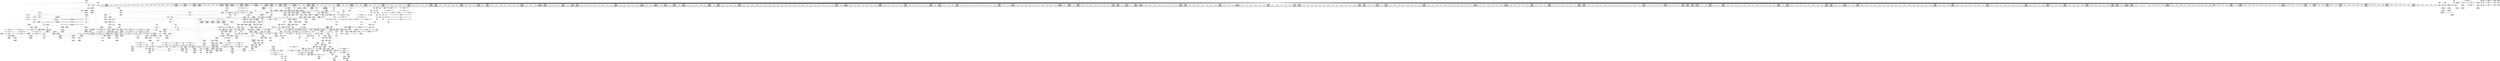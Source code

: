 digraph {
	CE0x4a92560 [shape=record,shape=Mrecord,label="{CE0x4a92560|selinux_inode_listxattr:_call5|security/selinux/hooks.c,3050}"]
	CE0x4adf000 [shape=record,shape=Mrecord,label="{CE0x4adf000|104:_%struct.inode*,_:_CRE_217,218_}"]
	CE0x4ae0dd0 [shape=record,shape=Mrecord,label="{CE0x4ae0dd0|104:_%struct.inode*,_:_CRE_174,175_}"]
	CE0x4ab2750 [shape=record,shape=Mrecord,label="{CE0x4ab2750|i64_5|*Constant*|*SummSink*}"]
	CE0x4b12f90 [shape=record,shape=Mrecord,label="{CE0x4b12f90|12:_i32,_56:_i8*,_:_CRE_309,310_}"]
	CE0x4b26630 [shape=record,shape=Mrecord,label="{CE0x4b26630|12:_i32,_56:_i8*,_:_CRE_929,930_}"]
	CE0x4ac47d0 [shape=record,shape=Mrecord,label="{CE0x4ac47d0|i8_1|*Constant*}"]
	CE0x4b1f160 [shape=record,shape=Mrecord,label="{CE0x4b1f160|12:_i32,_56:_i8*,_:_CRE_704,712_|*MultipleSource*|Function::inode_has_perm&Arg::inode::|*LoadInst*|security/selinux/hooks.c,1627|security/selinux/hooks.c,1611}"]
	CE0x4af84f0 [shape=record,shape=Mrecord,label="{CE0x4af84f0|104:_%struct.inode*,_:_CRE_95,96_}"]
	CE0x4a94910 [shape=record,shape=Mrecord,label="{CE0x4a94910|dentry_has_perm:_av|Function::dentry_has_perm&Arg::av::|*SummSink*}"]
	CE0x4aa8110 [shape=record,shape=Mrecord,label="{CE0x4aa8110|inode_has_perm:_tmp4|security/selinux/hooks.c,1609|*SummSource*}"]
	CE0x4b1ce50 [shape=record,shape=Mrecord,label="{CE0x4b1ce50|12:_i32,_56:_i8*,_:_CRE_613,614_}"]
	CE0x4af1760 [shape=record,shape=Mrecord,label="{CE0x4af1760|inode_has_perm:_bb}"]
	CE0x4ab37b0 [shape=record,shape=Mrecord,label="{CE0x4ab37b0|GLOBAL:_selinux_inode_listxattr.__warned|Global_var:selinux_inode_listxattr.__warned|*SummSource*}"]
	CE0x4b034d0 [shape=record,shape=Mrecord,label="{CE0x4b034d0|i32_22|*Constant*|*SummSource*}"]
	CE0x4b103a0 [shape=record,shape=Mrecord,label="{CE0x4b103a0|12:_i32,_56:_i8*,_:_CRE_272,273_}"]
	CE0x4b22870 [shape=record,shape=Mrecord,label="{CE0x4b22870|12:_i32,_56:_i8*,_:_CRE_877,878_}"]
	CE0x4b363d0 [shape=record,shape=Mrecord,label="{CE0x4b363d0|inode_has_perm:_tobool|security/selinux/hooks.c,1611|*SummSource*}"]
	CE0x4ab7550 [shape=record,shape=Mrecord,label="{CE0x4ab7550|_call_void___validate_creds(%struct.cred*_%cred,_i8*_getelementptr_inbounds_(_25_x_i8_,_25_x_i8_*_.str3,_i32_0,_i32_0),_i32_1609)_#10,_!dbg_!27719|security/selinux/hooks.c,1609|*SummSource*}"]
	CE0x4aa7470 [shape=record,shape=Mrecord,label="{CE0x4aa7470|GLOBAL:_get_current|*Constant*|*SummSink*}"]
	CE0x4b0c950 [shape=record,shape=Mrecord,label="{CE0x4b0c950|12:_i32,_56:_i8*,_:_CRE_199,200_}"]
	CE0x4abc350 [shape=record,shape=Mrecord,label="{CE0x4abc350|__validate_creds:_cred|Function::__validate_creds&Arg::cred::}"]
	CE0x4a8dab0 [shape=record,shape=Mrecord,label="{CE0x4a8dab0|selinux_inode_listxattr:_tobool|security/selinux/hooks.c,3048}"]
	CE0x4b02280 [shape=record,shape=Mrecord,label="{CE0x4b02280|GLOBAL:_llvm.expect.i64|*Constant*}"]
	CE0x4a9dd20 [shape=record,shape=Mrecord,label="{CE0x4a9dd20|GLOBAL:___llvm_gcov_ctr240|Global_var:__llvm_gcov_ctr240}"]
	CE0x4b270e0 [shape=record,shape=Mrecord,label="{CE0x4b270e0|12:_i32,_56:_i8*,_:_CRE_952,960_|*MultipleSource*|Function::inode_has_perm&Arg::inode::|*LoadInst*|security/selinux/hooks.c,1627|security/selinux/hooks.c,1611}"]
	CE0x4aa7ae0 [shape=record,shape=Mrecord,label="{CE0x4aa7ae0|_ret_%struct.task_struct*_%tmp4,_!dbg_!27714|./arch/x86/include/asm/current.h,14}"]
	CE0x4b14230 [shape=record,shape=Mrecord,label="{CE0x4b14230|12:_i32,_56:_i8*,_:_CRE_384,388_|*MultipleSource*|Function::inode_has_perm&Arg::inode::|*LoadInst*|security/selinux/hooks.c,1627|security/selinux/hooks.c,1611}"]
	CE0x4af9aa0 [shape=record,shape=Mrecord,label="{CE0x4af9aa0|__validate_creds:_file|Function::__validate_creds&Arg::file::|*SummSource*}"]
	CE0x4aaa660 [shape=record,shape=Mrecord,label="{CE0x4aaa660|selinux_inode_listxattr:_land.lhs.true2}"]
	CE0x4b110b0 [shape=record,shape=Mrecord,label="{CE0x4b110b0|12:_i32,_56:_i8*,_:_CRE_283,284_}"]
	CE0x4a900b0 [shape=record,shape=Mrecord,label="{CE0x4a900b0|__validate_creds:_tmp3|include/linux/cred.h,173|*SummSink*}"]
	CE0x4a9b180 [shape=record,shape=Mrecord,label="{CE0x4a9b180|selinux_inode_listxattr:_tmp12|security/selinux/hooks.c,3048|*SummSource*}"]
	CE0x4afacc0 [shape=record,shape=Mrecord,label="{CE0x4afacc0|cred_sid:_tmp2}"]
	CE0x4a974c0 [shape=record,shape=Mrecord,label="{CE0x4a974c0|104:_%struct.inode*,_:_CRE_56,64_|*MultipleSource*|Function::selinux_inode_listxattr&Arg::dentry::|Function::dentry_has_perm&Arg::dentry::|security/selinux/hooks.c,1627}"]
	CE0x5d89b70 [shape=record,shape=Mrecord,label="{CE0x5d89b70|i64*_getelementptr_inbounds_(_11_x_i64_,_11_x_i64_*___llvm_gcov_ctr240,_i64_0,_i64_1)|*Constant*}"]
	CE0x4a99f80 [shape=record,shape=Mrecord,label="{CE0x4a99f80|selinux_inode_listxattr:_if.then|*SummSink*}"]
	CE0x4af6e60 [shape=record,shape=Mrecord,label="{CE0x4af6e60|dentry_has_perm:_bb|*SummSource*}"]
	CE0x4b0a430 [shape=record,shape=Mrecord,label="{CE0x4b0a430|i32_10|*Constant*|*SummSink*}"]
	CE0x4b31d50 [shape=record,shape=Mrecord,label="{CE0x4b31d50|i64*_getelementptr_inbounds_(_8_x_i64_,_8_x_i64_*___llvm_gcov_ctr154,_i64_0,_i64_7)|*Constant*}"]
	CE0x4b01a00 [shape=record,shape=Mrecord,label="{CE0x4b01a00|__validate_creds:_if.then}"]
	CE0x4b14450 [shape=record,shape=Mrecord,label="{CE0x4b14450|12:_i32,_56:_i8*,_:_CRE_392,400_|*MultipleSource*|Function::inode_has_perm&Arg::inode::|*LoadInst*|security/selinux/hooks.c,1627|security/selinux/hooks.c,1611}"]
	CE0x4b198e0 [shape=record,shape=Mrecord,label="{CE0x4b198e0|12:_i32,_56:_i8*,_:_CRE_568,569_}"]
	CE0x4b098f0 [shape=record,shape=Mrecord,label="{CE0x4b098f0|inode_has_perm:_tmp13|security/selinux/hooks.c,1614|*SummSink*}"]
	CE0x4b24c10 [shape=record,shape=Mrecord,label="{CE0x4b24c10|12:_i32,_56:_i8*,_:_CRE_907,908_}"]
	CE0x4ae0830 [shape=record,shape=Mrecord,label="{CE0x4ae0830|104:_%struct.inode*,_:_CRE_168,169_}"]
	CE0x4ae3ea0 [shape=record,shape=Mrecord,label="{CE0x4ae3ea0|i32_1|*Constant*|*SummSource*}"]
	CE0x4ae5810 [shape=record,shape=Mrecord,label="{CE0x4ae5810|avc_has_perm:_requested|Function::avc_has_perm&Arg::requested::|*SummSink*}"]
	CE0x4b38950 [shape=record,shape=Mrecord,label="{CE0x4b38950|inode_has_perm:_tobool2|security/selinux/hooks.c,1611|*SummSink*}"]
	CE0x4afdc80 [shape=record,shape=Mrecord,label="{CE0x4afdc80|i32_0|*Constant*}"]
	CE0x4a9bc40 [shape=record,shape=Mrecord,label="{CE0x4a9bc40|i64*_getelementptr_inbounds_(_2_x_i64_,_2_x_i64_*___llvm_gcov_ctr98,_i64_0,_i64_0)|*Constant*|*SummSource*}"]
	CE0x4aa5d50 [shape=record,shape=Mrecord,label="{CE0x4aa5d50|12:_i32,_56:_i8*,_:_CRE_150,151_}"]
	CE0x4a98170 [shape=record,shape=Mrecord,label="{CE0x4a98170|__validate_creds:_expval|include/linux/cred.h,173|*SummSink*}"]
	CE0x4b31140 [shape=record,shape=Mrecord,label="{CE0x4b31140|avc_has_perm:_auditdata|Function::avc_has_perm&Arg::auditdata::|*SummSink*}"]
	CE0x4b0cb30 [shape=record,shape=Mrecord,label="{CE0x4b0cb30|12:_i32,_56:_i8*,_:_CRE_201,202_}"]
	CE0x4abc940 [shape=record,shape=Mrecord,label="{CE0x4abc940|104:_%struct.inode*,_:_CRE_240,248_|*MultipleSource*|Function::selinux_inode_listxattr&Arg::dentry::|Function::dentry_has_perm&Arg::dentry::|security/selinux/hooks.c,1627}"]
	CE0x4aa3bc0 [shape=record,shape=Mrecord,label="{CE0x4aa3bc0|selinux_inode_listxattr:_tmp18|security/selinux/hooks.c,3048|*SummSink*}"]
	CE0x4a8ff40 [shape=record,shape=Mrecord,label="{CE0x4a8ff40|GLOBAL:___llvm_gcov_ctr155|Global_var:__llvm_gcov_ctr155|*SummSink*}"]
	CE0x4af4f50 [shape=record,shape=Mrecord,label="{CE0x4af4f50|i8_10|*Constant*|*SummSource*}"]
	CE0x4b30e00 [shape=record,shape=Mrecord,label="{CE0x4b30e00|inode_has_perm:_retval.0}"]
	CE0x4aa1ed0 [shape=record,shape=Mrecord,label="{CE0x4aa1ed0|i64*_getelementptr_inbounds_(_11_x_i64_,_11_x_i64_*___llvm_gcov_ctr240,_i64_0,_i64_8)|*Constant*}"]
	CE0x4af4df0 [shape=record,shape=Mrecord,label="{CE0x4af4df0|i8_10|*Constant*}"]
	CE0x4b0a740 [shape=record,shape=Mrecord,label="{CE0x4b0a740|inode_has_perm:_call|security/selinux/hooks.c,1614|*SummSink*}"]
	CE0x4b1d0b0 [shape=record,shape=Mrecord,label="{CE0x4b1d0b0|12:_i32,_56:_i8*,_:_CRE_615,616_}"]
	CE0x4aed5f0 [shape=record,shape=Mrecord,label="{CE0x4aed5f0|__validate_creds:_line|Function::__validate_creds&Arg::line::|*SummSource*}"]
	CE0x4ae1620 [shape=record,shape=Mrecord,label="{CE0x4ae1620|104:_%struct.inode*,_:_CRE_182,183_}"]
	CE0x4a9ea80 [shape=record,shape=Mrecord,label="{CE0x4a9ea80|GLOBAL:___llvm_gcov_ctr240|Global_var:__llvm_gcov_ctr240|*SummSource*}"]
	CE0x4ae7770 [shape=record,shape=Mrecord,label="{CE0x4ae7770|__validate_creds:_tobool|include/linux/cred.h,173}"]
	CE0x4b22740 [shape=record,shape=Mrecord,label="{CE0x4b22740|12:_i32,_56:_i8*,_:_CRE_876,877_}"]
	CE0x4b10140 [shape=record,shape=Mrecord,label="{CE0x4b10140|12:_i32,_56:_i8*,_:_CRE_270,271_}"]
	CE0x4ab7350 [shape=record,shape=Mrecord,label="{CE0x4ab7350|GLOBAL:___validate_creds|*Constant*}"]
	CE0x4b10ac0 [shape=record,shape=Mrecord,label="{CE0x4b10ac0|12:_i32,_56:_i8*,_:_CRE_278,279_}"]
	CE0x4b3b7a0 [shape=record,shape=Mrecord,label="{CE0x4b3b7a0|inode_has_perm:_tmp11|security/selinux/hooks.c,1612|*SummSink*}"]
	CE0x4ae1260 [shape=record,shape=Mrecord,label="{CE0x4ae1260|104:_%struct.inode*,_:_CRE_178,179_}"]
	CE0x4b380f0 [shape=record,shape=Mrecord,label="{CE0x4b380f0|i64_3|*Constant*}"]
	CE0x4b19680 [shape=record,shape=Mrecord,label="{CE0x4b19680|12:_i32,_56:_i8*,_:_CRE_566,567_}"]
	CE0x4b243c0 [shape=record,shape=Mrecord,label="{CE0x4b243c0|12:_i32,_56:_i8*,_:_CRE_900,901_}"]
	CE0x4b36ed0 [shape=record,shape=Mrecord,label="{CE0x4b36ed0|inode_has_perm:_lnot1|security/selinux/hooks.c,1611|*SummSink*}"]
	CE0x4aed820 [shape=record,shape=Mrecord,label="{CE0x4aed820|_ret_void,_!dbg_!27722|include/linux/cred.h,175}"]
	CE0x4b0c1d0 [shape=record,shape=Mrecord,label="{CE0x4b0c1d0|12:_i32,_56:_i8*,_:_CRE_191,192_}"]
	CE0x4aeeb40 [shape=record,shape=Mrecord,label="{CE0x4aeeb40|cred_sid:_tmp1}"]
	CE0x4afa2d0 [shape=record,shape=Mrecord,label="{CE0x4afa2d0|inode_has_perm:_tmp1}"]
	"CONST[source:0(mediator),value:2(dynamic)][purpose:{object}]"
	CE0x4ab5cb0 [shape=record,shape=Mrecord,label="{CE0x4ab5cb0|%struct.task_struct*_(%struct.task_struct**)*_asm_movq_%gs:$_1:P_,$0_,_r,im,_dirflag_,_fpsr_,_flags_|*SummSink*}"]
	CE0x4b37680 [shape=record,shape=Mrecord,label="{CE0x4b37680|inode_has_perm:_conv|security/selinux/hooks.c,1611|*SummSource*}"]
	CE0x4b0e980 [shape=record,shape=Mrecord,label="{CE0x4b0e980|12:_i32,_56:_i8*,_:_CRE_250,251_}"]
	CE0x4ac1070 [shape=record,shape=Mrecord,label="{CE0x4ac1070|_call_void_lockdep_rcu_suspicious(i8*_getelementptr_inbounds_(_25_x_i8_,_25_x_i8_*_.str3,_i32_0,_i32_0),_i32_3048,_i8*_getelementptr_inbounds_(_45_x_i8_,_45_x_i8_*_.str12,_i32_0,_i32_0))_#10,_!dbg_!27728|security/selinux/hooks.c,3048|*SummSource*}"]
	CE0x4a9c3d0 [shape=record,shape=Mrecord,label="{CE0x4a9c3d0|selinux_inode_listxattr:_if.end}"]
	CE0x4afe770 [shape=record,shape=Mrecord,label="{CE0x4afe770|__validate_creds:_tmp1}"]
	CE0x4ab4c60 [shape=record,shape=Mrecord,label="{CE0x4ab4c60|i32_0|*Constant*|*SummSource*}"]
	CE0x4b39070 [shape=record,shape=Mrecord,label="{CE0x4b39070|inode_has_perm:_tmp7|security/selinux/hooks.c,1611|*SummSink*}"]
	CE0x4b0bdc0 [shape=record,shape=Mrecord,label="{CE0x4b0bdc0|__validate_creds:_conv|include/linux/cred.h,173|*SummSink*}"]
	CE0x4b1d900 [shape=record,shape=Mrecord,label="{CE0x4b1d900|12:_i32,_56:_i8*,_:_CRE_622,623_}"]
	CE0x4aa5990 [shape=record,shape=Mrecord,label="{CE0x4aa5990|12:_i32,_56:_i8*,_:_CRE_146,147_}"]
	CE0x4b02210 [shape=record,shape=Mrecord,label="{CE0x4b02210|__validate_creds:_expval|include/linux/cred.h,173}"]
	CE0x4a9afc0 [shape=record,shape=Mrecord,label="{CE0x4a9afc0|selinux_inode_listxattr:_tmp12|security/selinux/hooks.c,3048}"]
	CE0x4afe350 [shape=record,shape=Mrecord,label="{CE0x4afe350|12:_i32,_56:_i8*,_:_CRE_4,8_|*MultipleSource*|Function::inode_has_perm&Arg::inode::|*LoadInst*|security/selinux/hooks.c,1627|security/selinux/hooks.c,1611}"]
	CE0x4ab31b0 [shape=record,shape=Mrecord,label="{CE0x4ab31b0|selinux_inode_listxattr:_tmp4|security/selinux/hooks.c,3048|*SummSource*}"]
	CE0x4b116a0 [shape=record,shape=Mrecord,label="{CE0x4b116a0|12:_i32,_56:_i8*,_:_CRE_288,289_}"]
	CE0x4aad2d0 [shape=record,shape=Mrecord,label="{CE0x4aad2d0|104:_%struct.inode*,_:_CRE_0,4_|*MultipleSource*|Function::selinux_inode_listxattr&Arg::dentry::|Function::dentry_has_perm&Arg::dentry::|security/selinux/hooks.c,1627}"]
	CE0x4b244f0 [shape=record,shape=Mrecord,label="{CE0x4b244f0|12:_i32,_56:_i8*,_:_CRE_901,902_}"]
	CE0x4b30e70 [shape=record,shape=Mrecord,label="{CE0x4b30e70|avc_has_perm:_auditdata|Function::avc_has_perm&Arg::auditdata::}"]
	CE0x4b23f00 [shape=record,shape=Mrecord,label="{CE0x4b23f00|12:_i32,_56:_i8*,_:_CRE_896,897_}"]
	CE0x4a9a2c0 [shape=record,shape=Mrecord,label="{CE0x4a9a2c0|selinux_inode_listxattr:_tmp7|security/selinux/hooks.c,3048|*SummSource*}"]
	CE0x4a895c0 [shape=record,shape=Mrecord,label="{CE0x4a895c0|selinux_inode_listxattr:_bb}"]
	CE0x4b21df0 [shape=record,shape=Mrecord,label="{CE0x4b21df0|12:_i32,_56:_i8*,_:_CRE_868,869_}"]
	CE0x4b28d40 [shape=record,shape=Mrecord,label="{CE0x4b28d40|inode_has_perm:_tmp6|*LoadInst*|security/selinux/hooks.c,1611|*SummSink*}"]
	CE0x4b25330 [shape=record,shape=Mrecord,label="{CE0x4b25330|12:_i32,_56:_i8*,_:_CRE_913,914_}"]
	CE0x4af25d0 [shape=record,shape=Mrecord,label="{CE0x4af25d0|inode_has_perm:_return|*SummSource*}"]
	CE0x4b19090 [shape=record,shape=Mrecord,label="{CE0x4b19090|12:_i32,_56:_i8*,_:_CRE_561,562_}"]
	CE0x4b05340 [shape=record,shape=Mrecord,label="{CE0x4b05340|0:_i32,_4:_i32,_8:_i32,_12:_i32,_:_CMRE_8,12_|*MultipleSource*|security/selinux/hooks.c,196|security/selinux/hooks.c,197|*LoadInst*|security/selinux/hooks.c,196}"]
	CE0x4ab5dc0 [shape=record,shape=Mrecord,label="{CE0x4ab5dc0|i64*_getelementptr_inbounds_(_11_x_i64_,_11_x_i64_*___llvm_gcov_ctr240,_i64_0,_i64_0)|*Constant*}"]
	CE0x4b1b7c0 [shape=record,shape=Mrecord,label="{CE0x4b1b7c0|12:_i32,_56:_i8*,_:_CRE_594,595_}"]
	CE0x4b12e60 [shape=record,shape=Mrecord,label="{CE0x4b12e60|12:_i32,_56:_i8*,_:_CRE_308,309_}"]
	CE0x4ae0ec0 [shape=record,shape=Mrecord,label="{CE0x4ae0ec0|104:_%struct.inode*,_:_CRE_175,176_}"]
	CE0x4b12280 [shape=record,shape=Mrecord,label="{CE0x4b12280|12:_i32,_56:_i8*,_:_CRE_298,299_}"]
	CE0x4a96b00 [shape=record,shape=Mrecord,label="{CE0x4a96b00|104:_%struct.inode*,_:_CRE_24,40_|*MultipleSource*|Function::selinux_inode_listxattr&Arg::dentry::|Function::dentry_has_perm&Arg::dentry::|security/selinux/hooks.c,1627}"]
	CE0x4a9d4b0 [shape=record,shape=Mrecord,label="{CE0x4a9d4b0|i64_1|*Constant*|*SummSink*}"]
	CE0x4ab2f50 [shape=record,shape=Mrecord,label="{CE0x4ab2f50|selinux_inode_listxattr:_tmp11|security/selinux/hooks.c,3048}"]
	CE0x4b0b940 [shape=record,shape=Mrecord,label="{CE0x4b0b940|12:_i32,_56:_i8*,_:_CRE_187,188_}"]
	CE0x4b25590 [shape=record,shape=Mrecord,label="{CE0x4b25590|12:_i32,_56:_i8*,_:_CRE_915,916_}"]
	CE0x4af6b70 [shape=record,shape=Mrecord,label="{CE0x4af6b70|inode_has_perm:_do.body|*SummSink*}"]
	CE0x4b231f0 [shape=record,shape=Mrecord,label="{CE0x4b231f0|12:_i32,_56:_i8*,_:_CRE_885,886_}"]
	CE0x4adc530 [shape=record,shape=Mrecord,label="{CE0x4adc530|dentry_has_perm:_tmp4|*LoadInst*|security/selinux/hooks.c,1627|*SummSource*}"]
	CE0x4b30b50 [shape=record,shape=Mrecord,label="{CE0x4b30b50|inode_has_perm:_tmp17|security/selinux/hooks.c,1617|*SummSink*}"]
	CE0x4b26040 [shape=record,shape=Mrecord,label="{CE0x4b26040|12:_i32,_56:_i8*,_:_CRE_924,925_}"]
	CE0x4a99ba0 [shape=record,shape=Mrecord,label="{CE0x4a99ba0|selinux_inode_listxattr:_tmp3}"]
	CE0x4b2f840 [shape=record,shape=Mrecord,label="{CE0x4b2f840|28:_i32,_32:_i16,_:_CRE_32,34_|*MultipleSource*|*LoadInst*|security/selinux/hooks.c,1615|security/selinux/hooks.c,1615|security/selinux/hooks.c,1617}"]
	CE0x4aeea40 [shape=record,shape=Mrecord,label="{CE0x4aeea40|cred_sid:_tmp|*SummSink*}"]
	CE0x4b16f50 [shape=record,shape=Mrecord,label="{CE0x4b16f50|12:_i32,_56:_i8*,_:_CRE_496,500_|*MultipleSource*|Function::inode_has_perm&Arg::inode::|*LoadInst*|security/selinux/hooks.c,1627|security/selinux/hooks.c,1611}"]
	CE0x4b12150 [shape=record,shape=Mrecord,label="{CE0x4b12150|12:_i32,_56:_i8*,_:_CRE_297,298_}"]
	CE0x4b3c1c0 [shape=record,shape=Mrecord,label="{CE0x4b3c1c0|i32_512|*Constant*|*SummSink*}"]
	CE0x4a93bf0 [shape=record,shape=Mrecord,label="{CE0x4a93bf0|selinux_inode_listxattr:_dentry|Function::selinux_inode_listxattr&Arg::dentry::|*SummSink*}"]
	CE0x4b17b40 [shape=record,shape=Mrecord,label="{CE0x4b17b40|12:_i32,_56:_i8*,_:_CRE_528,536_|*MultipleSource*|Function::inode_has_perm&Arg::inode::|*LoadInst*|security/selinux/hooks.c,1627|security/selinux/hooks.c,1611}"]
	CE0x4b0f8f0 [shape=record,shape=Mrecord,label="{CE0x4b0f8f0|12:_i32,_56:_i8*,_:_CRE_263,264_}"]
	CE0x4b24030 [shape=record,shape=Mrecord,label="{CE0x4b24030|12:_i32,_56:_i8*,_:_CRE_897,898_}"]
	CE0x4ab7b60 [shape=record,shape=Mrecord,label="{CE0x4ab7b60|12:_i32,_56:_i8*,_:_CRE_16,24_|*MultipleSource*|Function::inode_has_perm&Arg::inode::|*LoadInst*|security/selinux/hooks.c,1627|security/selinux/hooks.c,1611}"]
	CE0x4b10e50 [shape=record,shape=Mrecord,label="{CE0x4b10e50|12:_i32,_56:_i8*,_:_CRE_281,282_}"]
	CE0x4af9020 [shape=record,shape=Mrecord,label="{CE0x4af9020|_call_void_mcount()_#3|*SummSource*}"]
	CE0x4a962e0 [shape=record,shape=Mrecord,label="{CE0x4a962e0|12:_i32,_56:_i8*,_:_CRE_173,174_}"]
	CE0x4af88f0 [shape=record,shape=Mrecord,label="{CE0x4af88f0|_call_void_mcount()_#3}"]
	CE0x4ab93e0 [shape=record,shape=Mrecord,label="{CE0x4ab93e0|_call_void_mcount()_#3}"]
	CE0x4a9ada0 [shape=record,shape=Mrecord,label="{CE0x4a9ada0|selinux_inode_listxattr:_tmp11|security/selinux/hooks.c,3048|*SummSink*}"]
	CE0x4b03910 [shape=record,shape=Mrecord,label="{CE0x4b03910|12:_i32,_56:_i8*,_:_CRE_0,2_|*MultipleSource*|Function::inode_has_perm&Arg::inode::|*LoadInst*|security/selinux/hooks.c,1627|security/selinux/hooks.c,1611}"]
	CE0x4adfed0 [shape=record,shape=Mrecord,label="{CE0x4adfed0|104:_%struct.inode*,_:_CRE_158,159_}"]
	CE0x4ab3010 [shape=record,shape=Mrecord,label="{CE0x4ab3010|i64_2|*Constant*|*SummSink*}"]
	CE0x4b22d30 [shape=record,shape=Mrecord,label="{CE0x4b22d30|12:_i32,_56:_i8*,_:_CRE_881,882_}"]
	CE0x4ab9180 [shape=record,shape=Mrecord,label="{CE0x4ab9180|_call_void_mcount()_#3|*SummSource*}"]
	CE0x4b16270 [shape=record,shape=Mrecord,label="{CE0x4b16270|12:_i32,_56:_i8*,_:_CRE_478,479_}"]
	CE0x4b1cd20 [shape=record,shape=Mrecord,label="{CE0x4b1cd20|12:_i32,_56:_i8*,_:_CRE_612,613_}"]
	CE0x4b10730 [shape=record,shape=Mrecord,label="{CE0x4b10730|12:_i32,_56:_i8*,_:_CRE_275,276_}"]
	CE0x4b1f790 [shape=record,shape=Mrecord,label="{CE0x4b1f790|12:_i32,_56:_i8*,_:_CRE_736,740_|*MultipleSource*|Function::inode_has_perm&Arg::inode::|*LoadInst*|security/selinux/hooks.c,1627|security/selinux/hooks.c,1611}"]
	CE0x4b263d0 [shape=record,shape=Mrecord,label="{CE0x4b263d0|12:_i32,_56:_i8*,_:_CRE_927,928_}"]
	CE0x4b57ee0 [shape=record,shape=Mrecord,label="{CE0x4b57ee0|i64*_getelementptr_inbounds_(_2_x_i64_,_2_x_i64_*___llvm_gcov_ctr131,_i64_0,_i64_0)|*Constant*|*SummSink*}"]
	CE0x4b0b490 [shape=record,shape=Mrecord,label="{CE0x4b0b490|12:_i32,_56:_i8*,_:_CRE_182,183_}"]
	CE0x4b0f7c0 [shape=record,shape=Mrecord,label="{CE0x4b0f7c0|12:_i32,_56:_i8*,_:_CRE_262,263_}"]
	CE0x4ab6900 [shape=record,shape=Mrecord,label="{CE0x4ab6900|__validate_creds:_lnot.ext|include/linux/cred.h,173|*SummSink*}"]
	CE0x4aa7830 [shape=record,shape=Mrecord,label="{CE0x4aa7830|get_current:_entry|*SummSink*}"]
	CE0x4ab56a0 [shape=record,shape=Mrecord,label="{CE0x4ab56a0|selinux_inode_listxattr:_tmp13|security/selinux/hooks.c,3048|*SummSource*}"]
	CE0x4b13bd0 [shape=record,shape=Mrecord,label="{CE0x4b13bd0|12:_i32,_56:_i8*,_:_CRE_352,360_|*MultipleSource*|Function::inode_has_perm&Arg::inode::|*LoadInst*|security/selinux/hooks.c,1627|security/selinux/hooks.c,1611}"]
	CE0x4b07740 [shape=record,shape=Mrecord,label="{CE0x4b07740|0:_i32,_4:_i32,_8:_i32,_12:_i32,_:_CMRE_12,16_|*MultipleSource*|security/selinux/hooks.c,196|security/selinux/hooks.c,197|*LoadInst*|security/selinux/hooks.c,196}"]
	CE0x4adec40 [shape=record,shape=Mrecord,label="{CE0x4adec40|104:_%struct.inode*,_:_CRE_213,214_}"]
	CE0x4ae4310 [shape=record,shape=Mrecord,label="{CE0x4ae4310|COLLAPSED:_GCMRE___llvm_gcov_ctr98_internal_global_2_x_i64_zeroinitializer:_elem_0:default:}"]
	CE0x4ab9ba0 [shape=record,shape=Mrecord,label="{CE0x4ab9ba0|__validate_creds:_entry|*SummSink*}"]
	CE0x4a9c060 [shape=record,shape=Mrecord,label="{CE0x4a9c060|get_current:_tmp1|*SummSink*}"]
	CE0x4adf4b0 [shape=record,shape=Mrecord,label="{CE0x4adf4b0|104:_%struct.inode*,_:_CRE_222,223_}"]
	CE0x4a953e0 [shape=record,shape=Mrecord,label="{CE0x4a953e0|12:_i32,_56:_i8*,_:_CRE_157,158_}"]
	CE0x4b2dd00 [shape=record,shape=Mrecord,label="{CE0x4b2dd00|i32_10|*Constant*|*SummSource*}"]
	CE0x4ac1f00 [shape=record,shape=Mrecord,label="{CE0x4ac1f00|i32_3048|*Constant*}"]
	CE0x4b0b3a0 [shape=record,shape=Mrecord,label="{CE0x4b0b3a0|12:_i32,_56:_i8*,_:_CRE_181,182_}"]
	CE0x4ab9c10 [shape=record,shape=Mrecord,label="{CE0x4ab9c10|__validate_creds:_cred|Function::__validate_creds&Arg::cred::|*SummSink*}"]
	CE0x4adc170 [shape=record,shape=Mrecord,label="{CE0x4adc170|104:_%struct.inode*,_:_CRE_317,318_}"]
	CE0x4b1e630 [shape=record,shape=Mrecord,label="{CE0x4b1e630|12:_i32,_56:_i8*,_:_CRE_672,680_|*MultipleSource*|Function::inode_has_perm&Arg::inode::|*LoadInst*|security/selinux/hooks.c,1627|security/selinux/hooks.c,1611}"]
	CE0x4abe030 [shape=record,shape=Mrecord,label="{CE0x4abe030|104:_%struct.inode*,_:_CRE_310,311_}"]
	"CONST[source:0(mediator),value:2(dynamic)][purpose:{subject}]"
	CE0x4af7e30 [shape=record,shape=Mrecord,label="{CE0x4af7e30|104:_%struct.inode*,_:_CRE_89,90_}"]
	CE0x4aa7a40 [shape=record,shape=Mrecord,label="{CE0x4aa7a40|_ret_%struct.task_struct*_%tmp4,_!dbg_!27714|./arch/x86/include/asm/current.h,14|*SummSource*}"]
	CE0x4a94140 [shape=record,shape=Mrecord,label="{CE0x4a94140|dentry_has_perm:_dentry|Function::dentry_has_perm&Arg::dentry::|*SummSink*}"]
	CE0x4aee0c0 [shape=record,shape=Mrecord,label="{CE0x4aee0c0|COLLAPSED:_GCMRE___llvm_gcov_ctr154_internal_global_8_x_i64_zeroinitializer:_elem_0:default:}"]
	CE0x4af2890 [shape=record,shape=Mrecord,label="{CE0x4af2890|inode_has_perm:_if.end|*SummSink*}"]
	CE0x4a9df20 [shape=record,shape=Mrecord,label="{CE0x4a9df20|i64_0|*Constant*}"]
	CE0x4abad10 [shape=record,shape=Mrecord,label="{CE0x4abad10|12:_i32,_56:_i8*,_:_CRE_136,137_}"]
	CE0x4aa5e40 [shape=record,shape=Mrecord,label="{CE0x4aa5e40|12:_i32,_56:_i8*,_:_CRE_151,152_}"]
	CE0x4ae7290 [shape=record,shape=Mrecord,label="{CE0x4ae7290|i32_(i32,_i32,_i16,_i32,_%struct.common_audit_data*)*_bitcast_(i32_(i32,_i32,_i16,_i32,_%struct.common_audit_data.495*)*_avc_has_perm_to_i32_(i32,_i32,_i16,_i32,_%struct.common_audit_data*)*)|*Constant*|*SummSource*}"]
	CE0x4aa6570 [shape=record,shape=Mrecord,label="{CE0x4aa6570|selinux_inode_listxattr:_call3|security/selinux/hooks.c,3048|*SummSink*}"]
	CE0x4abdeb0 [shape=record,shape=Mrecord,label="{CE0x4abdeb0|104:_%struct.inode*,_:_CRE_308,309_}"]
	CE0x4a946e0 [shape=record,shape=Mrecord,label="{CE0x4a946e0|i64*_getelementptr_inbounds_(_2_x_i64_,_2_x_i64_*___llvm_gcov_ctr98,_i64_0,_i64_0)|*Constant*}"]
	CE0x4b50a50 [shape=record,shape=Mrecord,label="{CE0x4b50a50|i32_3|*Constant*|*SummSink*}"]
	CE0x4b27d60 [shape=record,shape=Mrecord,label="{CE0x4b27d60|12:_i32,_56:_i8*,_:_CRE_979,980_}"]
	CE0x4b14cd0 [shape=record,shape=Mrecord,label="{CE0x4b14cd0|12:_i32,_56:_i8*,_:_CRE_424,432_|*MultipleSource*|Function::inode_has_perm&Arg::inode::|*LoadInst*|security/selinux/hooks.c,1627|security/selinux/hooks.c,1611}"]
	CE0x4ade100 [shape=record,shape=Mrecord,label="{CE0x4ade100|104:_%struct.inode*,_:_CRE_201,202_}"]
	CE0x4aafd60 [shape=record,shape=Mrecord,label="{CE0x4aafd60|selinux_inode_listxattr:_do.end|*SummSource*}"]
	CE0x4ae0650 [shape=record,shape=Mrecord,label="{CE0x4ae0650|104:_%struct.inode*,_:_CRE_166,167_}"]
	CE0x4a9e910 [shape=record,shape=Mrecord,label="{CE0x4a9e910|i64*_getelementptr_inbounds_(_11_x_i64_,_11_x_i64_*___llvm_gcov_ctr240,_i64_0,_i64_1)|*Constant*|*SummSource*}"]
	CE0x4b21ef0 [shape=record,shape=Mrecord,label="{CE0x4b21ef0|12:_i32,_56:_i8*,_:_CRE_869,870_}"]
	CE0x4adc260 [shape=record,shape=Mrecord,label="{CE0x4adc260|104:_%struct.inode*,_:_CRE_318,319_}"]
	CE0x4aa3010 [shape=record,shape=Mrecord,label="{CE0x4aa3010|i64*_getelementptr_inbounds_(_11_x_i64_,_11_x_i64_*___llvm_gcov_ctr240,_i64_0,_i64_9)|*Constant*|*SummSink*}"]
	CE0x4ae5450 [shape=record,shape=Mrecord,label="{CE0x4ae5450|i64*_getelementptr_inbounds_(_2_x_i64_,_2_x_i64_*___llvm_gcov_ctr98,_i64_0,_i64_1)|*Constant*|*SummSink*}"]
	CE0x4b2d7a0 [shape=record,shape=Mrecord,label="{CE0x4b2d7a0|_ret_i32_%tmp6,_!dbg_!27716|security/selinux/hooks.c,197}"]
	CE0x4a92960 [shape=record,shape=Mrecord,label="{CE0x4a92960|selinux_inode_listxattr:_call5|security/selinux/hooks.c,3050|*SummSink*}"]
	CE0x4adc350 [shape=record,shape=Mrecord,label="{CE0x4adc350|104:_%struct.inode*,_:_CRE_319,320_}"]
	CE0x4ab3b90 [shape=record,shape=Mrecord,label="{CE0x4ab3b90|selinux_inode_listxattr:_tmp1|*SummSink*}"]
	CE0x4afc560 [shape=record,shape=Mrecord,label="{CE0x4afc560|__validate_creds:_lnot|include/linux/cred.h,173|*SummSource*}"]
	CE0x4b08e00 [shape=record,shape=Mrecord,label="{CE0x4b08e00|inode_has_perm:_tmp12|security/selinux/hooks.c,1612|*SummSource*}"]
	CE0x4ac16f0 [shape=record,shape=Mrecord,label="{CE0x4ac16f0|i8*_getelementptr_inbounds_(_25_x_i8_,_25_x_i8_*_.str3,_i32_0,_i32_0)|*Constant*}"]
	CE0x4b2e130 [shape=record,shape=Mrecord,label="{CE0x4b2e130|inode_has_perm:_i_security|security/selinux/hooks.c,1615|*SummSink*}"]
	CE0x4abd870 [shape=record,shape=Mrecord,label="{CE0x4abd870|104:_%struct.inode*,_:_CRE_304,305_}"]
	CE0x4b11dc0 [shape=record,shape=Mrecord,label="{CE0x4b11dc0|12:_i32,_56:_i8*,_:_CRE_294,295_}"]
	CE0x4a8fe10 [shape=record,shape=Mrecord,label="{CE0x4a8fe10|GLOBAL:___llvm_gcov_ctr155|Global_var:__llvm_gcov_ctr155|*SummSource*}"]
	CE0x4ac09e0 [shape=record,shape=Mrecord,label="{CE0x4ac09e0|104:_%struct.inode*,_:_CRE_154,155_}"]
	CE0x4affc60 [shape=record,shape=Mrecord,label="{CE0x4affc60|inode_has_perm:_perms|Function::inode_has_perm&Arg::perms::|*SummSource*}"]
	CE0x4b1a130 [shape=record,shape=Mrecord,label="{CE0x4b1a130|12:_i32,_56:_i8*,_:_CRE_575,576_}"]
	CE0x4b31890 [shape=record,shape=Mrecord,label="{CE0x4b31890|inode_has_perm:_retval.0|*SummSource*}"]
	CE0x4b0fa20 [shape=record,shape=Mrecord,label="{CE0x4b0fa20|12:_i32,_56:_i8*,_:_CRE_264,265_}"]
	CE0x4b10bf0 [shape=record,shape=Mrecord,label="{CE0x4b10bf0|12:_i32,_56:_i8*,_:_CRE_279,280_}"]
	CE0x4b1a390 [shape=record,shape=Mrecord,label="{CE0x4b1a390|12:_i32,_56:_i8*,_:_CRE_577,578_}"]
	CE0x4b2dc20 [shape=record,shape=Mrecord,label="{CE0x4b2dc20|i32_10|*Constant*}"]
	CE0x4b0e210 [shape=record,shape=Mrecord,label="{CE0x4b0e210|12:_i32,_56:_i8*,_:_CRE_243,244_}"]
	CE0x4ae0470 [shape=record,shape=Mrecord,label="{CE0x4ae0470|104:_%struct.inode*,_:_CRE_164,165_}"]
	CE0x4a9e1a0 [shape=record,shape=Mrecord,label="{CE0x4a9e1a0|i64_0|*Constant*|*SummSink*}"]
	CE0x4b1da30 [shape=record,shape=Mrecord,label="{CE0x4b1da30|12:_i32,_56:_i8*,_:_CRE_623,624_}"]
	CE0x4b571b0 [shape=record,shape=Mrecord,label="{CE0x4b571b0|__validate_creds:_tmp8|include/linux/cred.h,175|*SummSource*}"]
	CE0x4ae5a30 [shape=record,shape=Mrecord,label="{CE0x4ae5a30|avc_has_perm:_ssid|Function::avc_has_perm&Arg::ssid::}"]
	CE0x4b03780 [shape=record,shape=Mrecord,label="{CE0x4b03780|cred_sid:_security|security/selinux/hooks.c,196|*SummSource*}"]
	CE0x4a8bd60 [shape=record,shape=Mrecord,label="{CE0x4a8bd60|selinux_inode_listxattr:_tmp|*SummSource*}"]
	CE0x4b36750 [shape=record,shape=Mrecord,label="{CE0x4b36750|inode_has_perm:_lnot|security/selinux/hooks.c,1611|*SummSource*}"]
	CE0x4afe160 [shape=record,shape=Mrecord,label="{CE0x4afe160|12:_i32,_56:_i8*,_:_CRE_8,12_|*MultipleSource*|Function::inode_has_perm&Arg::inode::|*LoadInst*|security/selinux/hooks.c,1627|security/selinux/hooks.c,1611}"]
	CE0x4b07990 [shape=record,shape=Mrecord,label="{CE0x4b07990|0:_i32,_4:_i32,_8:_i32,_12:_i32,_:_CMRE_16,20_|*MultipleSource*|security/selinux/hooks.c,196|security/selinux/hooks.c,197|*LoadInst*|security/selinux/hooks.c,196}"]
	CE0x4b32df0 [shape=record,shape=Mrecord,label="{CE0x4b32df0|__validate_creds:_if.end}"]
	CE0x4b34b00 [shape=record,shape=Mrecord,label="{CE0x4b34b00|_ret_i32_%retval.0,_!dbg_!27728|security/selinux/avc.c,775}"]
	CE0x4b19c70 [shape=record,shape=Mrecord,label="{CE0x4b19c70|12:_i32,_56:_i8*,_:_CRE_571,572_}"]
	CE0x4ac2b20 [shape=record,shape=Mrecord,label="{CE0x4ac2b20|i8*_getelementptr_inbounds_(_45_x_i8_,_45_x_i8_*_.str12,_i32_0,_i32_0)|*Constant*}"]
	CE0x4ab4b00 [shape=record,shape=Mrecord,label="{CE0x4ab4b00|i32_0|*Constant*}"]
	CE0x4b214c0 [shape=record,shape=Mrecord,label="{CE0x4b214c0|12:_i32,_56:_i8*,_:_CRE_856,864_|*MultipleSource*|Function::inode_has_perm&Arg::inode::|*LoadInst*|security/selinux/hooks.c,1627|security/selinux/hooks.c,1611}"]
	CE0x4ac08f0 [shape=record,shape=Mrecord,label="{CE0x4ac08f0|104:_%struct.inode*,_:_CRE_153,154_}"]
	CE0x4b17080 [shape=record,shape=Mrecord,label="{CE0x4b17080|12:_i32,_56:_i8*,_:_CRE_500,504_|*MultipleSource*|Function::inode_has_perm&Arg::inode::|*LoadInst*|security/selinux/hooks.c,1627|security/selinux/hooks.c,1611}"]
	CE0x4a96b70 [shape=record,shape=Mrecord,label="{CE0x4a96b70|104:_%struct.inode*,_:_CRE_8,12_|*MultipleSource*|Function::selinux_inode_listxattr&Arg::dentry::|Function::dentry_has_perm&Arg::dentry::|security/selinux/hooks.c,1627}"]
	CE0x4b092d0 [shape=record,shape=Mrecord,label="{CE0x4b092d0|i64*_getelementptr_inbounds_(_8_x_i64_,_8_x_i64_*___llvm_gcov_ctr154,_i64_0,_i64_6)|*Constant*|*SummSource*}"]
	CE0x4b0e2c0 [shape=record,shape=Mrecord,label="{CE0x4b0e2c0|12:_i32,_56:_i8*,_:_CRE_244,245_}"]
	CE0x4b03a10 [shape=record,shape=Mrecord,label="{CE0x4b03a10|inode_has_perm:_i_flags|security/selinux/hooks.c,1611}"]
	CE0x4b04b80 [shape=record,shape=Mrecord,label="{CE0x4b04b80|COLLAPSED:_GCMRE___llvm_gcov_ctr131_internal_global_2_x_i64_zeroinitializer:_elem_0:default:}"]
	CE0x4af56f0 [shape=record,shape=Mrecord,label="{CE0x4af56f0|dentry_has_perm:_dentry1|security/selinux/hooks.c,1631|*SummSink*}"]
	CE0x4a9bd50 [shape=record,shape=Mrecord,label="{CE0x4a9bd50|i64*_getelementptr_inbounds_(_11_x_i64_,_11_x_i64_*___llvm_gcov_ctr240,_i64_0,_i64_1)|*Constant*|*SummSink*}"]
	CE0x4a9b410 [shape=record,shape=Mrecord,label="{CE0x4a9b410|dentry_has_perm:_ad|security/selinux/hooks.c, 1628|*SummSource*}"]
	CE0x4ae4e30 [shape=record,shape=Mrecord,label="{CE0x4ae4e30|i64*_getelementptr_inbounds_(_2_x_i64_,_2_x_i64_*___llvm_gcov_ctr153,_i64_0,_i64_0)|*Constant*|*SummSink*}"]
	CE0x4a94530 [shape=record,shape=Mrecord,label="{CE0x4a94530|i32_16|*Constant*|*SummSink*}"]
	CE0x4b0aef0 [shape=record,shape=Mrecord,label="{CE0x4b0aef0|12:_i32,_56:_i8*,_:_CRE_176,177_}"]
	CE0x4b24ae0 [shape=record,shape=Mrecord,label="{CE0x4b24ae0|12:_i32,_56:_i8*,_:_CRE_906,907_}"]
	CE0x4ab5710 [shape=record,shape=Mrecord,label="{CE0x4ab5710|selinux_inode_listxattr:_tmp13|security/selinux/hooks.c,3048|*SummSink*}"]
	CE0x4af81e0 [shape=record,shape=Mrecord,label="{CE0x4af81e0|104:_%struct.inode*,_:_CRE_91,92_}"]
	CE0x4abcae0 [shape=record,shape=Mrecord,label="{CE0x4abcae0|104:_%struct.inode*,_:_CRE_248,256_|*MultipleSource*|Function::selinux_inode_listxattr&Arg::dentry::|Function::dentry_has_perm&Arg::dentry::|security/selinux/hooks.c,1627}"]
	CE0x4a90cd0 [shape=record,shape=Mrecord,label="{CE0x4a90cd0|i64*_getelementptr_inbounds_(_11_x_i64_,_11_x_i64_*___llvm_gcov_ctr240,_i64_0,_i64_6)|*Constant*|*SummSink*}"]
	CE0x4aad400 [shape=record,shape=Mrecord,label="{CE0x4aad400|dentry_has_perm:_d_inode|security/selinux/hooks.c,1627|*SummSink*}"]
	CE0x4ac4990 [shape=record,shape=Mrecord,label="{CE0x4ac4990|i8_1|*Constant*|*SummSource*}"]
	CE0x4a91e00 [shape=record,shape=Mrecord,label="{CE0x4a91e00|COLLAPSED:_GCMRE_current_task_external_global_%struct.task_struct*:_elem_0::|security/selinux/hooks.c,3048}"]
	CE0x4b1db60 [shape=record,shape=Mrecord,label="{CE0x4b1db60|12:_i32,_56:_i8*,_:_CRE_624,628_|*MultipleSource*|Function::inode_has_perm&Arg::inode::|*LoadInst*|security/selinux/hooks.c,1627|security/selinux/hooks.c,1611}"]
	CE0x4ab39b0 [shape=record,shape=Mrecord,label="{CE0x4ab39b0|GLOBAL:_selinux_inode_listxattr.__warned|Global_var:selinux_inode_listxattr.__warned|*SummSink*}"]
	CE0x4aa80a0 [shape=record,shape=Mrecord,label="{CE0x4aa80a0|inode_has_perm:_tmp4|security/selinux/hooks.c,1609}"]
	CE0x4af0ed0 [shape=record,shape=Mrecord,label="{CE0x4af0ed0|i32_4|*Constant*}"]
	CE0x4ae6d90 [shape=record,shape=Mrecord,label="{CE0x4ae6d90|inode_has_perm:_call4|security/selinux/hooks.c,1617|*SummSource*}"]
	"CONST[source:2(external),value:2(dynamic)][purpose:{subject}]"
	CE0x4af2670 [shape=record,shape=Mrecord,label="{CE0x4af2670|inode_has_perm:_return|*SummSink*}"]
	CE0x4af7aa0 [shape=record,shape=Mrecord,label="{CE0x4af7aa0|104:_%struct.inode*,_:_CRE_72,80_|*MultipleSource*|Function::selinux_inode_listxattr&Arg::dentry::|Function::dentry_has_perm&Arg::dentry::|security/selinux/hooks.c,1627}"]
	CE0x4ac1bd0 [shape=record,shape=Mrecord,label="{CE0x4ac1bd0|GLOBAL:_lockdep_rcu_suspicious|*Constant*}"]
	CE0x4ab7220 [shape=record,shape=Mrecord,label="{CE0x4ab7220|cred_sid:_tmp3|*SummSink*}"]
	CE0x4b1abe0 [shape=record,shape=Mrecord,label="{CE0x4b1abe0|12:_i32,_56:_i8*,_:_CRE_584,585_}"]
	CE0x4af1e40 [shape=record,shape=Mrecord,label="{CE0x4af1e40|GLOBAL:___validate_creds|*Constant*|*SummSink*}"]
	CE0x4ab8020 [shape=record,shape=Mrecord,label="{CE0x4ab8020|12:_i32,_56:_i8*,_:_CRE_48,56_|*MultipleSource*|Function::inode_has_perm&Arg::inode::|*LoadInst*|security/selinux/hooks.c,1627|security/selinux/hooks.c,1611}"]
	CE0x4b32f20 [shape=record,shape=Mrecord,label="{CE0x4b32f20|__validate_creds:_if.end|*SummSource*}"]
	CE0x4abd2a0 [shape=record,shape=Mrecord,label="{CE0x4abd2a0|104:_%struct.inode*,_:_CRE_280,288_|*MultipleSource*|Function::selinux_inode_listxattr&Arg::dentry::|Function::dentry_has_perm&Arg::dentry::|security/selinux/hooks.c,1627}"]
	CE0x4b1c4d0 [shape=record,shape=Mrecord,label="{CE0x4b1c4d0|12:_i32,_56:_i8*,_:_CRE_605,606_}"]
	CE0x4af02e0 [shape=record,shape=Mrecord,label="{CE0x4af02e0|__validate_creds:_call|include/linux/cred.h,173}"]
	CE0x4abc760 [shape=record,shape=Mrecord,label="{CE0x4abc760|104:_%struct.inode*,_:_CRE_224,232_|*MultipleSource*|Function::selinux_inode_listxattr&Arg::dentry::|Function::dentry_has_perm&Arg::dentry::|security/selinux/hooks.c,1627}"]
	CE0x4ac0620 [shape=record,shape=Mrecord,label="{CE0x4ac0620|104:_%struct.inode*,_:_CRE_150,151_}"]
	CE0x4abccd0 [shape=record,shape=Mrecord,label="{CE0x4abccd0|104:_%struct.inode*,_:_CRE_256,264_|*MultipleSource*|Function::selinux_inode_listxattr&Arg::dentry::|Function::dentry_has_perm&Arg::dentry::|security/selinux/hooks.c,1627}"]
	CE0x4b15520 [shape=record,shape=Mrecord,label="{CE0x4b15520|12:_i32,_56:_i8*,_:_CRE_456,464_|*MultipleSource*|Function::inode_has_perm&Arg::inode::|*LoadInst*|security/selinux/hooks.c,1627|security/selinux/hooks.c,1611}"]
	CE0x4ac10e0 [shape=record,shape=Mrecord,label="{CE0x4ac10e0|_call_void_lockdep_rcu_suspicious(i8*_getelementptr_inbounds_(_25_x_i8_,_25_x_i8_*_.str3,_i32_0,_i32_0),_i32_3048,_i8*_getelementptr_inbounds_(_45_x_i8_,_45_x_i8_*_.str12,_i32_0,_i32_0))_#10,_!dbg_!27728|security/selinux/hooks.c,3048|*SummSink*}"]
	CE0x4af2560 [shape=record,shape=Mrecord,label="{CE0x4af2560|inode_has_perm:_return}"]
	CE0x4b2d5d0 [shape=record,shape=Mrecord,label="{CE0x4b2d5d0|cred_sid:_cred|Function::cred_sid&Arg::cred::|*SummSink*}"]
	CE0x4afd8e0 [shape=record,shape=Mrecord,label="{CE0x4afd8e0|inode_has_perm:_tmp2|*SummSink*}"]
	CE0x4b3a6f0 [shape=record,shape=Mrecord,label="{CE0x4b3a6f0|inode_has_perm:_tmp9|security/selinux/hooks.c,1611|*SummSource*}"]
	"CONST[source:1(input),value:2(dynamic)][purpose:{object}]"
	CE0x4aadca0 [shape=record,shape=Mrecord,label="{CE0x4aadca0|__validate_creds:_tmp6|include/linux/cred.h,174}"]
	CE0x4aa3440 [shape=record,shape=Mrecord,label="{CE0x4aa3440|selinux_inode_listxattr:_tmp17|security/selinux/hooks.c,3048|*SummSink*}"]
	CE0x4ac4f60 [shape=record,shape=Mrecord,label="{CE0x4ac4f60|selinux_inode_listxattr:_tmp5|security/selinux/hooks.c,3048|*SummSink*}"]
	CE0x4af5a50 [shape=record,shape=Mrecord,label="{CE0x4af5a50|GLOBAL:_inode_has_perm|*Constant*}"]
	CE0x4b1d6a0 [shape=record,shape=Mrecord,label="{CE0x4b1d6a0|12:_i32,_56:_i8*,_:_CRE_620,621_}"]
	CE0x4af3dd0 [shape=record,shape=Mrecord,label="{CE0x4af3dd0|i32_5|*Constant*}"]
	CE0x4afe1d0 [shape=record,shape=Mrecord,label="{CE0x4afe1d0|12:_i32,_56:_i8*,_:_CRE_2,4_|*MultipleSource*|Function::inode_has_perm&Arg::inode::|*LoadInst*|security/selinux/hooks.c,1627|security/selinux/hooks.c,1611}"]
	CE0x4b0d710 [shape=record,shape=Mrecord,label="{CE0x4b0d710|12:_i32,_56:_i8*,_:_CRE_224,232_|*MultipleSource*|Function::inode_has_perm&Arg::inode::|*LoadInst*|security/selinux/hooks.c,1627|security/selinux/hooks.c,1611}"]
	CE0x4af57f0 [shape=record,shape=Mrecord,label="{CE0x4af57f0|dentry_has_perm:_dentry1|security/selinux/hooks.c,1631}"]
	CE0x4b256c0 [shape=record,shape=Mrecord,label="{CE0x4b256c0|12:_i32,_56:_i8*,_:_CRE_916,917_}"]
	CE0x4b39650 [shape=record,shape=Mrecord,label="{CE0x4b39650|GLOBAL:___llvm_gcov_ctr154|Global_var:__llvm_gcov_ctr154|*SummSink*}"]
	CE0x4b2e4a0 [shape=record,shape=Mrecord,label="{CE0x4b2e4a0|inode_has_perm:_tmp15|*LoadInst*|security/selinux/hooks.c,1615}"]
	CE0x4aab240 [shape=record,shape=Mrecord,label="{CE0x4aab240|selinux_inode_listxattr:_tmp2}"]
	CE0x4a97300 [shape=record,shape=Mrecord,label="{CE0x4a97300|104:_%struct.inode*,_:_CRE_48,52_|*MultipleSource*|Function::selinux_inode_listxattr&Arg::dentry::|Function::dentry_has_perm&Arg::dentry::|security/selinux/hooks.c,1627}"]
	CE0x4ab8de0 [shape=record,shape=Mrecord,label="{CE0x4ab8de0|inode_has_perm:_tmp5|security/selinux/hooks.c,1609|*SummSource*}"]
	CE0x4a95980 [shape=record,shape=Mrecord,label="{CE0x4a95980|12:_i32,_56:_i8*,_:_CRE_163,164_}"]
	CE0x4ae2520 [shape=record,shape=Mrecord,label="{CE0x4ae2520|104:_%struct.inode*,_:_CRE_198,199_}"]
	CE0x4b1dc90 [shape=record,shape=Mrecord,label="{CE0x4b1dc90|12:_i32,_56:_i8*,_:_CRE_632,640_|*MultipleSource*|Function::inode_has_perm&Arg::inode::|*LoadInst*|security/selinux/hooks.c,1627|security/selinux/hooks.c,1611}"]
	CE0x4b13580 [shape=record,shape=Mrecord,label="{CE0x4b13580|12:_i32,_56:_i8*,_:_CRE_328,336_|*MultipleSource*|Function::inode_has_perm&Arg::inode::|*LoadInst*|security/selinux/hooks.c,1627|security/selinux/hooks.c,1611}"]
	CE0x4b10270 [shape=record,shape=Mrecord,label="{CE0x4b10270|12:_i32,_56:_i8*,_:_CRE_271,272_}"]
	CE0x4b1d1e0 [shape=record,shape=Mrecord,label="{CE0x4b1d1e0|12:_i32,_56:_i8*,_:_CRE_616,617_}"]
	CE0x4b57610 [shape=record,shape=Mrecord,label="{CE0x4b57610|cred_sid:_bb}"]
	CE0x4b0e4c0 [shape=record,shape=Mrecord,label="{CE0x4b0e4c0|12:_i32,_56:_i8*,_:_CRE_246,247_}"]
	CE0x4b15fc0 [shape=record,shape=Mrecord,label="{CE0x4b15fc0|12:_i32,_56:_i8*,_:_CRE_475,476_}"]
	CE0x4b27730 [shape=record,shape=Mrecord,label="{CE0x4b27730|12:_i32,_56:_i8*,_:_CRE_976,977_}"]
	CE0x4b35e50 [shape=record,shape=Mrecord,label="{CE0x4b35e50|inode_has_perm:_and|security/selinux/hooks.c,1611|*SummSink*}"]
	CE0x4b20ec0 [shape=record,shape=Mrecord,label="{CE0x4b20ec0|12:_i32,_56:_i8*,_:_CRE_832,840_|*MultipleSource*|Function::inode_has_perm&Arg::inode::|*LoadInst*|security/selinux/hooks.c,1627|security/selinux/hooks.c,1611}"]
	CE0x4a8af40 [shape=record,shape=Mrecord,label="{CE0x4a8af40|i64*_getelementptr_inbounds_(_11_x_i64_,_11_x_i64_*___llvm_gcov_ctr240,_i64_0,_i64_6)|*Constant*}"]
	CE0x4a943e0 [shape=record,shape=Mrecord,label="{CE0x4a943e0|i32_16|*Constant*|*SummSource*}"]
	CE0x4b0e850 [shape=record,shape=Mrecord,label="{CE0x4b0e850|12:_i32,_56:_i8*,_:_CRE_249,250_}"]
	CE0x4a934c0 [shape=record,shape=Mrecord,label="{CE0x4a934c0|dentry_has_perm:_cred|Function::dentry_has_perm&Arg::cred::}"]
	CE0x4b0ae00 [shape=record,shape=Mrecord,label="{CE0x4b0ae00|12:_i32,_56:_i8*,_:_CRE_175,176_}"]
	CE0x4a8b100 [shape=record,shape=Mrecord,label="{CE0x4a8b100|i64*_getelementptr_inbounds_(_11_x_i64_,_11_x_i64_*___llvm_gcov_ctr240,_i64_0,_i64_6)|*Constant*|*SummSource*}"]
	CE0x4aa3900 [shape=record,shape=Mrecord,label="{CE0x4aa3900|selinux_inode_listxattr:_tmp18|security/selinux/hooks.c,3048}"]
	CE0x4ab9e70 [shape=record,shape=Mrecord,label="{CE0x4ab9e70|i8*_getelementptr_inbounds_(_25_x_i8_,_25_x_i8_*_.str3,_i32_0,_i32_0)|*Constant*}"]
	CE0x4a96cd0 [shape=record,shape=Mrecord,label="{CE0x4a96cd0|104:_%struct.inode*,_:_CRE_16,24_|*MultipleSource*|Function::selinux_inode_listxattr&Arg::dentry::|Function::dentry_has_perm&Arg::dentry::|security/selinux/hooks.c,1627}"]
	CE0x4b2f710 [shape=record,shape=Mrecord,label="{CE0x4b2f710|28:_i32,_32:_i16,_:_CRE_28,32_|*MultipleSource*|*LoadInst*|security/selinux/hooks.c,1615|security/selinux/hooks.c,1615|security/selinux/hooks.c,1617}"]
	CE0x4a9b7a0 [shape=record,shape=Mrecord,label="{CE0x4a9b7a0|i64_2|*Constant*}"]
	CE0x4abf0b0 [shape=record,shape=Mrecord,label="{CE0x4abf0b0|get_current:_tmp4|./arch/x86/include/asm/current.h,14|*SummSource*}"]
	CE0x4a902e0 [shape=record,shape=Mrecord,label="{CE0x4a902e0|__validate_creds:_tmp3|include/linux/cred.h,173}"]
	CE0x4b16bc0 [shape=record,shape=Mrecord,label="{CE0x4b16bc0|12:_i32,_56:_i8*,_:_CRE_486,487_}"]
	CE0x4aacab0 [shape=record,shape=Mrecord,label="{CE0x4aacab0|selinux_inode_listxattr:_tobool1|security/selinux/hooks.c,3048|*SummSource*}"]
	CE0x4aac9e0 [shape=record,shape=Mrecord,label="{CE0x4aac9e0|selinux_inode_listxattr:_tobool1|security/selinux/hooks.c,3048}"]
	CE0x4afb5a0 [shape=record,shape=Mrecord,label="{CE0x4afb5a0|_call_void_mcount()_#3}"]
	CE0x4aefb20 [shape=record,shape=Mrecord,label="{CE0x4aefb20|i32_22|*Constant*}"]
	CE0x4ac0800 [shape=record,shape=Mrecord,label="{CE0x4ac0800|104:_%struct.inode*,_:_CRE_152,153_}"]
	CE0x4b393b0 [shape=record,shape=Mrecord,label="{CE0x4b393b0|GLOBAL:___llvm_gcov_ctr154|Global_var:__llvm_gcov_ctr154}"]
	CE0x4b15300 [shape=record,shape=Mrecord,label="{CE0x4b15300|12:_i32,_56:_i8*,_:_CRE_448,456_|*MultipleSource*|Function::inode_has_perm&Arg::inode::|*LoadInst*|security/selinux/hooks.c,1627|security/selinux/hooks.c,1611}"]
	CE0x4ae1e90 [shape=record,shape=Mrecord,label="{CE0x4ae1e90|104:_%struct.inode*,_:_CRE_191,192_}"]
	CE0x4ac2be0 [shape=record,shape=Mrecord,label="{CE0x4ac2be0|i8*_getelementptr_inbounds_(_45_x_i8_,_45_x_i8_*_.str12,_i32_0,_i32_0)|*Constant*|*SummSource*}"]
	CE0x4a9c170 [shape=record,shape=Mrecord,label="{CE0x4a9c170|selinux_inode_listxattr:_if.end|*SummSource*}"]
	CE0x4b216e0 [shape=record,shape=Mrecord,label="{CE0x4b216e0|12:_i32,_56:_i8*,_:_CRE_864,865_}"]
	CE0x4b50560 [shape=record,shape=Mrecord,label="{CE0x4b50560|inode_has_perm:_tmp16|security/selinux/hooks.c,1615|*SummSink*}"]
	CE0x4b104d0 [shape=record,shape=Mrecord,label="{CE0x4b104d0|12:_i32,_56:_i8*,_:_CRE_273,274_}"]
	CE0x4a9ca80 [shape=record,shape=Mrecord,label="{CE0x4a9ca80|selinux_inode_listxattr:_tmp14|security/selinux/hooks.c,3048}"]
	CE0x4af3630 [shape=record,shape=Mrecord,label="{CE0x4af3630|get_current:_tmp2|*SummSource*}"]
	CE0x4b31690 [shape=record,shape=Mrecord,label="{CE0x4b31690|i64*_getelementptr_inbounds_(_8_x_i64_,_8_x_i64_*___llvm_gcov_ctr154,_i64_0,_i64_7)|*Constant*|*SummSink*}"]
	CE0x4ab3680 [shape=record,shape=Mrecord,label="{CE0x4ab3680|GLOBAL:_selinux_inode_listxattr.__warned|Global_var:selinux_inode_listxattr.__warned}"]
	CE0x5e46a10 [shape=record,shape=Mrecord,label="{CE0x5e46a10|selinux_inode_listxattr:_do.body|*SummSource*}"]
	CE0x4b13320 [shape=record,shape=Mrecord,label="{CE0x4b13320|12:_i32,_56:_i8*,_:_CRE_312,320_|*MultipleSource*|Function::inode_has_perm&Arg::inode::|*LoadInst*|security/selinux/hooks.c,1627|security/selinux/hooks.c,1611}"]
	CE0x4b0e5f0 [shape=record,shape=Mrecord,label="{CE0x4b0e5f0|12:_i32,_56:_i8*,_:_CRE_247,248_}"]
	CE0x4b1c140 [shape=record,shape=Mrecord,label="{CE0x4b1c140|12:_i32,_56:_i8*,_:_CRE_602,603_}"]
	CE0x4b56680 [shape=record,shape=Mrecord,label="{CE0x4b56680|i64*_getelementptr_inbounds_(_5_x_i64_,_5_x_i64_*___llvm_gcov_ctr155,_i64_0,_i64_4)|*Constant*}"]
	CE0x4b10010 [shape=record,shape=Mrecord,label="{CE0x4b10010|12:_i32,_56:_i8*,_:_CRE_269,270_}"]
	CE0x4aa88b0 [shape=record,shape=Mrecord,label="{CE0x4aa88b0|selinux_inode_listxattr:_call|security/selinux/hooks.c,3048|*SummSource*}"]
	CE0x42a5fd0 [shape=record,shape=Mrecord,label="{CE0x42a5fd0|selinux_inode_listxattr:_tmp2|*SummSink*}"]
	CE0x4b09c00 [shape=record,shape=Mrecord,label="{CE0x4b09c00|inode_has_perm:_tmp14|security/selinux/hooks.c,1614|*SummSink*}"]
	CE0x4b3abd0 [shape=record,shape=Mrecord,label="{CE0x4b3abd0|inode_has_perm:_tmp10|security/selinux/hooks.c,1611|*SummSource*}"]
	CE0x4ade2e0 [shape=record,shape=Mrecord,label="{CE0x4ade2e0|104:_%struct.inode*,_:_CRE_203,204_}"]
	CE0x4b0a5d0 [shape=record,shape=Mrecord,label="{CE0x4b0a5d0|inode_has_perm:_call|security/selinux/hooks.c,1614|*SummSource*}"]
	CE0x4b0db50 [shape=record,shape=Mrecord,label="{CE0x4b0db50|12:_i32,_56:_i8*,_:_CRE_240,241_}"]
	CE0x4b14ec0 [shape=record,shape=Mrecord,label="{CE0x4b14ec0|12:_i32,_56:_i8*,_:_CRE_432,440_|*MultipleSource*|Function::inode_has_perm&Arg::inode::|*LoadInst*|security/selinux/hooks.c,1627|security/selinux/hooks.c,1611}"]
	CE0x4a917e0 [shape=record,shape=Mrecord,label="{CE0x4a917e0|dentry_has_perm:_entry|*SummSource*}"]
	CE0x4ac3340 [shape=record,shape=Mrecord,label="{CE0x4ac3340|selinux_inode_listxattr:_tmp20|security/selinux/hooks.c,3048}"]
	CE0x4aeebb0 [shape=record,shape=Mrecord,label="{CE0x4aeebb0|cred_sid:_tmp1|*SummSource*}"]
	CE0x4b1bee0 [shape=record,shape=Mrecord,label="{CE0x4b1bee0|12:_i32,_56:_i8*,_:_CRE_600,601_}"]
	CE0x4ae2070 [shape=record,shape=Mrecord,label="{CE0x4ae2070|104:_%struct.inode*,_:_CRE_193,194_}"]
	CE0x4afb770 [shape=record,shape=Mrecord,label="{CE0x4afb770|_call_void_mcount()_#3|*SummSink*}"]
	CE0x4aa8950 [shape=record,shape=Mrecord,label="{CE0x4aa8950|selinux_inode_listxattr:_call|security/selinux/hooks.c,3048|*SummSink*}"]
	CE0x4ae1ad0 [shape=record,shape=Mrecord,label="{CE0x4ae1ad0|104:_%struct.inode*,_:_CRE_187,188_}"]
	CE0x4a95a70 [shape=record,shape=Mrecord,label="{CE0x4a95a70|12:_i32,_56:_i8*,_:_CRE_164,165_}"]
	CE0x4b1e850 [shape=record,shape=Mrecord,label="{CE0x4b1e850|12:_i32,_56:_i8*,_:_CRE_680,684_|*MultipleSource*|Function::inode_has_perm&Arg::inode::|*LoadInst*|security/selinux/hooks.c,1627|security/selinux/hooks.c,1611}"]
	CE0x4af35c0 [shape=record,shape=Mrecord,label="{CE0x4af35c0|get_current:_tmp2}"]
	CE0x4aa4830 [shape=record,shape=Mrecord,label="{CE0x4aa4830|cred_sid:_tmp4|*LoadInst*|security/selinux/hooks.c,196|*SummSource*}"]
	CE0x4aefe90 [shape=record,shape=Mrecord,label="{CE0x4aefe90|inode_has_perm:_if.then}"]
	CE0x4aa6e10 [shape=record,shape=Mrecord,label="{CE0x4aa6e10|12:_i32,_56:_i8*,_:_CRE_72,76_|*MultipleSource*|Function::inode_has_perm&Arg::inode::|*LoadInst*|security/selinux/hooks.c,1627|security/selinux/hooks.c,1611}"]
	CE0x4adf3c0 [shape=record,shape=Mrecord,label="{CE0x4adf3c0|104:_%struct.inode*,_:_CRE_221,222_}"]
	CE0x4af8960 [shape=record,shape=Mrecord,label="{CE0x4af8960|_call_void_mcount()_#3|*SummSource*}"]
	CE0x4b0cef0 [shape=record,shape=Mrecord,label="{CE0x4b0cef0|12:_i32,_56:_i8*,_:_CRE_205,206_}"]
	CE0x4b131f0 [shape=record,shape=Mrecord,label="{CE0x4b131f0|12:_i32,_56:_i8*,_:_CRE_311,312_}"]
	CE0x4aff730 [shape=record,shape=Mrecord,label="{CE0x4aff730|inode_has_perm:_inode|Function::inode_has_perm&Arg::inode::|*SummSource*}"]
	CE0x4a92720 [shape=record,shape=Mrecord,label="{CE0x4a92720|selinux_inode_listxattr:_call5|security/selinux/hooks.c,3050|*SummSource*}"]
	CE0x4b18610 [shape=record,shape=Mrecord,label="{CE0x4b18610|12:_i32,_56:_i8*,_:_CRE_553,554_}"]
	CE0x4affe00 [shape=record,shape=Mrecord,label="{CE0x4affe00|inode_has_perm:_perms|Function::inode_has_perm&Arg::perms::|*SummSink*}"]
	CE0x4afe8b0 [shape=record,shape=Mrecord,label="{CE0x4afe8b0|GLOBAL:___validate_creds|*Constant*|*SummSource*}"]
	CE0x4ab8440 [shape=record,shape=Mrecord,label="{CE0x4ab8440|__validate_creds:_tobool|include/linux/cred.h,173|*SummSink*}"]
	CE0x4a9cd40 [shape=record,shape=Mrecord,label="{CE0x4a9cd40|selinux_inode_listxattr:_tmp14|security/selinux/hooks.c,3048|*SummSink*}"]
	CE0x4a96100 [shape=record,shape=Mrecord,label="{CE0x4a96100|12:_i32,_56:_i8*,_:_CRE_171,172_}"]
	CE0x4aff290 [shape=record,shape=Mrecord,label="{CE0x4aff290|inode_has_perm:_cred|Function::inode_has_perm&Arg::cred::|*SummSource*}"]
	CE0x4ab73c0 [shape=record,shape=Mrecord,label="{CE0x4ab73c0|_call_void___validate_creds(%struct.cred*_%cred,_i8*_getelementptr_inbounds_(_25_x_i8_,_25_x_i8_*_.str3,_i32_0,_i32_0),_i32_1609)_#10,_!dbg_!27719|security/selinux/hooks.c,1609}"]
	CE0x4b20230 [shape=record,shape=Mrecord,label="{CE0x4b20230|12:_i32,_56:_i8*,_:_CRE_776,792_|*MultipleSource*|Function::inode_has_perm&Arg::inode::|*LoadInst*|security/selinux/hooks.c,1627|security/selinux/hooks.c,1611}"]
	CE0x4aab880 [shape=record,shape=Mrecord,label="{CE0x4aab880|_call_void_mcount()_#3}"]
	CE0x4aa5480 [shape=record,shape=Mrecord,label="{CE0x4aa5480|12:_i32,_56:_i8*,_:_CRE_139,140_}"]
	CE0x4ae66a0 [shape=record,shape=Mrecord,label="{CE0x4ae66a0|inode_has_perm:_call4|security/selinux/hooks.c,1617}"]
	CE0x4add150 [shape=record,shape=Mrecord,label="{CE0x4add150|__validate_creds:_tmp5|include/linux/cred.h,173|*SummSink*}"]
	CE0x4b24880 [shape=record,shape=Mrecord,label="{CE0x4b24880|12:_i32,_56:_i8*,_:_CRE_904,905_}"]
	CE0x4a982e0 [shape=record,shape=Mrecord,label="{CE0x4a982e0|__validate_creds:_expval|include/linux/cred.h,173|*SummSource*}"]
	CE0x4aad040 [shape=record,shape=Mrecord,label="{CE0x4aad040|dentry_has_perm:_d_inode|security/selinux/hooks.c,1627}"]
	CE0x4b1bdb0 [shape=record,shape=Mrecord,label="{CE0x4b1bdb0|12:_i32,_56:_i8*,_:_CRE_599,600_}"]
	CE0x4b13450 [shape=record,shape=Mrecord,label="{CE0x4b13450|12:_i32,_56:_i8*,_:_CRE_320,328_|*MultipleSource*|Function::inode_has_perm&Arg::inode::|*LoadInst*|security/selinux/hooks.c,1627|security/selinux/hooks.c,1611}"]
	CE0x4b09810 [shape=record,shape=Mrecord,label="{CE0x4b09810|inode_has_perm:_tmp13|security/selinux/hooks.c,1614}"]
	CE0x4b24d40 [shape=record,shape=Mrecord,label="{CE0x4b24d40|12:_i32,_56:_i8*,_:_CRE_908,909_}"]
	CE0x4af34d0 [shape=record,shape=Mrecord,label="{CE0x4af34d0|12:_i32,_56:_i8*,_:_CRE_120,128_|*MultipleSource*|Function::inode_has_perm&Arg::inode::|*LoadInst*|security/selinux/hooks.c,1627|security/selinux/hooks.c,1611}"]
	CE0x4a9b2a0 [shape=record,shape=Mrecord,label="{CE0x4a9b2a0|i64*_getelementptr_inbounds_(_11_x_i64_,_11_x_i64_*___llvm_gcov_ctr240,_i64_0,_i64_0)|*Constant*|*SummSink*}"]
	CE0x4b19ed0 [shape=record,shape=Mrecord,label="{CE0x4b19ed0|12:_i32,_56:_i8*,_:_CRE_573,574_}"]
	CE0x4b38e70 [shape=record,shape=Mrecord,label="{CE0x4b38e70|i64*_getelementptr_inbounds_(_8_x_i64_,_8_x_i64_*___llvm_gcov_ctr154,_i64_0,_i64_5)|*Constant*|*SummSink*}"]
	CE0x4adeb50 [shape=record,shape=Mrecord,label="{CE0x4adeb50|104:_%struct.inode*,_:_CRE_212,213_}"]
	CE0x4b1b430 [shape=record,shape=Mrecord,label="{CE0x4b1b430|12:_i32,_56:_i8*,_:_CRE_591,592_}"]
	CE0x4ac0400 [shape=record,shape=Mrecord,label="{CE0x4ac0400|104:_%struct.inode*,_:_CRE_147,148_}"]
	CE0x4b28110 [shape=record,shape=Mrecord,label="{CE0x4b28110|12:_i32,_56:_i8*,_:_CRE_983,984_}"]
	CE0x4b0cfe0 [shape=record,shape=Mrecord,label="{CE0x4b0cfe0|12:_i32,_56:_i8*,_:_CRE_206,207_}"]
	CE0x4b18d00 [shape=record,shape=Mrecord,label="{CE0x4b18d00|12:_i32,_56:_i8*,_:_CRE_558,559_}"]
	CE0x4b1fdf0 [shape=record,shape=Mrecord,label="{CE0x4b1fdf0|12:_i32,_56:_i8*,_:_CRE_760,768_|*MultipleSource*|Function::inode_has_perm&Arg::inode::|*LoadInst*|security/selinux/hooks.c,1627|security/selinux/hooks.c,1611}"]
	CE0x4adf0f0 [shape=record,shape=Mrecord,label="{CE0x4adf0f0|104:_%struct.inode*,_:_CRE_218,219_}"]
	CE0x4ac0da0 [shape=record,shape=Mrecord,label="{CE0x4ac0da0|i64_3|*Constant*}"]
	CE0x4b0c680 [shape=record,shape=Mrecord,label="{CE0x4b0c680|12:_i32,_56:_i8*,_:_CRE_196,197_}"]
	CE0x4b0ee40 [shape=record,shape=Mrecord,label="{CE0x4b0ee40|12:_i32,_56:_i8*,_:_CRE_254,255_}"]
	CE0x4a90c60 [shape=record,shape=Mrecord,label="{CE0x4a90c60|selinux_inode_listxattr:_tmp8|security/selinux/hooks.c,3048|*SummSink*}"]
	CE0x4b573a0 [shape=record,shape=Mrecord,label="{CE0x4b573a0|__validate_creds:_tmp8|include/linux/cred.h,175|*SummSink*}"]
	CE0x4b37cb0 [shape=record,shape=Mrecord,label="{CE0x4b37cb0|GLOBAL:_llvm.expect.i64|*Constant*}"]
	CE0x4abcec0 [shape=record,shape=Mrecord,label="{CE0x4abcec0|104:_%struct.inode*,_:_CRE_264,272_|*MultipleSource*|Function::selinux_inode_listxattr&Arg::dentry::|Function::dentry_has_perm&Arg::dentry::|security/selinux/hooks.c,1627}"]
	CE0x4aa2310 [shape=record,shape=Mrecord,label="{CE0x4aa2310|selinux_inode_listxattr:_tmp15|security/selinux/hooks.c,3048}"]
	CE0x4b27510 [shape=record,shape=Mrecord,label="{CE0x4b27510|12:_i32,_56:_i8*,_:_CRE_968,976_|*MultipleSource*|Function::inode_has_perm&Arg::inode::|*LoadInst*|security/selinux/hooks.c,1627|security/selinux/hooks.c,1611}"]
	CE0x4ae1da0 [shape=record,shape=Mrecord,label="{CE0x4ae1da0|104:_%struct.inode*,_:_CRE_190,191_}"]
	CE0x4a8bc80 [shape=record,shape=Mrecord,label="{CE0x4a8bc80|selinux_inode_listxattr:_tmp}"]
	CE0x4b12ad0 [shape=record,shape=Mrecord,label="{CE0x4b12ad0|12:_i32,_56:_i8*,_:_CRE_305,306_}"]
	CE0x4aad8c0 [shape=record,shape=Mrecord,label="{CE0x4aad8c0|i64*_getelementptr_inbounds_(_5_x_i64_,_5_x_i64_*___llvm_gcov_ctr155,_i64_0,_i64_3)|*Constant*|*SummSink*}"]
	CE0x4ae0fb0 [shape=record,shape=Mrecord,label="{CE0x4ae0fb0|104:_%struct.inode*,_:_CRE_176,177_}"]
	CE0x4b381f0 [shape=record,shape=Mrecord,label="{CE0x4b381f0|inode_has_perm:_expval|security/selinux/hooks.c,1611|*SummSource*}"]
	CE0x4aa85c0 [shape=record,shape=Mrecord,label="{CE0x4aa85c0|GLOBAL:_current_task|Global_var:current_task|*SummSink*}"]
	CE0x4aee130 [shape=record,shape=Mrecord,label="{CE0x4aee130|inode_has_perm:_tmp|*SummSource*}"]
	CE0x4b16e20 [shape=record,shape=Mrecord,label="{CE0x4b16e20|12:_i32,_56:_i8*,_:_CRE_488,496_|*MultipleSource*|Function::inode_has_perm&Arg::inode::|*LoadInst*|security/selinux/hooks.c,1627|security/selinux/hooks.c,1611}"]
	CE0x4aa5320 [shape=record,shape=Mrecord,label="{CE0x4aa5320|cred_sid:_sid|security/selinux/hooks.c,197|*SummSink*}"]
	CE0x4ac3a40 [shape=record,shape=Mrecord,label="{CE0x4ac3a40|selinux_inode_listxattr:_tmp20|security/selinux/hooks.c,3048|*SummSink*}"]
	CE0x4ade880 [shape=record,shape=Mrecord,label="{CE0x4ade880|104:_%struct.inode*,_:_CRE_209,210_}"]
	CE0x4b13dc0 [shape=record,shape=Mrecord,label="{CE0x4b13dc0|12:_i32,_56:_i8*,_:_CRE_360,376_|*MultipleSource*|Function::inode_has_perm&Arg::inode::|*LoadInst*|security/selinux/hooks.c,1627|security/selinux/hooks.c,1611}"]
	CE0x4aff8a0 [shape=record,shape=Mrecord,label="{CE0x4aff8a0|inode_has_perm:_inode|Function::inode_has_perm&Arg::inode::|*SummSink*}"]
	CE0x4aaf3f0 [shape=record,shape=Mrecord,label="{CE0x4aaf3f0|i64*_getelementptr_inbounds_(_11_x_i64_,_11_x_i64_*___llvm_gcov_ctr240,_i64_0,_i64_9)|*Constant*}"]
	CE0x4aa6ff0 [shape=record,shape=Mrecord,label="{CE0x4aa6ff0|12:_i32,_56:_i8*,_:_CRE_76,80_|*MultipleSource*|Function::inode_has_perm&Arg::inode::|*LoadInst*|security/selinux/hooks.c,1627|security/selinux/hooks.c,1611}"]
	CE0x4a92be0 [shape=record,shape=Mrecord,label="{CE0x4a92be0|GLOBAL:_dentry_has_perm|*Constant*}"]
	CE0x4b0ca40 [shape=record,shape=Mrecord,label="{CE0x4b0ca40|12:_i32,_56:_i8*,_:_CRE_200,201_}"]
	CE0x4aa3650 [shape=record,shape=Mrecord,label="{CE0x4aa3650|selinux_inode_listxattr:_tmp19|security/selinux/hooks.c,3048|*SummSource*}"]
	CE0x4ab70e0 [shape=record,shape=Mrecord,label="{CE0x4ab70e0|cred_sid:_tmp3}"]
	CE0x4b3bfe0 [shape=record,shape=Mrecord,label="{CE0x4b3bfe0|i32_512|*Constant*}"]
	CE0x4ade790 [shape=record,shape=Mrecord,label="{CE0x4ade790|104:_%struct.inode*,_:_CRE_208,209_}"]
	CE0x4a9d5f0 [shape=record,shape=Mrecord,label="{CE0x4a9d5f0|i64_4|*Constant*}"]
	CE0x4ae5d40 [shape=record,shape=Mrecord,label="{CE0x4ae5d40|avc_has_perm:_tsid|Function::avc_has_perm&Arg::tsid::}"]
	CE0x4b57140 [shape=record,shape=Mrecord,label="{CE0x4b57140|__validate_creds:_tmp8|include/linux/cred.h,175}"]
	CE0x4ab5ac0 [shape=record,shape=Mrecord,label="{CE0x4ab5ac0|%struct.task_struct*_(%struct.task_struct**)*_asm_movq_%gs:$_1:P_,$0_,_r,im,_dirflag_,_fpsr_,_flags_|*SummSource*}"]
	CE0x4a8fda0 [shape=record,shape=Mrecord,label="{CE0x4a8fda0|i64*_getelementptr_inbounds_(_5_x_i64_,_5_x_i64_*___llvm_gcov_ctr155,_i64_0,_i64_3)|*Constant*}"]
	CE0x4adfa30 [shape=record,shape=Mrecord,label="{CE0x4adfa30|get_current:_tmp1|*SummSource*}"]
	CE0x4ae4c30 [shape=record,shape=Mrecord,label="{CE0x4ae4c30|inode_has_perm:_tmp5|security/selinux/hooks.c,1609|*SummSink*}"]
	CE0x4aa6a80 [shape=record,shape=Mrecord,label="{CE0x4aa6a80|GLOBAL:_get_current|*Constant*|*SummSource*}"]
	CE0x4a89550 [shape=record,shape=Mrecord,label="{CE0x4a89550|selinux_inode_listxattr:_land.lhs.true2|*SummSink*}"]
	CE0x4af2710 [shape=record,shape=Mrecord,label="{CE0x4af2710|inode_has_perm:_if.end}"]
	CE0x4a93a80 [shape=record,shape=Mrecord,label="{CE0x4a93a80|selinux_inode_listxattr:_dentry|Function::selinux_inode_listxattr&Arg::dentry::|*SummSource*}"]
	CE0x4aae270 [shape=record,shape=Mrecord,label="{CE0x4aae270|__validate_creds:_tmp7|include/linux/cred.h,174|*SummSink*}"]
	CE0x4b183f0 [shape=record,shape=Mrecord,label="{CE0x4b183f0|12:_i32,_56:_i8*,_:_CRE_552,553_}"]
	CE0x4add8e0 [shape=record,shape=Mrecord,label="{CE0x4add8e0|0:_i8,_8:_%struct.dentry*,_24:_%struct.selinux_audit_data*,_:_SCMRE_0,1_|*MultipleSource*|security/selinux/hooks.c, 1628|security/selinux/hooks.c,1630}"]
	CE0x4b250d0 [shape=record,shape=Mrecord,label="{CE0x4b250d0|12:_i32,_56:_i8*,_:_CRE_911,912_}"]
	CE0x4aa56c0 [shape=record,shape=Mrecord,label="{CE0x4aa56c0|12:_i32,_56:_i8*,_:_CRE_143,144_}"]
	CE0x4af7330 [shape=record,shape=Mrecord,label="{CE0x4af7330|get_current:_tmp|*SummSink*}"]
	CE0x4b0ed10 [shape=record,shape=Mrecord,label="{CE0x4b0ed10|12:_i32,_56:_i8*,_:_CRE_253,254_}"]
	CE0x4aa1a30 [shape=record,shape=Mrecord,label="{CE0x4aa1a30|i1_true|*Constant*|*SummSource*}"]
	CE0x4ae11a0 [shape=record,shape=Mrecord,label="{CE0x4ae11a0|104:_%struct.inode*,_:_CRE_177,178_}"]
	CE0x4ac42d0 [shape=record,shape=Mrecord,label="{CE0x4ac42d0|selinux_inode_listxattr:_tmp16|security/selinux/hooks.c,3048|*SummSource*}"]
	CE0x4b385f0 [shape=record,shape=Mrecord,label="{CE0x4b385f0|inode_has_perm:_tmp7|security/selinux/hooks.c,1611|*SummSource*}"]
	CE0x4b57790 [shape=record,shape=Mrecord,label="{CE0x4b57790|__validate_creds:_tmp9|include/linux/cred.h,175}"]
	CE0x4b11ef0 [shape=record,shape=Mrecord,label="{CE0x4b11ef0|12:_i32,_56:_i8*,_:_CRE_295,296_}"]
	CE0x4b050f0 [shape=record,shape=Mrecord,label="{CE0x4b050f0|0:_i32,_4:_i32,_8:_i32,_12:_i32,_:_CMRE_0,4_|*MultipleSource*|security/selinux/hooks.c,196|security/selinux/hooks.c,197|*LoadInst*|security/selinux/hooks.c,196}"]
	CE0x4b0d370 [shape=record,shape=Mrecord,label="{CE0x4b0d370|12:_i32,_56:_i8*,_:_CRE_212,216_|*MultipleSource*|Function::inode_has_perm&Arg::inode::|*LoadInst*|security/selinux/hooks.c,1627|security/selinux/hooks.c,1611}"]
	CE0x4af5ac0 [shape=record,shape=Mrecord,label="{CE0x4af5ac0|dentry_has_perm:_call|security/selinux/hooks.c,1632|*SummSource*}"]
	CE0x4aa62f0 [shape=record,shape=Mrecord,label="{CE0x4aa62f0|12:_i32,_56:_i8*,_:_CRE_156,157_}"]
	CE0x4af03b0 [shape=record,shape=Mrecord,label="{CE0x4af03b0|__validate_creds:_call|include/linux/cred.h,173|*SummSource*}"]
	CE0x4b25a50 [shape=record,shape=Mrecord,label="{CE0x4b25a50|12:_i32,_56:_i8*,_:_CRE_919,920_}"]
	CE0x4b18b00 [shape=record,shape=Mrecord,label="{CE0x4b18b00|12:_i32,_56:_i8*,_:_CRE_556,557_}"]
	CE0x4aaade0 [shape=record,shape=Mrecord,label="{CE0x4aaade0|selinux_inode_listxattr:_tmp8|security/selinux/hooks.c,3048|*SummSource*}"]
	CE0x4ac0470 [shape=record,shape=Mrecord,label="{CE0x4ac0470|104:_%struct.inode*,_:_CRE_148,149_}"]
	CE0x4b10860 [shape=record,shape=Mrecord,label="{CE0x4b10860|12:_i32,_56:_i8*,_:_CRE_276,277_}"]
	CE0x4aafdd0 [shape=record,shape=Mrecord,label="{CE0x4aafdd0|selinux_inode_listxattr:_do.end|*SummSink*}"]
	CE0x4a98000 [shape=record,shape=Mrecord,label="{CE0x4a98000|i64_2|*Constant*}"]
	CE0x4ab6450 [shape=record,shape=Mrecord,label="{CE0x4ab6450|selinux_inode_listxattr:_tmp6|security/selinux/hooks.c,3048|*SummSink*}"]
	CE0x4abd490 [shape=record,shape=Mrecord,label="{CE0x4abd490|104:_%struct.inode*,_:_CRE_288,296_|*MultipleSource*|Function::selinux_inode_listxattr&Arg::dentry::|Function::dentry_has_perm&Arg::dentry::|security/selinux/hooks.c,1627}"]
	CE0x4b00010 [shape=record,shape=Mrecord,label="{CE0x4b00010|inode_has_perm:_adp|Function::inode_has_perm&Arg::adp::}"]
	CE0x4a956b0 [shape=record,shape=Mrecord,label="{CE0x4a956b0|12:_i32,_56:_i8*,_:_CRE_160,161_}"]
	CE0x4b1c860 [shape=record,shape=Mrecord,label="{CE0x4b1c860|12:_i32,_56:_i8*,_:_CRE_608,609_}"]
	CE0x4abd680 [shape=record,shape=Mrecord,label="{CE0x4abd680|104:_%struct.inode*,_:_CRE_296,304_|*MultipleSource*|Function::selinux_inode_listxattr&Arg::dentry::|Function::dentry_has_perm&Arg::dentry::|security/selinux/hooks.c,1627}"]
	CE0x4adc080 [shape=record,shape=Mrecord,label="{CE0x4adc080|104:_%struct.inode*,_:_CRE_316,317_}"]
	CE0x4b272f0 [shape=record,shape=Mrecord,label="{CE0x4b272f0|12:_i32,_56:_i8*,_:_CRE_960,968_|*MultipleSource*|Function::inode_has_perm&Arg::inode::|*LoadInst*|security/selinux/hooks.c,1627|security/selinux/hooks.c,1611}"]
	CE0x4b191c0 [shape=record,shape=Mrecord,label="{CE0x4b191c0|12:_i32,_56:_i8*,_:_CRE_562,563_}"]
	CE0x4b07d20 [shape=record,shape=Mrecord,label="{CE0x4b07d20|cred_sid:_tmp6|security/selinux/hooks.c,197}"]
	CE0x4b09880 [shape=record,shape=Mrecord,label="{CE0x4b09880|inode_has_perm:_tmp13|security/selinux/hooks.c,1614|*SummSource*}"]
	CE0x4b1ecc0 [shape=record,shape=Mrecord,label="{CE0x4b1ecc0|12:_i32,_56:_i8*,_:_CRE_688,692_|*MultipleSource*|Function::inode_has_perm&Arg::inode::|*LoadInst*|security/selinux/hooks.c,1627|security/selinux/hooks.c,1611}"]
	CE0x4ae6840 [shape=record,shape=Mrecord,label="{CE0x4ae6840|inode_has_perm:_tmp18|security/selinux/hooks.c,1617|*SummSink*}"]
	CE0x4ab9110 [shape=record,shape=Mrecord,label="{CE0x4ab9110|_call_void_mcount()_#3}"]
	CE0x4ae3de0 [shape=record,shape=Mrecord,label="{CE0x4ae3de0|i32_1|*Constant*}"]
	CE0x4ae1f80 [shape=record,shape=Mrecord,label="{CE0x4ae1f80|104:_%struct.inode*,_:_CRE_192,193_}"]
	CE0x4a9b6a0 [shape=record,shape=Mrecord,label="{CE0x4a9b6a0|i64_3|*Constant*|*SummSink*}"]
	CE0x4abefa0 [shape=record,shape=Mrecord,label="{CE0x4abefa0|i64*_getelementptr_inbounds_(_2_x_i64_,_2_x_i64_*___llvm_gcov_ctr153,_i64_0,_i64_0)|*Constant*}"]
	CE0x4b1fbd0 [shape=record,shape=Mrecord,label="{CE0x4b1fbd0|12:_i32,_56:_i8*,_:_CRE_752,756_|*MultipleSource*|Function::inode_has_perm&Arg::inode::|*LoadInst*|security/selinux/hooks.c,1627|security/selinux/hooks.c,1611}"]
	CE0x4b23580 [shape=record,shape=Mrecord,label="{CE0x4b23580|12:_i32,_56:_i8*,_:_CRE_888,889_}"]
	CE0x4a961f0 [shape=record,shape=Mrecord,label="{CE0x4a961f0|12:_i32,_56:_i8*,_:_CRE_172,173_}"]
	CE0x4b561b0 [shape=record,shape=Mrecord,label="{CE0x4b561b0|GLOBAL:___invalid_creds|*Constant*|*SummSource*}"]
	CE0x4a931c0 [shape=record,shape=Mrecord,label="{CE0x4a931c0|i32_16|*Constant*}"]
	CE0x4aa1f40 [shape=record,shape=Mrecord,label="{CE0x4aa1f40|i64*_getelementptr_inbounds_(_11_x_i64_,_11_x_i64_*___llvm_gcov_ctr240,_i64_0,_i64_8)|*Constant*|*SummSource*}"]
	CE0x4aded30 [shape=record,shape=Mrecord,label="{CE0x4aded30|104:_%struct.inode*,_:_CRE_214,215_}"]
	CE0x4aa1bb0 [shape=record,shape=Mrecord,label="{CE0x4aa1bb0|i1_true|*Constant*|*SummSink*}"]
	CE0x4b0fc80 [shape=record,shape=Mrecord,label="{CE0x4b0fc80|12:_i32,_56:_i8*,_:_CRE_266,267_}"]
	CE0x4af1040 [shape=record,shape=Mrecord,label="{CE0x4af1040|i32_4|*Constant*|*SummSource*}"]
	CE0x4afe700 [shape=record,shape=Mrecord,label="{CE0x4afe700|i64_1|*Constant*}"]
	CE0x4b27e10 [shape=record,shape=Mrecord,label="{CE0x4b27e10|12:_i32,_56:_i8*,_:_CRE_980,981_}"]
	CE0x4aae940 [shape=record,shape=Mrecord,label="{CE0x4aae940|dentry_has_perm:_type|security/selinux/hooks.c,1630|*SummSource*}"]
	CE0x4b387e0 [shape=record,shape=Mrecord,label="{CE0x4b387e0|inode_has_perm:_tobool2|security/selinux/hooks.c,1611|*SummSource*}"]
	CE0x4aea660 [shape=record,shape=Mrecord,label="{CE0x4aea660|__validate_creds:_tmp2|include/linux/cred.h,173}"]
	CE0x4b324e0 [shape=record,shape=Mrecord,label="{CE0x4b324e0|inode_has_perm:_tmp20|security/selinux/hooks.c,1618|*SummSink*}"]
	CE0x4b17d60 [shape=record,shape=Mrecord,label="{CE0x4b17d60|12:_i32,_56:_i8*,_:_CRE_536,540_|*MultipleSource*|Function::inode_has_perm&Arg::inode::|*LoadInst*|security/selinux/hooks.c,1627|security/selinux/hooks.c,1611}"]
	CE0x4b22150 [shape=record,shape=Mrecord,label="{CE0x4b22150|12:_i32,_56:_i8*,_:_CRE_871,872_}"]
	CE0x4b28240 [shape=record,shape=Mrecord,label="{CE0x4b28240|12:_i32,_56:_i8*,_:_CRE_984,988_|*MultipleSource*|Function::inode_has_perm&Arg::inode::|*LoadInst*|security/selinux/hooks.c,1627|security/selinux/hooks.c,1611}"]
	CE0x4aa8f40 [shape=record,shape=Mrecord,label="{CE0x4aa8f40|selinux_inode_listxattr:_land.lhs.true|*SummSink*}"]
	CE0x4b25cb0 [shape=record,shape=Mrecord,label="{CE0x4b25cb0|12:_i32,_56:_i8*,_:_CRE_921,922_}"]
	CE0x4abf8c0 [shape=record,shape=Mrecord,label="{CE0x4abf8c0|get_current:_tmp3|*SummSource*}"]
	CE0x4a94840 [shape=record,shape=Mrecord,label="{CE0x4a94840|dentry_has_perm:_av|Function::dentry_has_perm&Arg::av::|*SummSource*}"]
	CE0x4b26760 [shape=record,shape=Mrecord,label="{CE0x4b26760|12:_i32,_56:_i8*,_:_CRE_930,931_}"]
	CE0x4aef090 [shape=record,shape=Mrecord,label="{CE0x4aef090|i64*_getelementptr_inbounds_(_8_x_i64_,_8_x_i64_*___llvm_gcov_ctr154,_i64_0,_i64_0)|*Constant*}"]
	CE0x4a9ac40 [shape=record,shape=Mrecord,label="{CE0x4a9ac40|selinux_inode_listxattr:_tmp11|security/selinux/hooks.c,3048|*SummSource*}"]
	CE0x4b2e5b0 [shape=record,shape=Mrecord,label="{CE0x4b2e5b0|inode_has_perm:_tmp15|*LoadInst*|security/selinux/hooks.c,1615|*SummSource*}"]
	CE0x4b26500 [shape=record,shape=Mrecord,label="{CE0x4b26500|12:_i32,_56:_i8*,_:_CRE_928,929_}"]
	CE0x4af17d0 [shape=record,shape=Mrecord,label="{CE0x4af17d0|inode_has_perm:_bb|*SummSource*}"]
	CE0x4afc700 [shape=record,shape=Mrecord,label="{CE0x4afc700|i1_true|*Constant*}"]
	CE0x4b091a0 [shape=record,shape=Mrecord,label="{CE0x4b091a0|i64*_getelementptr_inbounds_(_8_x_i64_,_8_x_i64_*___llvm_gcov_ctr154,_i64_0,_i64_6)|*Constant*}"]
	CE0x4b22020 [shape=record,shape=Mrecord,label="{CE0x4b22020|12:_i32,_56:_i8*,_:_CRE_870,871_}"]
	CE0x4b508e0 [shape=record,shape=Mrecord,label="{CE0x4b508e0|i32_3|*Constant*|*SummSource*}"]
	CE0x4b34620 [shape=record,shape=Mrecord,label="{CE0x4b34620|avc_has_perm:_tclass|Function::avc_has_perm&Arg::tclass::}"]
	CE0x4b3ad40 [shape=record,shape=Mrecord,label="{CE0x4b3ad40|inode_has_perm:_tmp10|security/selinux/hooks.c,1611|*SummSink*}"]
	CE0x4ae6f00 [shape=record,shape=Mrecord,label="{CE0x4ae6f00|inode_has_perm:_call4|security/selinux/hooks.c,1617|*SummSink*}"]
	CE0x4b212d0 [shape=record,shape=Mrecord,label="{CE0x4b212d0|12:_i32,_56:_i8*,_:_CRE_848,856_|*MultipleSource*|Function::inode_has_perm&Arg::inode::|*LoadInst*|security/selinux/hooks.c,1627|security/selinux/hooks.c,1611}"]
	CE0x4b582c0 [shape=record,shape=Mrecord,label="{CE0x4b582c0|i64*_getelementptr_inbounds_(_2_x_i64_,_2_x_i64_*___llvm_gcov_ctr131,_i64_0,_i64_0)|*Constant*|*SummSource*}"]
	CE0x4af00e0 [shape=record,shape=Mrecord,label="{CE0x4af00e0|inode_has_perm:_if.then|*SummSink*}"]
	CE0x4b16830 [shape=record,shape=Mrecord,label="{CE0x4b16830|12:_i32,_56:_i8*,_:_CRE_483,484_}"]
	CE0x4b501d0 [shape=record,shape=Mrecord,label="{CE0x4b501d0|inode_has_perm:_tmp16|security/selinux/hooks.c,1615}"]
	CE0x4b257f0 [shape=record,shape=Mrecord,label="{CE0x4b257f0|12:_i32,_56:_i8*,_:_CRE_917,918_}"]
	CE0x4abdf70 [shape=record,shape=Mrecord,label="{CE0x4abdf70|104:_%struct.inode*,_:_CRE_309,310_}"]
	CE0x4b2d210 [shape=record,shape=Mrecord,label="{CE0x4b2d210|cred_sid:_entry|*SummSource*}"]
	CE0x4abe0f0 [shape=record,shape=Mrecord,label="{CE0x4abe0f0|104:_%struct.inode*,_:_CRE_311,312_}"]
	CE0x4ac41d0 [shape=record,shape=Mrecord,label="{CE0x4ac41d0|selinux_inode_listxattr:_tmp16|security/selinux/hooks.c,3048}"]
	CE0x4af64c0 [shape=record,shape=Mrecord,label="{CE0x4af64c0|inode_has_perm:_cred|Function::inode_has_perm&Arg::cred::}"]
	CE0x4b1bc80 [shape=record,shape=Mrecord,label="{CE0x4b1bc80|12:_i32,_56:_i8*,_:_CRE_598,599_}"]
	CE0x4b3a860 [shape=record,shape=Mrecord,label="{CE0x4b3a860|inode_has_perm:_tmp9|security/selinux/hooks.c,1611|*SummSink*}"]
	CE0x4abaef0 [shape=record,shape=Mrecord,label="{CE0x4abaef0|12:_i32,_56:_i8*,_:_CRE_137,138_}"]
	CE0x4b12870 [shape=record,shape=Mrecord,label="{CE0x4b12870|12:_i32,_56:_i8*,_:_CRE_303,304_}"]
	CE0x4ac1d00 [shape=record,shape=Mrecord,label="{CE0x4ac1d00|GLOBAL:_lockdep_rcu_suspicious|*Constant*|*SummSource*}"]
	CE0x4b25b80 [shape=record,shape=Mrecord,label="{CE0x4b25b80|12:_i32,_56:_i8*,_:_CRE_920,921_}"]
	CE0x4b1b1d0 [shape=record,shape=Mrecord,label="{CE0x4b1b1d0|12:_i32,_56:_i8*,_:_CRE_589,590_}"]
	CE0x4abea30 [shape=record,shape=Mrecord,label="{CE0x4abea30|i64*_getelementptr_inbounds_(_2_x_i64_,_2_x_i64_*___llvm_gcov_ctr153,_i64_0,_i64_1)|*Constant*}"]
	CE0x4b09130 [shape=record,shape=Mrecord,label="{CE0x4b09130|i64*_getelementptr_inbounds_(_8_x_i64_,_8_x_i64_*___llvm_gcov_ctr154,_i64_0,_i64_6)|*Constant*|*SummSink*}"]
	CE0x4b12c00 [shape=record,shape=Mrecord,label="{CE0x4b12c00|12:_i32,_56:_i8*,_:_CRE_306,307_}"]
	CE0x4b32900 [shape=record,shape=Mrecord,label="{CE0x4b32900|inode_has_perm:_tmp20|security/selinux/hooks.c,1618}"]
	CE0x4b16cf0 [shape=record,shape=Mrecord,label="{CE0x4b16cf0|12:_i32,_56:_i8*,_:_CRE_487,488_}"]
	CE0x4aa3a00 [shape=record,shape=Mrecord,label="{CE0x4aa3a00|selinux_inode_listxattr:_tmp18|security/selinux/hooks.c,3048|*SummSource*}"]
	CE0x4b23320 [shape=record,shape=Mrecord,label="{CE0x4b23320|12:_i32,_56:_i8*,_:_CRE_886,887_}"]
	CE0x4b39aa0 [shape=record,shape=Mrecord,label="{CE0x4b39aa0|inode_has_perm:_tmp8|security/selinux/hooks.c,1611|*SummSink*}"]
	CE0x4ae6420 [shape=record,shape=Mrecord,label="{CE0x4ae6420|inode_has_perm:_sclass|security/selinux/hooks.c,1617}"]
	CE0x4aacee0 [shape=record,shape=Mrecord,label="{CE0x4aacee0|i32_5|*Constant*|*SummSource*}"]
	CE0x4b36c30 [shape=record,shape=Mrecord,label="{CE0x4b36c30|inode_has_perm:_lnot1|security/selinux/hooks.c,1611}"]
	CE0x4a91610 [shape=record,shape=Mrecord,label="{CE0x4a91610|i32_78|*Constant*|*SummSource*}"]
	CE0x4a977a0 [shape=record,shape=Mrecord,label="{CE0x4a977a0|get_current:_bb}"]
	CE0x4a9e8a0 [shape=record,shape=Mrecord,label="{CE0x4a9e8a0|selinux_inode_listxattr:_tmp|*SummSink*}"]
	CE0x4adfb80 [shape=record,shape=Mrecord,label="{CE0x4adfb80|i64*_getelementptr_inbounds_(_2_x_i64_,_2_x_i64_*___llvm_gcov_ctr98,_i64_0,_i64_0)|*Constant*|*SummSink*}"]
	CE0x4af8250 [shape=record,shape=Mrecord,label="{CE0x4af8250|104:_%struct.inode*,_:_CRE_92,93_}"]
	CE0x4a92da0 [shape=record,shape=Mrecord,label="{CE0x4a92da0|GLOBAL:_dentry_has_perm|*Constant*|*SummSink*}"]
	CE0x4ae1bc0 [shape=record,shape=Mrecord,label="{CE0x4ae1bc0|104:_%struct.inode*,_:_CRE_188,189_}"]
	CE0x4b10d20 [shape=record,shape=Mrecord,label="{CE0x4b10d20|12:_i32,_56:_i8*,_:_CRE_280,281_}"]
	CE0x4b0b1c0 [shape=record,shape=Mrecord,label="{CE0x4b0b1c0|12:_i32,_56:_i8*,_:_CRE_179,180_}"]
	CE0x4b10f80 [shape=record,shape=Mrecord,label="{CE0x4b10f80|12:_i32,_56:_i8*,_:_CRE_282,283_}"]
	CE0x4b0c860 [shape=record,shape=Mrecord,label="{CE0x4b0c860|12:_i32,_56:_i8*,_:_CRE_198,199_}"]
	CE0x4b0bb20 [shape=record,shape=Mrecord,label="{CE0x4b0bb20|12:_i32,_56:_i8*,_:_CRE_189,190_}"]
	CE0x4a9d960 [shape=record,shape=Mrecord,label="{CE0x4a9d960|selinux_inode_listxattr:_tmp9|security/selinux/hooks.c,3048|*SummSource*}"]
	CE0x4a9dd90 [shape=record,shape=Mrecord,label="{CE0x4a9dd90|GLOBAL:___llvm_gcov_ctr240|Global_var:__llvm_gcov_ctr240|*SummSink*}"]
	CE0x4ae1440 [shape=record,shape=Mrecord,label="{CE0x4ae1440|104:_%struct.inode*,_:_CRE_180,181_}"]
	CE0x4b1cac0 [shape=record,shape=Mrecord,label="{CE0x4b1cac0|12:_i32,_56:_i8*,_:_CRE_610,611_}"]
	CE0x4b37190 [shape=record,shape=Mrecord,label="{CE0x4b37190|inode_has_perm:_conv|security/selinux/hooks.c,1611}"]
	CE0x4b15da0 [shape=record,shape=Mrecord,label="{CE0x4b15da0|12:_i32,_56:_i8*,_:_CRE_474,475_}"]
	CE0x4b56420 [shape=record,shape=Mrecord,label="{CE0x4b56420|i64*_getelementptr_inbounds_(_5_x_i64_,_5_x_i64_*___llvm_gcov_ctr155,_i64_0,_i64_4)|*Constant*|*SummSource*}"]
	CE0x4ab32c0 [shape=record,shape=Mrecord,label="{CE0x4ab32c0|selinux_inode_listxattr:_tmp4|security/selinux/hooks.c,3048|*SummSink*}"]
	CE0x4a9da70 [shape=record,shape=Mrecord,label="{CE0x4a9da70|selinux_inode_listxattr:_tmp9|security/selinux/hooks.c,3048|*SummSink*}"]
	CE0x4b20640 [shape=record,shape=Mrecord,label="{CE0x4b20640|12:_i32,_56:_i8*,_:_CRE_800,804_|*MultipleSource*|Function::inode_has_perm&Arg::inode::|*LoadInst*|security/selinux/hooks.c,1627|security/selinux/hooks.c,1611}"]
	CE0x4b03660 [shape=record,shape=Mrecord,label="{CE0x4b03660|cred_sid:_security|security/selinux/hooks.c,196}"]
	CE0x4b344e0 [shape=record,shape=Mrecord,label="{CE0x4b344e0|avc_has_perm:_tsid|Function::avc_has_perm&Arg::tsid::|*SummSink*}"]
	CE0x4b192f0 [shape=record,shape=Mrecord,label="{CE0x4b192f0|12:_i32,_56:_i8*,_:_CRE_563,564_}"]
	CE0x4a971d0 [shape=record,shape=Mrecord,label="{CE0x4a971d0|104:_%struct.inode*,_:_CRE_40,48_|*MultipleSource*|Function::selinux_inode_listxattr&Arg::dentry::|Function::dentry_has_perm&Arg::dentry::|security/selinux/hooks.c,1627}"]
	CE0x4abb0d0 [shape=record,shape=Mrecord,label="{CE0x4abb0d0|12:_i32,_56:_i8*,_:_CRE_138,139_}"]
	CE0x4b35010 [shape=record,shape=Mrecord,label="{CE0x4b35010|inode_has_perm:_sid3|security/selinux/hooks.c,1617|*SummSource*}"]
	CE0x4b314e0 [shape=record,shape=Mrecord,label="{CE0x4b314e0|_ret_i32_%retval.0,_!dbg_!27728|security/selinux/avc.c,775|*SummSink*}"]
	CE0x4b24290 [shape=record,shape=Mrecord,label="{CE0x4b24290|12:_i32,_56:_i8*,_:_CRE_899,900_}"]
	CE0x4b0f0a0 [shape=record,shape=Mrecord,label="{CE0x4b0f0a0|12:_i32,_56:_i8*,_:_CRE_256,257_}"]
	CE0x4afd5e0 [shape=record,shape=Mrecord,label="{CE0x4afd5e0|__validate_creds:_lnot1|include/linux/cred.h,173|*SummSource*}"]
	CE0x4afbb70 [shape=record,shape=Mrecord,label="{CE0x4afbb70|inode_has_perm:_tmp1|*SummSink*}"]
	CE0x4b19a10 [shape=record,shape=Mrecord,label="{CE0x4b19a10|12:_i32,_56:_i8*,_:_CRE_569,570_}"]
	CE0x4ae3590 [shape=record,shape=Mrecord,label="{CE0x4ae3590|i64*_getelementptr_inbounds_(_2_x_i64_,_2_x_i64_*___llvm_gcov_ctr153,_i64_0,_i64_0)|*Constant*|*SummSource*}"]
	CE0x4a93580 [shape=record,shape=Mrecord,label="{CE0x4a93580|dentry_has_perm:_cred|Function::dentry_has_perm&Arg::cred::|*SummSource*}"]
	CE0x4b23a40 [shape=record,shape=Mrecord,label="{CE0x4b23a40|12:_i32,_56:_i8*,_:_CRE_892,893_}"]
	CE0x4af95b0 [shape=record,shape=Mrecord,label="{CE0x4af95b0|__validate_creds:_tmp1|*SummSource*}"]
	CE0x4b07b00 [shape=record,shape=Mrecord,label="{CE0x4b07b00|0:_i32,_4:_i32,_8:_i32,_12:_i32,_:_CMRE_20,24_|*MultipleSource*|security/selinux/hooks.c,196|security/selinux/hooks.c,197|*LoadInst*|security/selinux/hooks.c,196}"]
	CE0x4a93ee0 [shape=record,shape=Mrecord,label="{CE0x4a93ee0|dentry_has_perm:_dentry|Function::dentry_has_perm&Arg::dentry::|*SummSource*}"]
	CE0x4b18e30 [shape=record,shape=Mrecord,label="{CE0x4b18e30|12:_i32,_56:_i8*,_:_CRE_559,560_}"]
	CE0x4af62f0 [shape=record,shape=Mrecord,label="{CE0x4af62f0|GLOBAL:_inode_has_perm|*Constant*|*SummSource*}"]
	CE0x4aad260 [shape=record,shape=Mrecord,label="{CE0x4aad260|i32_0|*Constant*}"]
	CE0x4b052b0 [shape=record,shape=Mrecord,label="{CE0x4b052b0|0:_i32,_4:_i32,_8:_i32,_12:_i32,_:_CMRE_4,8_|*MultipleSource*|security/selinux/hooks.c,196|security/selinux/hooks.c,197|*LoadInst*|security/selinux/hooks.c,196}"]
	CE0x4adfcf0 [shape=record,shape=Mrecord,label="{CE0x4adfcf0|104:_%struct.inode*,_:_CRE_156,157_}"]
	CE0x4ac2980 [shape=record,shape=Mrecord,label="{CE0x4ac2980|i32_3048|*Constant*|*SummSink*}"]
	CE0x4a9a190 [shape=record,shape=Mrecord,label="{CE0x4a9a190|selinux_inode_listxattr:_tmp7|security/selinux/hooks.c,3048}"]
	CE0x4b181a0 [shape=record,shape=Mrecord,label="{CE0x4b181a0|12:_i32,_56:_i8*,_:_CRE_544,552_|*MultipleSource*|Function::inode_has_perm&Arg::inode::|*LoadInst*|security/selinux/hooks.c,1627|security/selinux/hooks.c,1611}"]
	CE0x4b10600 [shape=record,shape=Mrecord,label="{CE0x4b10600|12:_i32,_56:_i8*,_:_CRE_274,275_}"]
	CE0x4b11a30 [shape=record,shape=Mrecord,label="{CE0x4b11a30|12:_i32,_56:_i8*,_:_CRE_291,292_}"]
	CE0x4afb460 [shape=record,shape=Mrecord,label="{CE0x4afb460|__validate_creds:_tmp1|*SummSink*}"]
	CE0x4b16960 [shape=record,shape=Mrecord,label="{CE0x4b16960|12:_i32,_56:_i8*,_:_CRE_484,485_}"]
	CE0x4ac3d80 [shape=record,shape=Mrecord,label="{CE0x4ac3d80|selinux_inode_listxattr:_call3|security/selinux/hooks.c,3048}"]
	CE0x4aaf5c0 [shape=record,shape=Mrecord,label="{CE0x4aaf5c0|i64*_getelementptr_inbounds_(_11_x_i64_,_11_x_i64_*___llvm_gcov_ctr240,_i64_0,_i64_9)|*Constant*|*SummSource*}"]
	CE0x4b111e0 [shape=record,shape=Mrecord,label="{CE0x4b111e0|12:_i32,_56:_i8*,_:_CRE_284,285_}"]
	CE0x4b1b690 [shape=record,shape=Mrecord,label="{CE0x4b1b690|12:_i32,_56:_i8*,_:_CRE_593,594_}"]
	CE0x4ac3260 [shape=record,shape=Mrecord,label="{CE0x4ac3260|selinux_inode_listxattr:_tmp19|security/selinux/hooks.c,3048|*SummSink*}"]
	CE0x4b2df50 [shape=record,shape=Mrecord,label="{CE0x4b2df50|inode_has_perm:_i_security|security/selinux/hooks.c,1615}"]
	CE0x4a9d080 [shape=record,shape=Mrecord,label="{CE0x4a9d080|i1_true|*Constant*}"]
	CE0x4a92f20 [shape=record,shape=Mrecord,label="{CE0x4a92f20|GLOBAL:_dentry_has_perm|*Constant*|*SummSource*}"]
	CE0x4aef540 [shape=record,shape=Mrecord,label="{CE0x4aef540|GLOBAL:_creds_are_invalid|*Constant*|*SummSource*}"]
	CE0x4b32d80 [shape=record,shape=Mrecord,label="{CE0x4b32d80|i64*_getelementptr_inbounds_(_5_x_i64_,_5_x_i64_*___llvm_gcov_ctr155,_i64_0,_i64_0)|*Constant*|*SummSink*}"]
	CE0x4ae7400 [shape=record,shape=Mrecord,label="{CE0x4ae7400|i32_(i32,_i32,_i16,_i32,_%struct.common_audit_data*)*_bitcast_(i32_(i32,_i32,_i16,_i32,_%struct.common_audit_data.495*)*_avc_has_perm_to_i32_(i32,_i32,_i16,_i32,_%struct.common_audit_data*)*)|*Constant*|*SummSink*}"]
	CE0x4b33f60 [shape=record,shape=Mrecord,label="{CE0x4b33f60|i64*_getelementptr_inbounds_(_5_x_i64_,_5_x_i64_*___llvm_gcov_ctr155,_i64_0,_i64_0)|*Constant*}"]
	CE0x4ab7df0 [shape=record,shape=Mrecord,label="{CE0x4ab7df0|12:_i32,_56:_i8*,_:_CRE_32,40_|*MultipleSource*|Function::inode_has_perm&Arg::inode::|*LoadInst*|security/selinux/hooks.c,1627|security/selinux/hooks.c,1611}"]
	CE0x4b0c590 [shape=record,shape=Mrecord,label="{CE0x4b0c590|12:_i32,_56:_i8*,_:_CRE_195,196_}"]
	CE0x4b1b560 [shape=record,shape=Mrecord,label="{CE0x4b1b560|12:_i32,_56:_i8*,_:_CRE_592,593_}"]
	CE0x4b11c90 [shape=record,shape=Mrecord,label="{CE0x4b11c90|12:_i32,_56:_i8*,_:_CRE_293,294_}"]
	CE0x4b2d000 [shape=record,shape=Mrecord,label="{CE0x4b2d000|GLOBAL:_cred_sid|*Constant*|*SummSink*}"]
	CE0x4b043a0 [shape=record,shape=Mrecord,label="{CE0x4b043a0|12:_i32,_56:_i8*,_:_CRE_12,16_|*MultipleSource*|Function::inode_has_perm&Arg::inode::|*LoadInst*|security/selinux/hooks.c,1627|security/selinux/hooks.c,1611}"]
	CE0x4b0f1d0 [shape=record,shape=Mrecord,label="{CE0x4b0f1d0|12:_i32,_56:_i8*,_:_CRE_257,258_}"]
	CE0x4b0f300 [shape=record,shape=Mrecord,label="{CE0x4b0f300|12:_i32,_56:_i8*,_:_CRE_258,259_}"]
	CE0x4b3be00 [shape=record,shape=Mrecord,label="{CE0x4b3be00|inode_has_perm:_tmp12|security/selinux/hooks.c,1612}"]
	CE0x4b139b0 [shape=record,shape=Mrecord,label="{CE0x4b139b0|12:_i32,_56:_i8*,_:_CRE_344,352_|*MultipleSource*|Function::inode_has_perm&Arg::inode::|*LoadInst*|security/selinux/hooks.c,1627|security/selinux/hooks.c,1611}"]
	CE0x4b3aaa0 [shape=record,shape=Mrecord,label="{CE0x4b3aaa0|inode_has_perm:_tmp10|security/selinux/hooks.c,1611}"]
	CE0x4b32200 [shape=record,shape=Mrecord,label="{CE0x4b32200|inode_has_perm:_tmp19|security/selinux/hooks.c,1618}"]
	CE0x4b23dd0 [shape=record,shape=Mrecord,label="{CE0x4b23dd0|12:_i32,_56:_i8*,_:_CRE_895,896_}"]
	CE0x4b39820 [shape=record,shape=Mrecord,label="{CE0x4b39820|inode_has_perm:_tmp8|security/selinux/hooks.c,1611}"]
	CE0x4b0d240 [shape=record,shape=Mrecord,label="{CE0x4b0d240|12:_i32,_56:_i8*,_:_CRE_208,210_|*MultipleSource*|Function::inode_has_perm&Arg::inode::|*LoadInst*|security/selinux/hooks.c,1627|security/selinux/hooks.c,1611}"]
	CE0x4afa750 [shape=record,shape=Mrecord,label="{CE0x4afa750|__validate_creds:_lnot.ext|include/linux/cred.h,173}"]
	CE0x4a9c4d0 [shape=record,shape=Mrecord,label="{CE0x4a9c4d0|get_current:_tmp1}"]
	CE0x4b11310 [shape=record,shape=Mrecord,label="{CE0x4b11310|12:_i32,_56:_i8*,_:_CRE_285,286_}"]
	CE0x4ade3d0 [shape=record,shape=Mrecord,label="{CE0x4ade3d0|104:_%struct.inode*,_:_CRE_204,205_}"]
	CE0x4b002d0 [shape=record,shape=Mrecord,label="{CE0x4b002d0|inode_has_perm:_adp|Function::inode_has_perm&Arg::adp::|*SummSink*}"]
	CE0x4afab90 [shape=record,shape=Mrecord,label="{CE0x4afab90|inode_has_perm:_tmp2}"]
	CE0x4aa4910 [shape=record,shape=Mrecord,label="{CE0x4aa4910|cred_sid:_tmp4|*LoadInst*|security/selinux/hooks.c,196|*SummSink*}"]
	CE0x4b229a0 [shape=record,shape=Mrecord,label="{CE0x4b229a0|12:_i32,_56:_i8*,_:_CRE_878,879_}"]
	CE0x4aba830 [shape=record,shape=Mrecord,label="{CE0x4aba830|__validate_creds:_if.then|*SummSource*}"]
	CE0x4ab1cd0 [shape=record,shape=Mrecord,label="{CE0x4ab1cd0|selinux_inode_listxattr:_tmp1}"]
	CE0x4b14670 [shape=record,shape=Mrecord,label="{CE0x4b14670|12:_i32,_56:_i8*,_:_CRE_400,408_|*MultipleSource*|Function::inode_has_perm&Arg::inode::|*LoadInst*|security/selinux/hooks.c,1627|security/selinux/hooks.c,1611}"]
	CE0x4a9bf60 [shape=record,shape=Mrecord,label="{CE0x4a9bf60|selinux_inode_listxattr:_do.body}"]
	CE0x4b2e020 [shape=record,shape=Mrecord,label="{CE0x4b2e020|inode_has_perm:_i_security|security/selinux/hooks.c,1615|*SummSource*}"]
	CE0x4af5760 [shape=record,shape=Mrecord,label="{CE0x4af5760|dentry_has_perm:_call|security/selinux/hooks.c,1632}"]
	CE0x4b57bf0 [shape=record,shape=Mrecord,label="{CE0x4b57bf0|cred_sid:_bb|*SummSource*}"]
	CE0x4aa68c0 [shape=record,shape=Mrecord,label="{CE0x4aa68c0|GLOBAL:_get_current|*Constant*}"]
	"CONST[source:0(mediator),value:0(static)][purpose:{operation}]"
	CE0x4b0eab0 [shape=record,shape=Mrecord,label="{CE0x4b0eab0|12:_i32,_56:_i8*,_:_CRE_251,252_}"]
	CE0x4ae3fb0 [shape=record,shape=Mrecord,label="{CE0x4ae3fb0|i32_1|*Constant*|*SummSink*}"]
	CE0x4aad470 [shape=record,shape=Mrecord,label="{CE0x4aad470|dentry_has_perm:_d_inode|security/selinux/hooks.c,1627|*SummSource*}"]
	CE0x4a957a0 [shape=record,shape=Mrecord,label="{CE0x4a957a0|12:_i32,_56:_i8*,_:_CRE_161,162_}"]
	CE0x4afe840 [shape=record,shape=Mrecord,label="{CE0x4afe840|__validate_creds:_tmp}"]
	CE0x4aee630 [shape=record,shape=Mrecord,label="{CE0x4aee630|_ret_void,_!dbg_!27722|include/linux/cred.h,175|*SummSource*}"]
	CE0x4aa3f00 [shape=record,shape=Mrecord,label="{CE0x4aa3f00|selinux_inode_listxattr:_tmp19|security/selinux/hooks.c,3048}"]
	CE0x4b01ff0 [shape=record,shape=Mrecord,label="{CE0x4b01ff0|__validate_creds:_conv|include/linux/cred.h,173|*SummSource*}"]
	CE0x4b1cbf0 [shape=record,shape=Mrecord,label="{CE0x4b1cbf0|12:_i32,_56:_i8*,_:_CRE_611,612_}"]
	CE0x4afa180 [shape=record,shape=Mrecord,label="{CE0x4afa180|inode_has_perm:_tmp|*SummSink*}"]
	CE0x4b1ae40 [shape=record,shape=Mrecord,label="{CE0x4b1ae40|12:_i32,_56:_i8*,_:_CRE_586,587_}"]
	CE0x4aa5c60 [shape=record,shape=Mrecord,label="{CE0x4aa5c60|12:_i32,_56:_i8*,_:_CRE_149,150_}"]
	CE0x4ac0ca0 [shape=record,shape=Mrecord,label="{CE0x4ac0ca0|selinux_inode_listxattr:_tmp6|security/selinux/hooks.c,3048}"]
	CE0x4afd870 [shape=record,shape=Mrecord,label="{CE0x4afd870|inode_has_perm:_tmp2|*SummSource*}"]
	CE0x4b35330 [shape=record,shape=Mrecord,label="{CE0x4b35330|inode_has_perm:_sclass|security/selinux/hooks.c,1617|*SummSink*}"]
	CE0x4b18c00 [shape=record,shape=Mrecord,label="{CE0x4b18c00|12:_i32,_56:_i8*,_:_CRE_557,558_}"]
	CE0x4afb930 [shape=record,shape=Mrecord,label="{CE0x4afb930|inode_has_perm:_tmp1|*SummSource*}"]
	CE0x4aa5560 [shape=record,shape=Mrecord,label="{CE0x4aa5560|12:_i32,_56:_i8*,_:_CRE_141,142_}"]
	CE0x4ae1cb0 [shape=record,shape=Mrecord,label="{CE0x4ae1cb0|104:_%struct.inode*,_:_CRE_189,190_}"]
	CE0x4b25de0 [shape=record,shape=Mrecord,label="{CE0x4b25de0|12:_i32,_56:_i8*,_:_CRE_922,923_}"]
	CE0x4aa6c30 [shape=record,shape=Mrecord,label="{CE0x4aa6c30|12:_i32,_56:_i8*,_:_CRE_64,72_|*MultipleSource*|Function::inode_has_perm&Arg::inode::|*LoadInst*|security/selinux/hooks.c,1627|security/selinux/hooks.c,1611}"]
	CE0x4b37e20 [shape=record,shape=Mrecord,label="{CE0x4b37e20|GLOBAL:_llvm.expect.i64|*Constant*|*SummSink*}"]
	CE0x4aab940 [shape=record,shape=Mrecord,label="{CE0x4aab940|_call_void_mcount()_#3|*SummSource*}"]
	CE0x4b19b40 [shape=record,shape=Mrecord,label="{CE0x4b19b40|12:_i32,_56:_i8*,_:_CRE_570,571_}"]
	CE0x4adc6e0 [shape=record,shape=Mrecord,label="{CE0x4adc6e0|__validate_creds:_tmp3|include/linux/cred.h,173|*SummSource*}"]
	CE0x4b12020 [shape=record,shape=Mrecord,label="{CE0x4b12020|12:_i32,_56:_i8*,_:_CRE_296,297_}"]
	CE0x4af85e0 [shape=record,shape=Mrecord,label="{CE0x4af85e0|104:_%struct.inode*,_:_CRE_96,104_|*MultipleSource*|Function::selinux_inode_listxattr&Arg::dentry::|Function::dentry_has_perm&Arg::dentry::|security/selinux/hooks.c,1627}"]
	CE0x4b22610 [shape=record,shape=Mrecord,label="{CE0x4b22610|12:_i32,_56:_i8*,_:_CRE_875,876_}"]
	CE0x4b038a0 [shape=record,shape=Mrecord,label="{CE0x4b038a0|inode_has_perm:_i_flags|security/selinux/hooks.c,1611|*SummSink*}"]
	CE0x4aba930 [shape=record,shape=Mrecord,label="{CE0x4aba930|__validate_creds:_bb}"]
	CE0x4a9d230 [shape=record,shape=Mrecord,label="{CE0x4a9d230|i64_1|*Constant*|*SummSource*}"]
	CE0x4af6430 [shape=record,shape=Mrecord,label="{CE0x4af6430|GLOBAL:_inode_has_perm|*Constant*|*SummSink*}"]
	CE0x4b30fc0 [shape=record,shape=Mrecord,label="{CE0x4b30fc0|avc_has_perm:_auditdata|Function::avc_has_perm&Arg::auditdata::|*SummSource*}"]
	CE0x4b197b0 [shape=record,shape=Mrecord,label="{CE0x4b197b0|12:_i32,_56:_i8*,_:_CRE_567,568_}"]
	CE0x4b39930 [shape=record,shape=Mrecord,label="{CE0x4b39930|inode_has_perm:_tmp8|security/selinux/hooks.c,1611|*SummSource*}"]
	CE0x4b1c3a0 [shape=record,shape=Mrecord,label="{CE0x4b1c3a0|12:_i32,_56:_i8*,_:_CRE_604,605_}"]
	CE0x4ac0d30 [shape=record,shape=Mrecord,label="{CE0x4ac0d30|0:_i8,_:_GCMR_selinux_inode_listxattr.__warned_internal_global_i8_0,_section_.data.unlikely_,_align_1:_elem_0:default:}"]
	CE0x4a8c230 [shape=record,shape=Mrecord,label="{CE0x4a8c230|selinux_inode_listxattr:_do.body|*SummSink*}"]
	CE0x4af8400 [shape=record,shape=Mrecord,label="{CE0x4af8400|104:_%struct.inode*,_:_CRE_94,95_}"]
	CE0x4b04bf0 [shape=record,shape=Mrecord,label="{CE0x4b04bf0|cred_sid:_tmp|*SummSource*}"]
	CE0x4b30950 [shape=record,shape=Mrecord,label="{CE0x4b30950|inode_has_perm:_tmp17|security/selinux/hooks.c,1617|*SummSource*}"]
	CE0x4ab6150 [shape=record,shape=Mrecord,label="{CE0x4ab6150|selinux_inode_listxattr:_tmp5|security/selinux/hooks.c,3048|*SummSource*}"]
	CE0x4b11440 [shape=record,shape=Mrecord,label="{CE0x4b11440|12:_i32,_56:_i8*,_:_CRE_286,287_}"]
	CE0x4afad30 [shape=record,shape=Mrecord,label="{CE0x4afad30|cred_sid:_tmp2|*SummSource*}"]
	CE0x4b1a980 [shape=record,shape=Mrecord,label="{CE0x4b1a980|12:_i32,_56:_i8*,_:_CRE_582,583_}"]
	CE0x4af86c0 [shape=record,shape=Mrecord,label="{CE0x4af86c0|i64*_getelementptr_inbounds_(_2_x_i64_,_2_x_i64_*___llvm_gcov_ctr98,_i64_0,_i64_1)|*Constant*|*SummSource*}"]
	CE0x4abde40 [shape=record,shape=Mrecord,label="{CE0x4abde40|104:_%struct.inode*,_:_CRE_307,308_}"]
	CE0x4a94f70 [shape=record,shape=Mrecord,label="{CE0x4a94f70|_ret_i32_%call5,_!dbg_!27740|security/selinux/hooks.c,3050}"]
	CE0x4abf980 [shape=record,shape=Mrecord,label="{CE0x4abf980|get_current:_tmp3|*SummSink*}"]
	CE0x4b0fee0 [shape=record,shape=Mrecord,label="{CE0x4b0fee0|12:_i32,_56:_i8*,_:_CRE_268,269_}"]
	CE0x4b1b0a0 [shape=record,shape=Mrecord,label="{CE0x4b1b0a0|12:_i32,_56:_i8*,_:_CRE_588,589_}"]
	CE0x4b38bd0 [shape=record,shape=Mrecord,label="{CE0x4b38bd0|i64_4|*Constant*}"]
	CE0x4b19da0 [shape=record,shape=Mrecord,label="{CE0x4b19da0|12:_i32,_56:_i8*,_:_CRE_572,573_}"]
	CE0x4b00cc0 [shape=record,shape=Mrecord,label="{CE0x4b00cc0|inode_has_perm:_do.body}"]
	CE0x4ab59b0 [shape=record,shape=Mrecord,label="{CE0x4ab59b0|%struct.task_struct*_(%struct.task_struct**)*_asm_movq_%gs:$_1:P_,$0_,_r,im,_dirflag_,_fpsr_,_flags_}"]
	CE0x4ae69b0 [shape=record,shape=Mrecord,label="{CE0x4ae69b0|avc_has_perm:_entry}"]
	CE0x4aad7e0 [shape=record,shape=Mrecord,label="{CE0x4aad7e0|dentry_has_perm:_type|security/selinux/hooks.c,1630}"]
	CE0x4af79a0 [shape=record,shape=Mrecord,label="{CE0x4af79a0|104:_%struct.inode*,_:_CRE_64,72_|*MultipleSource*|Function::selinux_inode_listxattr&Arg::dentry::|Function::dentry_has_perm&Arg::dentry::|security/selinux/hooks.c,1627}"]
	CE0x4b21d40 [shape=record,shape=Mrecord,label="{CE0x4b21d40|12:_i32,_56:_i8*,_:_CRE_867,868_}"]
	CE0x4a91960 [shape=record,shape=Mrecord,label="{CE0x4a91960|selinux_inode_listxattr:_cred4|security/selinux/hooks.c,3048|*SummSource*}"]
	CE0x4b365b0 [shape=record,shape=Mrecord,label="{CE0x4b365b0|inode_has_perm:_lnot|security/selinux/hooks.c,1611|*SummSink*}"]
	CE0x4ae42a0 [shape=record,shape=Mrecord,label="{CE0x4ae42a0|get_current:_tmp}"]
	CE0x4a9c1e0 [shape=record,shape=Mrecord,label="{CE0x4a9c1e0|selinux_inode_listxattr:_if.end|*SummSink*}"]
	CE0x4aa0e00 [shape=record,shape=Mrecord,label="{CE0x4aa0e00|dentry_has_perm:_bb}"]
	CE0x4a97e50 [shape=record,shape=Mrecord,label="{CE0x4a97e50|dentry_has_perm:_ad|security/selinux/hooks.c, 1628|*SummSink*}"]
	CE0x4afe690 [shape=record,shape=Mrecord,label="{CE0x4afe690|GLOBAL:_creds_are_invalid|*Constant*}"]
	CE0x4b13fe0 [shape=record,shape=Mrecord,label="{CE0x4b13fe0|12:_i32,_56:_i8*,_:_CRE_376,384_|*MultipleSource*|Function::inode_has_perm&Arg::inode::|*LoadInst*|security/selinux/hooks.c,1627|security/selinux/hooks.c,1611}"]
	CE0x4a8b310 [shape=record,shape=Mrecord,label="{CE0x4a8b310|selinux_inode_listxattr:_entry|*SummSource*}"]
	CE0x4a9fb00 [shape=record,shape=Mrecord,label="{CE0x4a9fb00|i64*_getelementptr_inbounds_(_8_x_i64_,_8_x_i64_*___llvm_gcov_ctr154,_i64_0,_i64_2)|*Constant*|*SummSource*}"]
	CE0x4ab5890 [shape=record,shape=Mrecord,label="{CE0x4ab5890|i64*_getelementptr_inbounds_(_11_x_i64_,_11_x_i64_*___llvm_gcov_ctr240,_i64_0,_i64_8)|*Constant*|*SummSink*}"]
	CE0x4a97900 [shape=record,shape=Mrecord,label="{CE0x4a97900|get_current:_bb|*SummSource*}"]
	CE0x4a95200 [shape=record,shape=Mrecord,label="{CE0x4a95200|_ret_i32_%call5,_!dbg_!27740|security/selinux/hooks.c,3050|*SummSink*}"]
	CE0x4abfb50 [shape=record,shape=Mrecord,label="{CE0x4abfb50|104:_%struct.inode*,_:_CRE_104,112_|*MultipleSource*|Function::selinux_inode_listxattr&Arg::dentry::|Function::dentry_has_perm&Arg::dentry::|security/selinux/hooks.c,1627}"]
	CE0x4b569d0 [shape=record,shape=Mrecord,label="{CE0x4b569d0|i64*_getelementptr_inbounds_(_5_x_i64_,_5_x_i64_*___llvm_gcov_ctr155,_i64_0,_i64_4)|*Constant*|*SummSink*}"]
	CE0x4b27b40 [shape=record,shape=Mrecord,label="{CE0x4b27b40|12:_i32,_56:_i8*,_:_CRE_978,979_}"]
	CE0x4b286b0 [shape=record,shape=Mrecord,label="{CE0x4b286b0|12:_i32,_56:_i8*,_:_CRE_1000,1008_|*MultipleSource*|Function::inode_has_perm&Arg::inode::|*LoadInst*|security/selinux/hooks.c,1627|security/selinux/hooks.c,1611}"]
	CE0x66f0b10 [shape=record,shape=Mrecord,label="{CE0x66f0b10|selinux_inode_listxattr:_bb|*SummSink*}"]
	CE0x4b0dd70 [shape=record,shape=Mrecord,label="{CE0x4b0dd70|12:_i32,_56:_i8*,_:_CRE_241,242_}"]
	CE0x4b1af70 [shape=record,shape=Mrecord,label="{CE0x4b1af70|12:_i32,_56:_i8*,_:_CRE_587,588_}"]
	CE0x4ae0740 [shape=record,shape=Mrecord,label="{CE0x4ae0740|104:_%struct.inode*,_:_CRE_167,168_}"]
	CE0x4b1a000 [shape=record,shape=Mrecord,label="{CE0x4b1a000|12:_i32,_56:_i8*,_:_CRE_574,575_}"]
	CE0x4b37610 [shape=record,shape=Mrecord,label="{CE0x4b37610|i64_0|*Constant*}"]
	CE0x4b348c0 [shape=record,shape=Mrecord,label="{CE0x4b348c0|avc_has_perm:_tclass|Function::avc_has_perm&Arg::tclass::|*SummSink*}"]
	CE0x4ae18f0 [shape=record,shape=Mrecord,label="{CE0x4ae18f0|104:_%struct.inode*,_:_CRE_185,186_}"]
	CE0x4b236b0 [shape=record,shape=Mrecord,label="{CE0x4b236b0|12:_i32,_56:_i8*,_:_CRE_889,890_}"]
	CE0x4b02550 [shape=record,shape=Mrecord,label="{CE0x4b02550|dentry_has_perm:_tmp3}"]
	CE0x4b55b80 [shape=record,shape=Mrecord,label="{CE0x4b55b80|_call_void___invalid_creds(%struct.cred*_%cred,_i8*_%file,_i32_%line)_#10,_!dbg_!27721|include/linux/cred.h,174|*SummSource*}"]
	CE0x4ade6a0 [shape=record,shape=Mrecord,label="{CE0x4ade6a0|104:_%struct.inode*,_:_CRE_207,208_}"]
	CE0x4b20010 [shape=record,shape=Mrecord,label="{CE0x4b20010|12:_i32,_56:_i8*,_:_CRE_768,776_|*MultipleSource*|Function::inode_has_perm&Arg::inode::|*LoadInst*|security/selinux/hooks.c,1627|security/selinux/hooks.c,1611}"]
	CE0x4b33090 [shape=record,shape=Mrecord,label="{CE0x4b33090|__validate_creds:_if.end|*SummSink*}"]
	CE0x4aae020 [shape=record,shape=Mrecord,label="{CE0x4aae020|__validate_creds:_tmp6|include/linux/cred.h,174|*SummSink*}"]
	CE0x4b20ca0 [shape=record,shape=Mrecord,label="{CE0x4b20ca0|12:_i32,_56:_i8*,_:_CRE_824,832_|*MultipleSource*|Function::inode_has_perm&Arg::inode::|*LoadInst*|security/selinux/hooks.c,1627|security/selinux/hooks.c,1611}"]
	CE0x4b34be0 [shape=record,shape=Mrecord,label="{CE0x4b34be0|avc_has_perm:_requested|Function::avc_has_perm&Arg::requested::}"]
	CE0x4b18a50 [shape=record,shape=Mrecord,label="{CE0x4b18a50|12:_i32,_56:_i8*,_:_CRE_555,556_}"]
	CE0x4a950d0 [shape=record,shape=Mrecord,label="{CE0x4a950d0|_ret_i32_%call5,_!dbg_!27740|security/selinux/hooks.c,3050|*SummSource*}"]
	CE0x4b1eaa0 [shape=record,shape=Mrecord,label="{CE0x4b1eaa0|12:_i32,_56:_i8*,_:_CRE_684,688_|*MultipleSource*|Function::inode_has_perm&Arg::inode::|*LoadInst*|security/selinux/hooks.c,1627|security/selinux/hooks.c,1611}"]
	CE0x4ac1a10 [shape=record,shape=Mrecord,label="{CE0x4ac1a10|i8*_getelementptr_inbounds_(_25_x_i8_,_25_x_i8_*_.str3,_i32_0,_i32_0)|*Constant*|*SummSink*}"]
	CE0x4b25f10 [shape=record,shape=Mrecord,label="{CE0x4b25f10|12:_i32,_56:_i8*,_:_CRE_923,924_}"]
	CE0x4b33fd0 [shape=record,shape=Mrecord,label="{CE0x4b33fd0|i64*_getelementptr_inbounds_(_5_x_i64_,_5_x_i64_*___llvm_gcov_ctr155,_i64_0,_i64_0)|*Constant*|*SummSource*}"]
	CE0x4b57d70 [shape=record,shape=Mrecord,label="{CE0x4b57d70|cred_sid:_bb|*SummSink*}"]
	CE0x4b284a0 [shape=record,shape=Mrecord,label="{CE0x4b284a0|12:_i32,_56:_i8*,_:_CRE_992,1000_|*MultipleSource*|Function::inode_has_perm&Arg::inode::|*LoadInst*|security/selinux/hooks.c,1627|security/selinux/hooks.c,1611}"]
	CE0x4b37fa0 [shape=record,shape=Mrecord,label="{CE0x4b37fa0|GLOBAL:_llvm.expect.i64|*Constant*|*SummSource*}"]
	CE0x4b36260 [shape=record,shape=Mrecord,label="{CE0x4b36260|inode_has_perm:_tobool|security/selinux/hooks.c,1611}"]
	CE0x4ab30b0 [shape=record,shape=Mrecord,label="{CE0x4ab30b0|selinux_inode_listxattr:_tmp4|security/selinux/hooks.c,3048}"]
	CE0x4b3b210 [shape=record,shape=Mrecord,label="{CE0x4b3b210|i64*_getelementptr_inbounds_(_8_x_i64_,_8_x_i64_*___llvm_gcov_ctr154,_i64_0,_i64_5)|*Constant*|*SummSource*}"]
	CE0x4af7bd0 [shape=record,shape=Mrecord,label="{CE0x4af7bd0|104:_%struct.inode*,_:_CRE_80,88_|*MultipleSource*|Function::selinux_inode_listxattr&Arg::dentry::|Function::dentry_has_perm&Arg::dentry::|security/selinux/hooks.c,1627}"]
	CE0x4ae19e0 [shape=record,shape=Mrecord,label="{CE0x4ae19e0|104:_%struct.inode*,_:_CRE_186,187_}"]
	CE0x4adfde0 [shape=record,shape=Mrecord,label="{CE0x4adfde0|104:_%struct.inode*,_:_CRE_157,158_}"]
	CE0x4abe1e0 [shape=record,shape=Mrecord,label="{CE0x4abe1e0|104:_%struct.inode*,_:_CRE_312,313_}"]
	CE0x4b0c2c0 [shape=record,shape=Mrecord,label="{CE0x4b0c2c0|12:_i32,_56:_i8*,_:_CRE_192,193_}"]
	CE0x4af5280 [shape=record,shape=Mrecord,label="{CE0x4af5280|dentry_has_perm:_u|security/selinux/hooks.c,1631}"]
	CE0x4add870 [shape=record,shape=Mrecord,label="{CE0x4add870|dentry_has_perm:_u|security/selinux/hooks.c,1631|*SummSink*}"]
	CE0x4adce60 [shape=record,shape=Mrecord,label="{CE0x4adce60|__validate_creds:_tmp5|include/linux/cred.h,173}"]
	CE0x4ae1350 [shape=record,shape=Mrecord,label="{CE0x4ae1350|104:_%struct.inode*,_:_CRE_179,180_}"]
	CE0x4b23910 [shape=record,shape=Mrecord,label="{CE0x4b23910|12:_i32,_56:_i8*,_:_CRE_891,892_}"]
	CE0x4abbaa0 [shape=record,shape=Mrecord,label="{CE0x4abbaa0|get_current:_tmp|*SummSource*}"]
	CE0x4b24160 [shape=record,shape=Mrecord,label="{CE0x4b24160|12:_i32,_56:_i8*,_:_CRE_898,899_}"]
	CE0x4b117d0 [shape=record,shape=Mrecord,label="{CE0x4b117d0|12:_i32,_56:_i8*,_:_CRE_289,290_}"]
	CE0x4b14890 [shape=record,shape=Mrecord,label="{CE0x4b14890|12:_i32,_56:_i8*,_:_CRE_408,416_|*MultipleSource*|Function::inode_has_perm&Arg::inode::|*LoadInst*|security/selinux/hooks.c,1627|security/selinux/hooks.c,1611}"]
	CE0x4b17700 [shape=record,shape=Mrecord,label="{CE0x4b17700|12:_i32,_56:_i8*,_:_CRE_512,520_|*MultipleSource*|Function::inode_has_perm&Arg::inode::|*LoadInst*|security/selinux/hooks.c,1627|security/selinux/hooks.c,1611}"]
	CE0x4b56220 [shape=record,shape=Mrecord,label="{CE0x4b56220|_call_void___invalid_creds(%struct.cred*_%cred,_i8*_%file,_i32_%line)_#10,_!dbg_!27721|include/linux/cred.h,174|*SummSink*}"]
	CE0x4a93150 [shape=record,shape=Mrecord,label="{CE0x4a93150|dentry_has_perm:_entry|*SummSink*}"]
	CE0x4ae6710 [shape=record,shape=Mrecord,label="{CE0x4ae6710|inode_has_perm:_tmp18|security/selinux/hooks.c,1617|*SummSource*}"]
	CE0x4a940d0 [shape=record,shape=Mrecord,label="{CE0x4a940d0|dentry_has_perm:_av|Function::dentry_has_perm&Arg::av::}"]
	CE0x4a8ac00 [shape=record,shape=Mrecord,label="{CE0x4a8ac00|selinux_inode_listxattr:_tmp12|security/selinux/hooks.c,3048|*SummSink*}"]
	CE0x4aedd80 [shape=record,shape=Mrecord,label="{CE0x4aedd80|i64*_getelementptr_inbounds_(_2_x_i64_,_2_x_i64_*___llvm_gcov_ctr131,_i64_0,_i64_1)|*Constant*}"]
	CE0x4b24fa0 [shape=record,shape=Mrecord,label="{CE0x4b24fa0|12:_i32,_56:_i8*,_:_CRE_910,911_}"]
	CE0x4aa5110 [shape=record,shape=Mrecord,label="{CE0x4aa5110|cred_sid:_tmp5|security/selinux/hooks.c,196|*SummSink*}"]
	CE0x4b37430 [shape=record,shape=Mrecord,label="{CE0x4b37430|inode_has_perm:_lnot.ext|security/selinux/hooks.c,1611|*SummSource*}"]
	CE0x4b1c730 [shape=record,shape=Mrecord,label="{CE0x4b1c730|12:_i32,_56:_i8*,_:_CRE_607,608_}"]
	CE0x4b19420 [shape=record,shape=Mrecord,label="{CE0x4b19420|12:_i32,_56:_i8*,_:_CRE_564,565_}"]
	CE0x4b55d70 [shape=record,shape=Mrecord,label="{CE0x4b55d70|_call_void___invalid_creds(%struct.cred*_%cred,_i8*_%file,_i32_%line)_#10,_!dbg_!27721|include/linux/cred.h,174}"]
	CE0x4ab7730 [shape=record,shape=Mrecord,label="{CE0x4ab7730|COLLAPSED:_GCMRE___llvm_gcov_ctr155_internal_global_5_x_i64_zeroinitializer:_elem_0:default:}"]
	CE0x4ae0ce0 [shape=record,shape=Mrecord,label="{CE0x4ae0ce0|104:_%struct.inode*,_:_CRE_173,174_}"]
	CE0x4b22f90 [shape=record,shape=Mrecord,label="{CE0x4b22f90|12:_i32,_56:_i8*,_:_CRE_883,884_}"]
	CE0x4ae5ad0 [shape=record,shape=Mrecord,label="{CE0x4ae5ad0|avc_has_perm:_ssid|Function::avc_has_perm&Arg::ssid::|*SummSource*}"]
	CE0x4b34750 [shape=record,shape=Mrecord,label="{CE0x4b34750|avc_has_perm:_tclass|Function::avc_has_perm&Arg::tclass::|*SummSource*}"]
	CE0x4ae2160 [shape=record,shape=Mrecord,label="{CE0x4ae2160|104:_%struct.inode*,_:_CRE_194,195_}"]
	CE0x4b26d50 [shape=record,shape=Mrecord,label="{CE0x4b26d50|12:_i32,_56:_i8*,_:_CRE_935,936_}"]
	CE0x4a99d90 [shape=record,shape=Mrecord,label="{CE0x4a99d90|selinux_inode_listxattr:_tmp3|*SummSink*}"]
	CE0x4ae37f0 [shape=record,shape=Mrecord,label="{CE0x4ae37f0|dentry_has_perm:_tmp}"]
	CE0x4ab7cc0 [shape=record,shape=Mrecord,label="{CE0x4ab7cc0|12:_i32,_56:_i8*,_:_CRE_24,32_|*MultipleSource*|Function::inode_has_perm&Arg::inode::|*LoadInst*|security/selinux/hooks.c,1627|security/selinux/hooks.c,1611}"]
	CE0x4a8c2d0 [shape=record,shape=Mrecord,label="{CE0x4a8c2d0|selinux_inode_listxattr:_land.lhs.true}"]
	CE0x4b0f690 [shape=record,shape=Mrecord,label="{CE0x4b0f690|12:_i32,_56:_i8*,_:_CRE_261,262_}"]
	CE0x4b0ebe0 [shape=record,shape=Mrecord,label="{CE0x4b0ebe0|12:_i32,_56:_i8*,_:_CRE_252,253_}"]
	CE0x4b1c600 [shape=record,shape=Mrecord,label="{CE0x4b1c600|12:_i32,_56:_i8*,_:_CRE_606,607_}"]
	CE0x4abc850 [shape=record,shape=Mrecord,label="{CE0x4abc850|104:_%struct.inode*,_:_CRE_232,240_|*MultipleSource*|Function::selinux_inode_listxattr&Arg::dentry::|Function::dentry_has_perm&Arg::dentry::|security/selinux/hooks.c,1627}"]
	CE0x4abbf20 [shape=record,shape=Mrecord,label="{CE0x4abbf20|i32_0|*Constant*}"]
	CE0x4af7d00 [shape=record,shape=Mrecord,label="{CE0x4af7d00|104:_%struct.inode*,_:_CRE_88,89_}"]
	CE0x4abf180 [shape=record,shape=Mrecord,label="{CE0x4abf180|get_current:_tmp4|./arch/x86/include/asm/current.h,14|*SummSink*}"]
	CE0x4b1aab0 [shape=record,shape=Mrecord,label="{CE0x4b1aab0|12:_i32,_56:_i8*,_:_CRE_583,584_}"]
	CE0x4ae7700 [shape=record,shape=Mrecord,label="{CE0x4ae7700|__validate_creds:_tmp2|include/linux/cred.h,173|*SummSource*}"]
	CE0x4ae1710 [shape=record,shape=Mrecord,label="{CE0x4ae1710|104:_%struct.inode*,_:_CRE_183,184_}"]
	CE0x4ae2430 [shape=record,shape=Mrecord,label="{CE0x4ae2430|104:_%struct.inode*,_:_CRE_197,198_}"]
	CE0x4b164a0 [shape=record,shape=Mrecord,label="{CE0x4b164a0|12:_i32,_56:_i8*,_:_CRE_480,481_}"]
	CE0x4adc440 [shape=record,shape=Mrecord,label="{CE0x4adc440|dentry_has_perm:_tmp4|*LoadInst*|security/selinux/hooks.c,1627}"]
	CE0x4b1d570 [shape=record,shape=Mrecord,label="{CE0x4b1d570|12:_i32,_56:_i8*,_:_CRE_619,620_}"]
	CE0x4b08160 [shape=record,shape=Mrecord,label="{CE0x4b08160|cred_sid:_tmp6|security/selinux/hooks.c,197|*SummSource*}"]
	CE0x4b17290 [shape=record,shape=Mrecord,label="{CE0x4b17290|12:_i32,_56:_i8*,_:_CRE_504,508_|*MultipleSource*|Function::inode_has_perm&Arg::inode::|*LoadInst*|security/selinux/hooks.c,1627|security/selinux/hooks.c,1611}"]
	CE0x4aef670 [shape=record,shape=Mrecord,label="{CE0x4aef670|inode_has_perm:_tobool|security/selinux/hooks.c,1611|*SummSink*}"]
	CE0x4a95f20 [shape=record,shape=Mrecord,label="{CE0x4a95f20|12:_i32,_56:_i8*,_:_CRE_169,170_}"]
	CE0x4ae0bf0 [shape=record,shape=Mrecord,label="{CE0x4ae0bf0|104:_%struct.inode*,_:_CRE_172,173_}"]
	CE0x4b11570 [shape=record,shape=Mrecord,label="{CE0x4b11570|12:_i32,_56:_i8*,_:_CRE_287,288_}"]
	CE0x4b262a0 [shape=record,shape=Mrecord,label="{CE0x4b262a0|12:_i32,_56:_i8*,_:_CRE_926,927_}"]
	CE0x4a94e00 [shape=record,shape=Mrecord,label="{CE0x4a94e00|_ret_i32_%call,_!dbg_!27723|security/selinux/hooks.c,1632|*SummSink*}"]
	CE0x4aef4d0 [shape=record,shape=Mrecord,label="{CE0x4aef4d0|COLLAPSED:_CMRE:_elem_0:default:}"]
	CE0x4aaf750 [shape=record,shape=Mrecord,label="{CE0x4aaf750|selinux_inode_listxattr:_tmp17|security/selinux/hooks.c,3048}"]
	CE0x4b3c0d0 [shape=record,shape=Mrecord,label="{CE0x4b3c0d0|i32_512|*Constant*|*SummSource*}"]
	CE0x4ade1f0 [shape=record,shape=Mrecord,label="{CE0x4ade1f0|104:_%struct.inode*,_:_CRE_202,203_}"]
	CE0x4b394e0 [shape=record,shape=Mrecord,label="{CE0x4b394e0|GLOBAL:___llvm_gcov_ctr154|Global_var:__llvm_gcov_ctr154|*SummSource*}"]
	CE0x4b1ef40 [shape=record,shape=Mrecord,label="{CE0x4b1ef40|12:_i32,_56:_i8*,_:_CRE_696,704_|*MultipleSource*|Function::inode_has_perm&Arg::inode::|*LoadInst*|security/selinux/hooks.c,1627|security/selinux/hooks.c,1611}"]
	CE0x4ab2970 [shape=record,shape=Mrecord,label="{CE0x4ab2970|selinux_inode_listxattr:_tmp10|security/selinux/hooks.c,3048}"]
	CE0x4af2f70 [shape=record,shape=Mrecord,label="{CE0x4af2f70|12:_i32,_56:_i8*,_:_CRE_96,104_|*MultipleSource*|Function::inode_has_perm&Arg::inode::|*LoadInst*|security/selinux/hooks.c,1627|security/selinux/hooks.c,1611}"]
	CE0x4aab2b0 [shape=record,shape=Mrecord,label="{CE0x4aab2b0|selinux_inode_listxattr:_tmp2|*SummSource*}"]
	CE0x4b1a260 [shape=record,shape=Mrecord,label="{CE0x4b1a260|12:_i32,_56:_i8*,_:_CRE_576,577_}"]
	CE0x4aae2e0 [shape=record,shape=Mrecord,label="{CE0x4aae2e0|GLOBAL:___invalid_creds|*Constant*}"]
	CE0x4aff380 [shape=record,shape=Mrecord,label="{CE0x4aff380|inode_has_perm:_cred|Function::inode_has_perm&Arg::cred::|*SummSink*}"]
	CE0x4b28010 [shape=record,shape=Mrecord,label="{CE0x4b28010|12:_i32,_56:_i8*,_:_CRE_982,983_}"]
	CE0x4b0ba30 [shape=record,shape=Mrecord,label="{CE0x4b0ba30|12:_i32,_56:_i8*,_:_CRE_188,189_}"]
	CE0x4b27920 [shape=record,shape=Mrecord,label="{CE0x4b27920|12:_i32,_56:_i8*,_:_CRE_977,978_}"]
	CE0x4b129a0 [shape=record,shape=Mrecord,label="{CE0x4b129a0|12:_i32,_56:_i8*,_:_CRE_304,305_}"]
	CE0x4a8bb60 [shape=record,shape=Mrecord,label="{CE0x4a8bb60|selinux_inode_listxattr:_entry|*SummSink*}"]
	CE0x4b03ae0 [shape=record,shape=Mrecord,label="{CE0x4b03ae0|inode_has_perm:_i_flags|security/selinux/hooks.c,1611|*SummSource*}"]
	CE0x4afa810 [shape=record,shape=Mrecord,label="{CE0x4afa810|i64*_getelementptr_inbounds_(_8_x_i64_,_8_x_i64_*___llvm_gcov_ctr154,_i64_0,_i64_1)|*Constant*}"]
	CE0x4a95890 [shape=record,shape=Mrecord,label="{CE0x4a95890|12:_i32,_56:_i8*,_:_CRE_162,163_}"]
	CE0x4aaae50 [shape=record,shape=Mrecord,label="{CE0x4aaae50|selinux_inode_listxattr:_tmp8|security/selinux/hooks.c,3048}"]
	CE0x4b38d00 [shape=record,shape=Mrecord,label="{CE0x4b38d00|inode_has_perm:_tmp7|security/selinux/hooks.c,1611}"]
	CE0x4af8020 [shape=record,shape=Mrecord,label="{CE0x4af8020|104:_%struct.inode*,_:_CRE_90,91_}"]
	CE0x4b377c0 [shape=record,shape=Mrecord,label="{CE0x4b377c0|inode_has_perm:_conv|security/selinux/hooks.c,1611|*SummSink*}"]
	CE0x4b26890 [shape=record,shape=Mrecord,label="{CE0x4b26890|12:_i32,_56:_i8*,_:_CRE_931,932_}"]
	CE0x4ab2aa0 [shape=record,shape=Mrecord,label="{CE0x4ab2aa0|selinux_inode_listxattr:_tmp10|security/selinux/hooks.c,3048|*SummSource*}"]
	CE0x4ac1e90 [shape=record,shape=Mrecord,label="{CE0x4ac1e90|i8*_getelementptr_inbounds_(_45_x_i8_,_45_x_i8_*_.str12,_i32_0,_i32_0)|*Constant*|*SummSink*}"]
	CE0x4b025c0 [shape=record,shape=Mrecord,label="{CE0x4b025c0|dentry_has_perm:_tmp3|*SummSource*}"]
	CE0x4b57900 [shape=record,shape=Mrecord,label="{CE0x4b57900|__validate_creds:_tmp9|include/linux/cred.h,175|*SummSource*}"]
	CE0x4ae0560 [shape=record,shape=Mrecord,label="{CE0x4ae0560|104:_%struct.inode*,_:_CRE_165,166_}"]
	CE0x4a9ba30 [shape=record,shape=Mrecord,label="{CE0x4a9ba30|selinux_inode_listxattr:_if.then}"]
	CE0x4ae5320 [shape=record,shape=Mrecord,label="{CE0x4ae5320|dentry_has_perm:_tmp2|*SummSink*}"]
	CE0x4af16f0 [shape=record,shape=Mrecord,label="{CE0x4af16f0|i64*_getelementptr_inbounds_(_8_x_i64_,_8_x_i64_*___llvm_gcov_ctr154,_i64_0,_i64_0)|*Constant*|*SummSink*}"]
	CE0x4ae2250 [shape=record,shape=Mrecord,label="{CE0x4ae2250|104:_%struct.inode*,_:_CRE_195,196_}"]
	CE0x4ab8c70 [shape=record,shape=Mrecord,label="{CE0x4ab8c70|inode_has_perm:_tmp5|security/selinux/hooks.c,1609}"]
	CE0x4adea60 [shape=record,shape=Mrecord,label="{CE0x4adea60|104:_%struct.inode*,_:_CRE_211,212_}"]
	CE0x4b24e70 [shape=record,shape=Mrecord,label="{CE0x4b24e70|12:_i32,_56:_i8*,_:_CRE_909,910_}"]
	CE0x4b0a0c0 [shape=record,shape=Mrecord,label="{CE0x4b0a0c0|inode_has_perm:_tmp14|security/selinux/hooks.c,1614|*SummSource*}"]
	CE0x4ab2340 [shape=record,shape=Mrecord,label="{CE0x4ab2340|i64_5|*Constant*}"]
	CE0x4ac1d70 [shape=record,shape=Mrecord,label="{CE0x4ac1d70|GLOBAL:_lockdep_rcu_suspicious|*Constant*|*SummSink*}"]
	CE0x4aef180 [shape=record,shape=Mrecord,label="{CE0x4aef180|i64*_getelementptr_inbounds_(_8_x_i64_,_8_x_i64_*___llvm_gcov_ctr154,_i64_0,_i64_0)|*Constant*|*SummSource*}"]
	CE0x4af8f50 [shape=record,shape=Mrecord,label="{CE0x4af8f50|_call_void_mcount()_#3}"]
	CE0x4aa33d0 [shape=record,shape=Mrecord,label="{CE0x4aa33d0|selinux_inode_listxattr:_tmp17|security/selinux/hooks.c,3048|*SummSource*}"]
	CE0x4ae0290 [shape=record,shape=Mrecord,label="{CE0x4ae0290|104:_%struct.inode*,_:_CRE_162,163_}"]
	CE0x4affb10 [shape=record,shape=Mrecord,label="{CE0x4affb10|inode_has_perm:_perms|Function::inode_has_perm&Arg::perms::}"]
	CE0x4b150e0 [shape=record,shape=Mrecord,label="{CE0x4b150e0|12:_i32,_56:_i8*,_:_CRE_440,448_|*MultipleSource*|Function::inode_has_perm&Arg::inode::|*LoadInst*|security/selinux/hooks.c,1627|security/selinux/hooks.c,1611}"]
	CE0x4b13790 [shape=record,shape=Mrecord,label="{CE0x4b13790|12:_i32,_56:_i8*,_:_CRE_336,344_|*MultipleSource*|Function::inode_has_perm&Arg::inode::|*LoadInst*|security/selinux/hooks.c,1627|security/selinux/hooks.c,1611}"]
	CE0x4b005f0 [shape=record,shape=Mrecord,label="{CE0x4b005f0|_ret_i32_%retval.0,_!dbg_!27739|security/selinux/hooks.c,1618|*SummSource*}"]
	CE0x4b1a850 [shape=record,shape=Mrecord,label="{CE0x4b1a850|12:_i32,_56:_i8*,_:_CRE_581,582_}"]
	CE0x4aa6200 [shape=record,shape=Mrecord,label="{CE0x4aa6200|12:_i32,_56:_i8*,_:_CRE_155,156_}"]
	CE0x4b03240 [shape=record,shape=Mrecord,label="{CE0x4b03240|dentry_has_perm:_tmp|*SummSink*}"]
	CE0x4b26fb0 [shape=record,shape=Mrecord,label="{CE0x4b26fb0|12:_i32,_56:_i8*,_:_CRE_944,952_|*MultipleSource*|Function::inode_has_perm&Arg::inode::|*LoadInst*|security/selinux/hooks.c,1627|security/selinux/hooks.c,1611}"]
	CE0x4a95b60 [shape=record,shape=Mrecord,label="{CE0x4a95b60|12:_i32,_56:_i8*,_:_CRE_165,166_}"]
	CE0x4aa8320 [shape=record,shape=Mrecord,label="{CE0x4aa8320|GLOBAL:_current_task|Global_var:current_task|*SummSource*}"]
	CE0x4ab8150 [shape=record,shape=Mrecord,label="{CE0x4ab8150|12:_i32,_56:_i8*,_:_CRE_56,64_|*MultipleSource*|Function::inode_has_perm&Arg::inode::|*LoadInst*|security/selinux/hooks.c,1627|security/selinux/hooks.c,1611}"]
	CE0x4aedae0 [shape=record,shape=Mrecord,label="{CE0x4aedae0|cred_sid:_tmp1|*SummSink*}"]
	CE0x4ab95c0 [shape=record,shape=Mrecord,label="{CE0x4ab95c0|_call_void_mcount()_#3|*SummSink*}"]
	CE0x4ae29a0 [shape=record,shape=Mrecord,label="{CE0x4ae29a0|get_current:_tmp3}"]
	CE0x4b17920 [shape=record,shape=Mrecord,label="{CE0x4b17920|12:_i32,_56:_i8*,_:_CRE_520,528_|*MultipleSource*|Function::inode_has_perm&Arg::inode::|*LoadInst*|security/selinux/hooks.c,1627|security/selinux/hooks.c,1611}"]
	CE0x4aae5d0 [shape=record,shape=Mrecord,label="{CE0x4aae5d0|__validate_creds:_tmp7|include/linux/cred.h,174|*SummSource*}"]
	CE0x4af97d0 [shape=record,shape=Mrecord,label="{CE0x4af97d0|i32_1609|*Constant*}"]
	CE0x4af3770 [shape=record,shape=Mrecord,label="{CE0x4af3770|get_current:_tmp4|./arch/x86/include/asm/current.h,14}"]
	CE0x4b0b760 [shape=record,shape=Mrecord,label="{CE0x4b0b760|12:_i32,_56:_i8*,_:_CRE_185,186_}"]
	CE0x4b37930 [shape=record,shape=Mrecord,label="{CE0x4b37930|inode_has_perm:_expval|security/selinux/hooks.c,1611}"]
	CE0x4aeead0 [shape=record,shape=Mrecord,label="{CE0x4aeead0|i64*_getelementptr_inbounds_(_2_x_i64_,_2_x_i64_*___llvm_gcov_ctr131,_i64_0,_i64_1)|*Constant*|*SummSink*}"]
	CE0x4ae1530 [shape=record,shape=Mrecord,label="{CE0x4ae1530|104:_%struct.inode*,_:_CRE_181,182_}"]
	CE0x4b34f40 [shape=record,shape=Mrecord,label="{CE0x4b34f40|inode_has_perm:_sid3|security/selinux/hooks.c,1617}"]
	CE0x4b1d440 [shape=record,shape=Mrecord,label="{CE0x4b1d440|12:_i32,_56:_i8*,_:_CRE_618,619_}"]
	CE0x4b0afe0 [shape=record,shape=Mrecord,label="{CE0x4b0afe0|12:_i32,_56:_i8*,_:_CRE_177,178_}"]
	CE0x4aa6020 [shape=record,shape=Mrecord,label="{CE0x4aa6020|12:_i32,_56:_i8*,_:_CRE_153,154_}"]
	CE0x4b18f60 [shape=record,shape=Mrecord,label="{CE0x4b18f60|12:_i32,_56:_i8*,_:_CRE_560,561_}"]
	CE0x4aea550 [shape=record,shape=Mrecord,label="{CE0x4aea550|GLOBAL:___llvm_gcov_ctr155|Global_var:__llvm_gcov_ctr155}"]
	CE0x4a9cb80 [shape=record,shape=Mrecord,label="{CE0x4a9cb80|selinux_inode_listxattr:_tmp14|security/selinux/hooks.c,3048|*SummSource*}"]
	CE0x4ae6500 [shape=record,shape=Mrecord,label="{CE0x4ae6500|inode_has_perm:_sclass|security/selinux/hooks.c,1617|*SummSource*}"]
	CE0x4a94c90 [shape=record,shape=Mrecord,label="{CE0x4a94c90|_ret_i32_%call,_!dbg_!27723|security/selinux/hooks.c,1632|*SummSource*}"]
	CE0x4b123b0 [shape=record,shape=Mrecord,label="{CE0x4b123b0|12:_i32,_56:_i8*,_:_CRE_299,300_}"]
	CE0x4b25920 [shape=record,shape=Mrecord,label="{CE0x4b25920|12:_i32,_56:_i8*,_:_CRE_918,919_}"]
	CE0x4afb360 [shape=record,shape=Mrecord,label="{CE0x4afb360|__validate_creds:_line|Function::__validate_creds&Arg::line::}"]
	CE0x4ae54c0 [shape=record,shape=Mrecord,label="{CE0x4ae54c0|i64_1|*Constant*}"]
	CE0x4aeee50 [shape=record,shape=Mrecord,label="{CE0x4aeee50|inode_has_perm:_do.end|*SummSource*}"]
	CE0x4ae6af0 [shape=record,shape=Mrecord,label="{CE0x4ae6af0|avc_has_perm:_entry|*SummSource*}"]
	CE0x4b1f9b0 [shape=record,shape=Mrecord,label="{CE0x4b1f9b0|12:_i32,_56:_i8*,_:_CRE_744,752_|*MultipleSource*|Function::inode_has_perm&Arg::inode::|*LoadInst*|security/selinux/hooks.c,1627|security/selinux/hooks.c,1611}"]
	CE0x4b372c0 [shape=record,shape=Mrecord,label="{CE0x4b372c0|inode_has_perm:_lnot.ext|security/selinux/hooks.c,1611}"]
	CE0x4b2d490 [shape=record,shape=Mrecord,label="{CE0x4b2d490|cred_sid:_cred|Function::cred_sid&Arg::cred::}"]
	CE0x4b12740 [shape=record,shape=Mrecord,label="{CE0x4b12740|12:_i32,_56:_i8*,_:_CRE_302,303_}"]
	CE0x4a93f50 [shape=record,shape=Mrecord,label="{CE0x4a93f50|dentry_has_perm:_dentry|Function::dentry_has_perm&Arg::dentry::}"]
	CE0x4b360e0 [shape=record,shape=Mrecord,label="{CE0x4b360e0|i1_true|*Constant*}"]
	CE0x4abc6b0 [shape=record,shape=Mrecord,label="{CE0x4abc6b0|__validate_creds:_file|Function::__validate_creds&Arg::file::|*SummSink*}"]
	CE0x4abc410 [shape=record,shape=Mrecord,label="{CE0x4abc410|__validate_creds:_cred|Function::__validate_creds&Arg::cred::|*SummSource*}"]
	CE0x4b15960 [shape=record,shape=Mrecord,label="{CE0x4b15960|12:_i32,_56:_i8*,_:_CRE_472,473_}"]
	CE0x4b1b300 [shape=record,shape=Mrecord,label="{CE0x4b1b300|12:_i32,_56:_i8*,_:_CRE_590,591_}"]
	CE0x4b0ac20 [shape=record,shape=Mrecord,label="{CE0x4b0ac20|GLOBAL:_cred_sid|*Constant*|*SummSource*}"]
	CE0x4b22280 [shape=record,shape=Mrecord,label="{CE0x4b22280|12:_i32,_56:_i8*,_:_CRE_872,873_}"]
	CE0x4afa1f0 [shape=record,shape=Mrecord,label="{CE0x4afa1f0|i64*_getelementptr_inbounds_(_8_x_i64_,_8_x_i64_*___llvm_gcov_ctr154,_i64_0,_i64_1)|*Constant*|*SummSink*}"]
	CE0x4ae1800 [shape=record,shape=Mrecord,label="{CE0x4ae1800|104:_%struct.inode*,_:_CRE_184,185_}"]
	CE0x4b0dff0 [shape=record,shape=Mrecord,label="{CE0x4b0dff0|12:_i32,_56:_i8*,_:_CRE_242,243_}"]
	CE0x4ae57a0 [shape=record,shape=Mrecord,label="{CE0x4ae57a0|avc_has_perm:_entry|*SummSink*}"]
	CE0x4b24620 [shape=record,shape=Mrecord,label="{CE0x4b24620|12:_i32,_56:_i8*,_:_CRE_902,903_}"]
	CE0x4ab2590 [shape=record,shape=Mrecord,label="{CE0x4ab2590|i64_5|*Constant*|*SummSource*}"]
	CE0x4a93930 [shape=record,shape=Mrecord,label="{CE0x4a93930|selinux_inode_listxattr:_dentry|Function::selinux_inode_listxattr&Arg::dentry::}"]
	CE0x4a954d0 [shape=record,shape=Mrecord,label="{CE0x4a954d0|12:_i32,_56:_i8*,_:_CRE_158,159_}"]
	CE0x4a8db80 [shape=record,shape=Mrecord,label="{CE0x4a8db80|selinux_inode_listxattr:_tobool|security/selinux/hooks.c,3048|*SummSource*}"]
	CE0x4ae4820 [shape=record,shape=Mrecord,label="{CE0x4ae4820|i64*_getelementptr_inbounds_(_2_x_i64_,_2_x_i64_*___llvm_gcov_ctr153,_i64_0,_i64_1)|*Constant*|*SummSource*}"]
	CE0x4af0f60 [shape=record,shape=Mrecord,label="{CE0x4af0f60|i32_4|*Constant*|*SummSink*}"]
	CE0x4b12d30 [shape=record,shape=Mrecord,label="{CE0x4b12d30|12:_i32,_56:_i8*,_:_CRE_307,308_}"]
	CE0x4af6530 [shape=record,shape=Mrecord,label="{CE0x4af6530|inode_has_perm:_entry|*SummSink*}"]
	CE0x4b124e0 [shape=record,shape=Mrecord,label="{CE0x4b124e0|12:_i32,_56:_i8*,_:_CRE_300,301_}"]
	CE0x4ae0a10 [shape=record,shape=Mrecord,label="{CE0x4ae0a10|104:_%struct.inode*,_:_CRE_170,171_}"]
	CE0x4afb660 [shape=record,shape=Mrecord,label="{CE0x4afb660|_call_void_mcount()_#3|*SummSource*}"]
	CE0x4abd0b0 [shape=record,shape=Mrecord,label="{CE0x4abd0b0|104:_%struct.inode*,_:_CRE_272,280_|*MultipleSource*|Function::selinux_inode_listxattr&Arg::dentry::|Function::dentry_has_perm&Arg::dentry::|security/selinux/hooks.c,1627}"]
	CE0x4aa23f0 [shape=record,shape=Mrecord,label="{CE0x4aa23f0|selinux_inode_listxattr:_tmp15|security/selinux/hooks.c,3048|*SummSink*}"]
	CE0x4b57b80 [shape=record,shape=Mrecord,label="{CE0x4b57b80|i64*_getelementptr_inbounds_(_2_x_i64_,_2_x_i64_*___llvm_gcov_ctr131,_i64_0,_i64_0)|*Constant*}"]
	CE0x4b3b0e0 [shape=record,shape=Mrecord,label="{CE0x4b3b0e0|i64*_getelementptr_inbounds_(_8_x_i64_,_8_x_i64_*___llvm_gcov_ctr154,_i64_0,_i64_5)|*Constant*}"]
	CE0x4a96010 [shape=record,shape=Mrecord,label="{CE0x4a96010|12:_i32,_56:_i8*,_:_CRE_170,171_}"]
	CE0x4ac31f0 [shape=record,shape=Mrecord,label="{CE0x4ac31f0|i64*_getelementptr_inbounds_(_11_x_i64_,_11_x_i64_*___llvm_gcov_ctr240,_i64_0,_i64_10)|*Constant*|*SummSink*}"]
	CE0x4aa4dd0 [shape=record,shape=Mrecord,label="{CE0x4aa4dd0|cred_sid:_tmp5|security/selinux/hooks.c,196|*SummSource*}"]
	CE0x4b0e3c0 [shape=record,shape=Mrecord,label="{CE0x4b0e3c0|12:_i32,_56:_i8*,_:_CRE_245,246_}"]
	CE0x4b24750 [shape=record,shape=Mrecord,label="{CE0x4b24750|12:_i32,_56:_i8*,_:_CRE_903,904_}"]
	CE0x4b2da30 [shape=record,shape=Mrecord,label="{CE0x4b2da30|_ret_i32_%tmp6,_!dbg_!27716|security/selinux/hooks.c,197|*SummSink*}"]
	CE0x4add460 [shape=record,shape=Mrecord,label="{CE0x4add460|i64*_getelementptr_inbounds_(_5_x_i64_,_5_x_i64_*___llvm_gcov_ctr155,_i64_0,_i64_3)|*Constant*|*SummSource*}"]
	CE0x4af27d0 [shape=record,shape=Mrecord,label="{CE0x4af27d0|inode_has_perm:_if.end|*SummSource*}"]
	CE0x4b1a4c0 [shape=record,shape=Mrecord,label="{CE0x4b1a4c0|12:_i32,_56:_i8*,_:_CRE_578,579_}"]
	CE0x4b2d900 [shape=record,shape=Mrecord,label="{CE0x4b2d900|_ret_i32_%tmp6,_!dbg_!27716|security/selinux/hooks.c,197|*SummSource*}"]
	CE0x4b0c080 [shape=record,shape=Mrecord,label="{CE0x4b0c080|__validate_creds:_conv|include/linux/cred.h,173}"]
	CE0x4aefc20 [shape=record,shape=Mrecord,label="{CE0x4aefc20|i32_22|*Constant*|*SummSink*}"]
	CE0x4b16700 [shape=record,shape=Mrecord,label="{CE0x4b16700|12:_i32,_56:_i8*,_:_CRE_482,483_}"]
	CE0x4b30750 [shape=record,shape=Mrecord,label="{CE0x4b30750|inode_has_perm:_tmp17|security/selinux/hooks.c,1617}"]
	CE0x4adef10 [shape=record,shape=Mrecord,label="{CE0x4adef10|104:_%struct.inode*,_:_CRE_216,217_}"]
	CE0x4abfc90 [shape=record,shape=Mrecord,label="{CE0x4abfc90|104:_%struct.inode*,_:_CRE_112,144_|*MultipleSource*|Function::selinux_inode_listxattr&Arg::dentry::|Function::dentry_has_perm&Arg::dentry::|security/selinux/hooks.c,1627}"]
	CE0x4b0aaf0 [shape=record,shape=Mrecord,label="{CE0x4b0aaf0|GLOBAL:_cred_sid|*Constant*}"]
	CE0x4aee7b0 [shape=record,shape=Mrecord,label="{CE0x4aee7b0|_ret_void,_!dbg_!27722|include/linux/cred.h,175|*SummSink*}"]
	CE0x4afb0b0 [shape=record,shape=Mrecord,label="{CE0x4afb0b0|i32_1609|*Constant*|*SummSink*}"]
	CE0x4b26170 [shape=record,shape=Mrecord,label="{CE0x4b26170|12:_i32,_56:_i8*,_:_CRE_925,926_}"]
	CE0x4b03340 [shape=record,shape=Mrecord,label="{CE0x4b03340|dentry_has_perm:_tmp1}"]
	CE0x4afd460 [shape=record,shape=Mrecord,label="{CE0x4afd460|__validate_creds:_lnot1|include/linux/cred.h,173}"]
	CE0x4af90c0 [shape=record,shape=Mrecord,label="{CE0x4af90c0|_call_void_mcount()_#3|*SummSink*}"]
	CE0x4a9d860 [shape=record,shape=Mrecord,label="{CE0x4a9d860|selinux_inode_listxattr:_tmp9|security/selinux/hooks.c,3048}"]
	CE0x4aa58a0 [shape=record,shape=Mrecord,label="{CE0x4aa58a0|12:_i32,_56:_i8*,_:_CRE_145,146_}"]
	CE0x4b0b670 [shape=record,shape=Mrecord,label="{CE0x4b0b670|12:_i32,_56:_i8*,_:_CRE_184,185_}"]
	CE0x4ab82d0 [shape=record,shape=Mrecord,label="{CE0x4ab82d0|__validate_creds:_tobool|include/linux/cred.h,173|*SummSource*}"]
	CE0x4a95e30 [shape=record,shape=Mrecord,label="{CE0x4a95e30|12:_i32,_56:_i8*,_:_CRE_168,169_}"]
	CE0x4b09f50 [shape=record,shape=Mrecord,label="{CE0x4b09f50|inode_has_perm:_tmp14|security/selinux/hooks.c,1614}"]
	CE0x4a95c50 [shape=record,shape=Mrecord,label="{CE0x4a95c50|12:_i32,_56:_i8*,_:_CRE_166,167_}"]
	CE0x4ab77a0 [shape=record,shape=Mrecord,label="{CE0x4ab77a0|__validate_creds:_tmp|*SummSource*}"]
	CE0x4ac1940 [shape=record,shape=Mrecord,label="{CE0x4ac1940|i8*_getelementptr_inbounds_(_25_x_i8_,_25_x_i8_*_.str3,_i32_0,_i32_0)|*Constant*|*SummSource*}"]
	CE0x4ab7ef0 [shape=record,shape=Mrecord,label="{CE0x4ab7ef0|12:_i32,_56:_i8*,_:_CRE_40,48_|*MultipleSource*|Function::inode_has_perm&Arg::inode::|*LoadInst*|security/selinux/hooks.c,1627|security/selinux/hooks.c,1611}"]
	CE0x4b22e60 [shape=record,shape=Mrecord,label="{CE0x4b22e60|12:_i32,_56:_i8*,_:_CRE_882,883_}"]
	CE0x4ac0530 [shape=record,shape=Mrecord,label="{CE0x4ac0530|104:_%struct.inode*,_:_CRE_149,150_}"]
	CE0x4b00160 [shape=record,shape=Mrecord,label="{CE0x4b00160|inode_has_perm:_adp|Function::inode_has_perm&Arg::adp::|*SummSource*}"]
	CE0x4b288d0 [shape=record,shape=Mrecord,label="{CE0x4b288d0|inode_has_perm:_tmp6|*LoadInst*|security/selinux/hooks.c,1611}"]
	CE0x4ab6d00 [shape=record,shape=Mrecord,label="{CE0x4ab6d00|inode_has_perm:_tmp3|*SummSource*}"]
	CE0x4afd750 [shape=record,shape=Mrecord,label="{CE0x4afd750|__validate_creds:_lnot1|include/linux/cred.h,173|*SummSink*}"]
	CE0x4ab5630 [shape=record,shape=Mrecord,label="{CE0x4ab5630|selinux_inode_listxattr:_tmp13|security/selinux/hooks.c,3048}"]
	CE0x4aa6110 [shape=record,shape=Mrecord,label="{CE0x4aa6110|12:_i32,_56:_i8*,_:_CRE_154,155_}"]
	CE0x4af3180 [shape=record,shape=Mrecord,label="{CE0x4af3180|12:_i32,_56:_i8*,_:_CRE_104,112_|*MultipleSource*|Function::inode_has_perm&Arg::inode::|*LoadInst*|security/selinux/hooks.c,1627|security/selinux/hooks.c,1611}"]
	CE0x4aa7bf0 [shape=record,shape=Mrecord,label="{CE0x4aa7bf0|_ret_%struct.task_struct*_%tmp4,_!dbg_!27714|./arch/x86/include/asm/current.h,14|*SummSink*}"]
	CE0x4ac0050 [shape=record,shape=Mrecord,label="{CE0x4ac0050|104:_%struct.inode*,_:_CRE_145,146_}"]
	CE0x4b0b850 [shape=record,shape=Mrecord,label="{CE0x4b0b850|12:_i32,_56:_i8*,_:_CRE_186,187_}"]
	CE0x4ae4160 [shape=record,shape=Mrecord,label="{CE0x4ae4160|dentry_has_perm:_ad|security/selinux/hooks.c, 1628}"]
	CE0x4b0a4a0 [shape=record,shape=Mrecord,label="{CE0x4b0a4a0|inode_has_perm:_call|security/selinux/hooks.c,1614}"]
	CE0x4b0cd10 [shape=record,shape=Mrecord,label="{CE0x4b0cd10|12:_i32,_56:_i8*,_:_CRE_203,204_}"]
	CE0x4aaa750 [shape=record,shape=Mrecord,label="{CE0x4aaa750|selinux_inode_listxattr:_land.lhs.true2|*SummSource*}"]
	CE0x4a9b960 [shape=record,shape=Mrecord,label="{CE0x4a9b960|selinux_inode_listxattr:_entry}"]
	CE0x4b2e720 [shape=record,shape=Mrecord,label="{CE0x4b2e720|inode_has_perm:_tmp15|*LoadInst*|security/selinux/hooks.c,1615|*SummSink*}"]
	CE0x4ab6e10 [shape=record,shape=Mrecord,label="{CE0x4ab6e10|inode_has_perm:_tmp3|*SummSink*}"]
	CE0x4a955c0 [shape=record,shape=Mrecord,label="{CE0x4a955c0|12:_i32,_56:_i8*,_:_CRE_159,160_}"]
	CE0x4af2440 [shape=record,shape=Mrecord,label="{CE0x4af2440|__validate_creds:_lnot|include/linux/cred.h,173|*SummSink*}"]
	CE0x4af36a0 [shape=record,shape=Mrecord,label="{CE0x4af36a0|get_current:_tmp2|*SummSink*}"]
	CE0x4b0e720 [shape=record,shape=Mrecord,label="{CE0x4b0e720|12:_i32,_56:_i8*,_:_CRE_248,249_}"]
	CE0x4b16070 [shape=record,shape=Mrecord,label="{CE0x4b16070|12:_i32,_56:_i8*,_:_CRE_476,477_}"]
	CE0x4ac0ed0 [shape=record,shape=Mrecord,label="{CE0x4ac0ed0|i64_3|*Constant*|*SummSource*}"]
	CE0x4abab30 [shape=record,shape=Mrecord,label="{CE0x4abab30|12:_i32,_56:_i8*,_:_CRE_128,136_|*MultipleSource*|Function::inode_has_perm&Arg::inode::|*LoadInst*|security/selinux/hooks.c,1627|security/selinux/hooks.c,1611}"]
	CE0x4afeb10 [shape=record,shape=Mrecord,label="{CE0x4afeb10|__validate_creds:_entry|*SummSource*}"]
	CE0x4b14ab0 [shape=record,shape=Mrecord,label="{CE0x4b14ab0|12:_i32,_56:_i8*,_:_CRE_416,424_|*MultipleSource*|Function::inode_has_perm&Arg::inode::|*LoadInst*|security/selinux/hooks.c,1627|security/selinux/hooks.c,1611}"]
	CE0x4b1ba20 [shape=record,shape=Mrecord,label="{CE0x4b1ba20|12:_i32,_56:_i8*,_:_CRE_596,597_}"]
	CE0x4b0b580 [shape=record,shape=Mrecord,label="{CE0x4b0b580|12:_i32,_56:_i8*,_:_CRE_183,184_}"]
	CE0x4a9a4c0 [shape=record,shape=Mrecord,label="{CE0x4a9a4c0|selinux_inode_listxattr:_tmp7|security/selinux/hooks.c,3048|*SummSink*}"]
	CE0x4af50b0 [shape=record,shape=Mrecord,label="{CE0x4af50b0|i8_10|*Constant*|*SummSink*}"]
	CE0x4ab6f20 [shape=record,shape=Mrecord,label="{CE0x4ab6f20|_call_void_mcount()_#3|*SummSink*}"]
	CE0x4afa8e0 [shape=record,shape=Mrecord,label="{CE0x4afa8e0|i64*_getelementptr_inbounds_(_8_x_i64_,_8_x_i64_*___llvm_gcov_ctr154,_i64_0,_i64_1)|*Constant*|*SummSource*}"]
	CE0x4ab2c10 [shape=record,shape=Mrecord,label="{CE0x4ab2c10|selinux_inode_listxattr:_tmp10|security/selinux/hooks.c,3048|*SummSink*}"]
	CE0x4b23450 [shape=record,shape=Mrecord,label="{CE0x4b23450|12:_i32,_56:_i8*,_:_CRE_887,888_}"]
	CE0x4b224e0 [shape=record,shape=Mrecord,label="{CE0x4b224e0|12:_i32,_56:_i8*,_:_CRE_874,875_}"]
	CE0x4a9b810 [shape=record,shape=Mrecord,label="{CE0x4a9b810|i64_2|*Constant*|*SummSource*}"]
	CE0x4adc620 [shape=record,shape=Mrecord,label="{CE0x4adc620|dentry_has_perm:_tmp4|*LoadInst*|security/selinux/hooks.c,1627|*SummSink*}"]
	CE0x4a93080 [shape=record,shape=Mrecord,label="{CE0x4a93080|dentry_has_perm:_entry}"]
	CE0x4ae00b0 [shape=record,shape=Mrecord,label="{CE0x4ae00b0|104:_%struct.inode*,_:_CRE_160,161_}"]
	CE0x4adf1e0 [shape=record,shape=Mrecord,label="{CE0x4adf1e0|104:_%struct.inode*,_:_CRE_219,220_}"]
	CE0x4af8a50 [shape=record,shape=Mrecord,label="{CE0x4af8a50|_call_void_mcount()_#3|*SummSink*}"]
	CE0x4af5960 [shape=record,shape=Mrecord,label="{CE0x4af5960|dentry_has_perm:_dentry1|security/selinux/hooks.c,1631|*SummSource*}"]
	CE0x4aacc20 [shape=record,shape=Mrecord,label="{CE0x4aacc20|selinux_inode_listxattr:_tobool1|security/selinux/hooks.c,3048|*SummSink*}"]
	CE0x4b3b6c0 [shape=record,shape=Mrecord,label="{CE0x4b3b6c0|inode_has_perm:_tmp11|security/selinux/hooks.c,1612}"]
	CE0x4b130c0 [shape=record,shape=Mrecord,label="{CE0x4b130c0|12:_i32,_56:_i8*,_:_CRE_310,311_}"]
	CE0x4aadd10 [shape=record,shape=Mrecord,label="{CE0x4aadd10|__validate_creds:_tmp6|include/linux/cred.h,174|*SummSource*}"]
	CE0x4afb260 [shape=record,shape=Mrecord,label="{CE0x4afb260|__validate_creds:_line|Function::__validate_creds&Arg::line::|*SummSink*}"]
	CE0x4b22ad0 [shape=record,shape=Mrecord,label="{CE0x4b22ad0|12:_i32,_56:_i8*,_:_CRE_879,880_}"]
	CE0x4b27f10 [shape=record,shape=Mrecord,label="{CE0x4b27f10|12:_i32,_56:_i8*,_:_CRE_981,982_}"]
	CE0x4af8310 [shape=record,shape=Mrecord,label="{CE0x4af8310|104:_%struct.inode*,_:_CRE_93,94_}"]
	CE0x4b033b0 [shape=record,shape=Mrecord,label="{CE0x4b033b0|dentry_has_perm:_tmp1|*SummSource*}"]
	CE0x4b19550 [shape=record,shape=Mrecord,label="{CE0x4b19550|12:_i32,_56:_i8*,_:_CRE_565,566_}"]
	CE0x4b1d7d0 [shape=record,shape=Mrecord,label="{CE0x4b1d7d0|12:_i32,_56:_i8*,_:_CRE_621,622_}"]
	CE0x4b322e0 [shape=record,shape=Mrecord,label="{CE0x4b322e0|inode_has_perm:_tmp19|security/selinux/hooks.c,1618|*SummSink*}"]
	CE0x4aaba80 [shape=record,shape=Mrecord,label="{CE0x4aaba80|_call_void_mcount()_#3|*SummSink*}"]
	CE0x4afe4c0 [shape=record,shape=Mrecord,label="{CE0x4afe4c0|__validate_creds:_tmp|*SummSink*}"]
	CE0x4a91770 [shape=record,shape=Mrecord,label="{CE0x4a91770|selinux_inode_listxattr:_cred4|security/selinux/hooks.c,3048}"]
	CE0x4aa4c00 [shape=record,shape=Mrecord,label="{CE0x4aa4c00|i32_1|*Constant*}"]
	CE0x4a99c90 [shape=record,shape=Mrecord,label="{CE0x4a99c90|selinux_inode_listxattr:_tmp3|*SummSource*}"]
	CE0x4abe4b0 [shape=record,shape=Mrecord,label="{CE0x4abe4b0|104:_%struct.inode*,_:_CRE_315,316_}"]
	CE0x4ab7150 [shape=record,shape=Mrecord,label="{CE0x4ab7150|cred_sid:_tmp3|*SummSource*}"]
	"CONST[source:1(input),value:2(dynamic)][purpose:{subject}]"
	CE0x4b174e0 [shape=record,shape=Mrecord,label="{CE0x4b174e0|12:_i32,_56:_i8*,_:_CRE_508,512_|*MultipleSource*|Function::inode_has_perm&Arg::inode::|*LoadInst*|security/selinux/hooks.c,1627|security/selinux/hooks.c,1611}"]
	CE0x4b1c270 [shape=record,shape=Mrecord,label="{CE0x4b1c270|12:_i32,_56:_i8*,_:_CRE_603,604_}"]
	CE0x4a9d1c0 [shape=record,shape=Mrecord,label="{CE0x4a9d1c0|i64_1|*Constant*}"]
	CE0x4a91fc0 [shape=record,shape=Mrecord,label="{CE0x4a91fc0|selinux_inode_listxattr:_tmp21|security/selinux/hooks.c,3048}"]
	CE0x4b249b0 [shape=record,shape=Mrecord,label="{CE0x4b249b0|12:_i32,_56:_i8*,_:_CRE_905,906_}"]
	CE0x4aef340 [shape=record,shape=Mrecord,label="{CE0x4aef340|__validate_creds:_call|include/linux/cred.h,173|*SummSink*}"]
	CE0x4b223b0 [shape=record,shape=Mrecord,label="{CE0x4b223b0|12:_i32,_56:_i8*,_:_CRE_873,874_}"]
	CE0x4aa2380 [shape=record,shape=Mrecord,label="{CE0x4aa2380|selinux_inode_listxattr:_tmp15|security/selinux/hooks.c,3048|*SummSource*}"]
	CE0x4aeef60 [shape=record,shape=Mrecord,label="{CE0x4aeef60|inode_has_perm:_do.end|*SummSink*}"]
	CE0x4a9bb20 [shape=record,shape=Mrecord,label="{CE0x4a9bb20|selinux_inode_listxattr:_if.then|*SummSource*}"]
	CE0x4adee20 [shape=record,shape=Mrecord,label="{CE0x4adee20|104:_%struct.inode*,_:_CRE_215,216_}"]
	CE0x4b0d930 [shape=record,shape=Mrecord,label="{CE0x4b0d930|12:_i32,_56:_i8*,_:_CRE_232,236_|*MultipleSource*|Function::inode_has_perm&Arg::inode::|*LoadInst*|security/selinux/hooks.c,1627|security/selinux/hooks.c,1611}"]
	CE0x4ac0210 [shape=record,shape=Mrecord,label="{CE0x4ac0210|104:_%struct.inode*,_:_CRE_146,147_}"]
	CE0x4b0fb50 [shape=record,shape=Mrecord,label="{CE0x4b0fb50|12:_i32,_56:_i8*,_:_CRE_265,266_}"]
	CE0x4b1c990 [shape=record,shape=Mrecord,label="{CE0x4b1c990|12:_i32,_56:_i8*,_:_CRE_609,610_}"]
	CE0x4ab60e0 [shape=record,shape=Mrecord,label="{CE0x4ab60e0|selinux_inode_listxattr:_tmp5|security/selinux/hooks.c,3048}"]
	CE0x4b04b10 [shape=record,shape=Mrecord,label="{CE0x4b04b10|cred_sid:_tmp}"]
	CE0x4aa5290 [shape=record,shape=Mrecord,label="{CE0x4aa5290|cred_sid:_sid|security/selinux/hooks.c,197}"]
	CE0x4b02680 [shape=record,shape=Mrecord,label="{CE0x4b02680|dentry_has_perm:_tmp3|*SummSink*}"]
	CE0x4af52f0 [shape=record,shape=Mrecord,label="{CE0x4af52f0|dentry_has_perm:_u|security/selinux/hooks.c,1631|*SummSource*}"]
	CE0x4b32a70 [shape=record,shape=Mrecord,label="{CE0x4b32a70|inode_has_perm:_tmp20|security/selinux/hooks.c,1618|*SummSource*}"]
	CE0x4aa43c0 [shape=record,shape=Mrecord,label="{CE0x4aa43c0|cred_sid:_security|security/selinux/hooks.c,196|*SummSink*}"]
	CE0x4b1e410 [shape=record,shape=Mrecord,label="{CE0x4b1e410|12:_i32,_56:_i8*,_:_CRE_664,672_|*MultipleSource*|Function::inode_has_perm&Arg::inode::|*LoadInst*|security/selinux/hooks.c,1627|security/selinux/hooks.c,1611}"]
	CE0x4b1f350 [shape=record,shape=Mrecord,label="{CE0x4b1f350|12:_i32,_56:_i8*,_:_CRE_712,728_|*MultipleSource*|Function::inode_has_perm&Arg::inode::|*LoadInst*|security/selinux/hooks.c,1627|security/selinux/hooks.c,1611}"]
	CE0x4b26e80 [shape=record,shape=Mrecord,label="{CE0x4b26e80|12:_i32,_56:_i8*,_:_CRE_936,944_|*MultipleSource*|Function::inode_has_perm&Arg::inode::|*LoadInst*|security/selinux/hooks.c,1627|security/selinux/hooks.c,1611}"]
	CE0x4b20450 [shape=record,shape=Mrecord,label="{CE0x4b20450|12:_i32,_56:_i8*,_:_CRE_792,800_|*MultipleSource*|Function::inode_has_perm&Arg::inode::|*LoadInst*|security/selinux/hooks.c,1627|security/selinux/hooks.c,1611}"]
	CE0x4b0ce00 [shape=record,shape=Mrecord,label="{CE0x4b0ce00|12:_i32,_56:_i8*,_:_CRE_204,205_}"]
	CE0x4a9d690 [shape=record,shape=Mrecord,label="{CE0x4a9d690|i64_4|*Constant*|*SummSource*}"]
	CE0x4b11900 [shape=record,shape=Mrecord,label="{CE0x4b11900|12:_i32,_56:_i8*,_:_CRE_290,291_}"]
	CE0x4aa4700 [shape=record,shape=Mrecord,label="{CE0x4aa4700|cred_sid:_tmp4|*LoadInst*|security/selinux/hooks.c,196}"]
	CE0x4abf240 [shape=record,shape=Mrecord,label="{CE0x4abf240|GLOBAL:_current_task|Global_var:current_task}"]
	CE0x4b20860 [shape=record,shape=Mrecord,label="{CE0x4b20860|12:_i32,_56:_i8*,_:_CRE_808,816_|*MultipleSource*|Function::inode_has_perm&Arg::inode::|*LoadInst*|security/selinux/hooks.c,1627|security/selinux/hooks.c,1611}"]
	CE0x4b2d140 [shape=record,shape=Mrecord,label="{CE0x4b2d140|cred_sid:_entry}"]
	CE0x4afc480 [shape=record,shape=Mrecord,label="{CE0x4afc480|GLOBAL:_creds_are_invalid|*Constant*|*SummSink*}"]
	CE0x4b1d310 [shape=record,shape=Mrecord,label="{CE0x4b1d310|12:_i32,_56:_i8*,_:_CRE_617,618_}"]
	CE0x4ac2330 [shape=record,shape=Mrecord,label="{CE0x4ac2330|i32_3048|*Constant*|*SummSource*}"]
	CE0x4a96db0 [shape=record,shape=Mrecord,label="{CE0x4a96db0|dentry_has_perm:_type|security/selinux/hooks.c,1630|*SummSink*}"]
	CE0x4a914f0 [shape=record,shape=Mrecord,label="{CE0x4a914f0|i32_78|*Constant*}"]
	CE0x4aa57b0 [shape=record,shape=Mrecord,label="{CE0x4aa57b0|12:_i32,_56:_i8*,_:_CRE_144,145_}"]
	CE0x4b1dfd0 [shape=record,shape=Mrecord,label="{CE0x4b1dfd0|12:_i32,_56:_i8*,_:_CRE_648,656_|*MultipleSource*|Function::inode_has_perm&Arg::inode::|*LoadInst*|security/selinux/hooks.c,1627|security/selinux/hooks.c,1611}"]
	CE0x4b0cc20 [shape=record,shape=Mrecord,label="{CE0x4b0cc20|12:_i32,_56:_i8*,_:_CRE_202,203_}"]
	CE0x4b55ee0 [shape=record,shape=Mrecord,label="{CE0x4b55ee0|GLOBAL:___invalid_creds|*Constant*|*SummSink*}"]
	CE0x4b1a5f0 [shape=record,shape=Mrecord,label="{CE0x4b1a5f0|12:_i32,_56:_i8*,_:_CRE_579,580_}"]
	CE0x4b38660 [shape=record,shape=Mrecord,label="{CE0x4b38660|inode_has_perm:_tobool2|security/selinux/hooks.c,1611}"]
	CE0x4ae0920 [shape=record,shape=Mrecord,label="{CE0x4ae0920|104:_%struct.inode*,_:_CRE_169,170_}"]
	CE0x4af6610 [shape=record,shape=Mrecord,label="{CE0x4af6610|inode_has_perm:_do.body|*SummSource*}"]
	CE0x4b22c00 [shape=record,shape=Mrecord,label="{CE0x4b22c00|12:_i32,_56:_i8*,_:_CRE_880,881_}"]
	CE0x4adffc0 [shape=record,shape=Mrecord,label="{CE0x4adffc0|104:_%struct.inode*,_:_CRE_159,160_}"]
	CE0x4b36d60 [shape=record,shape=Mrecord,label="{CE0x4b36d60|inode_has_perm:_lnot1|security/selinux/hooks.c,1611|*SummSource*}"]
	CE0x4b16a90 [shape=record,shape=Mrecord,label="{CE0x4b16a90|12:_i32,_56:_i8*,_:_CRE_485,486_}"]
	CE0x4b0fdb0 [shape=record,shape=Mrecord,label="{CE0x4b0fdb0|12:_i32,_56:_i8*,_:_CRE_267,268_}"]
	CE0x4aa4aa0 [shape=record,shape=Mrecord,label="{CE0x4aa4aa0|cred_sid:_tmp5|security/selinux/hooks.c,196}"]
	CE0x4aa54f0 [shape=record,shape=Mrecord,label="{CE0x4aa54f0|12:_i32,_56:_i8*,_:_CRE_140,141_}"]
	CE0x4adcb40 [shape=record,shape=Mrecord,label="{CE0x4adcb40|__validate_creds:_tmp4|include/linux/cred.h,173|*SummSource*}"]
	CE0x4b1c010 [shape=record,shape=Mrecord,label="{CE0x4b1c010|12:_i32,_56:_i8*,_:_CRE_601,602_}"]
	CE0x4ade5b0 [shape=record,shape=Mrecord,label="{CE0x4ade5b0|104:_%struct.inode*,_:_CRE_206,207_}"]
	CE0x4b2d500 [shape=record,shape=Mrecord,label="{CE0x4b2d500|cred_sid:_cred|Function::cred_sid&Arg::cred::|*SummSource*}"]
	CE0x42a60a0 [shape=record,shape=Mrecord,label="{CE0x42a60a0|selinux_inode_listxattr:_call|security/selinux/hooks.c,3048}"]
	CE0x4b03140 [shape=record,shape=Mrecord,label="{CE0x4b03140|dentry_has_perm:_tmp|*SummSource*}"]
	CE0x4a94b20 [shape=record,shape=Mrecord,label="{CE0x4a94b20|_ret_i32_%call,_!dbg_!27723|security/selinux/hooks.c,1632}"]
	CE0x4b0c4a0 [shape=record,shape=Mrecord,label="{CE0x4b0c4a0|12:_i32,_56:_i8*,_:_CRE_194,195_}"]
	CE0x4b50350 [shape=record,shape=Mrecord,label="{CE0x4b50350|inode_has_perm:_tmp16|security/selinux/hooks.c,1615|*SummSource*}"]
	CE0x4b23ca0 [shape=record,shape=Mrecord,label="{CE0x4b23ca0|12:_i32,_56:_i8*,_:_CRE_894,895_}"]
	CE0x4b0d4a0 [shape=record,shape=Mrecord,label="{CE0x4b0d4a0|12:_i32,_56:_i8*,_:_CRE_216,224_|*MultipleSource*|Function::inode_has_perm&Arg::inode::|*LoadInst*|security/selinux/hooks.c,1627|security/selinux/hooks.c,1611}"]
	CE0x4aa4280 [shape=record,shape=Mrecord,label="{CE0x4aa4280|i64*_getelementptr_inbounds_(_11_x_i64_,_11_x_i64_*___llvm_gcov_ctr240,_i64_0,_i64_10)|*Constant*}"]
	CE0x4ab9b30 [shape=record,shape=Mrecord,label="{CE0x4ab9b30|__validate_creds:_entry}"]
	CE0x4a97a70 [shape=record,shape=Mrecord,label="{CE0x4a97a70|get_current:_bb|*SummSink*}"]
	CE0x4aacf50 [shape=record,shape=Mrecord,label="{CE0x4aacf50|i32_5|*Constant*|*SummSink*}"]
	CE0x4adccb0 [shape=record,shape=Mrecord,label="{CE0x4adccb0|__validate_creds:_tmp4|include/linux/cred.h,173|*SummSink*}"]
	CE0x4ac4490 [shape=record,shape=Mrecord,label="{CE0x4ac4490|selinux_inode_listxattr:_tmp16|security/selinux/hooks.c,3048|*SummSink*}"]
	CE0x4b10990 [shape=record,shape=Mrecord,label="{CE0x4b10990|12:_i32,_56:_i8*,_:_CRE_277,278_}"]
	CE0x4aeaf70 [shape=record,shape=Mrecord,label="{CE0x4aeaf70|__validate_creds:_bb|*SummSink*}"]
	CE0x4a9fd10 [shape=record,shape=Mrecord,label="{CE0x4a9fd10|i64*_getelementptr_inbounds_(_8_x_i64_,_8_x_i64_*___llvm_gcov_ctr154,_i64_0,_i64_2)|*Constant*|*SummSink*}"]
	CE0x4b1ddc0 [shape=record,shape=Mrecord,label="{CE0x4b1ddc0|12:_i32,_56:_i8*,_:_CRE_640,648_|*MultipleSource*|Function::inode_has_perm&Arg::inode::|*LoadInst*|security/selinux/hooks.c,1627|security/selinux/hooks.c,1611}"]
	CE0x4ade970 [shape=record,shape=Mrecord,label="{CE0x4ade970|104:_%struct.inode*,_:_CRE_210,211_}"]
	CE0x4b1a720 [shape=record,shape=Mrecord,label="{CE0x4b1a720|12:_i32,_56:_i8*,_:_CRE_580,581_}"]
	CE0x66f0a50 [shape=record,shape=Mrecord,label="{CE0x66f0a50|selinux_inode_listxattr:_bb|*SummSource*}"]
	CE0x4b25200 [shape=record,shape=Mrecord,label="{CE0x4b25200|12:_i32,_56:_i8*,_:_CRE_912,913_}"]
	CE0x4b0b2b0 [shape=record,shape=Mrecord,label="{CE0x4b0b2b0|12:_i32,_56:_i8*,_:_CRE_180,181_}"]
	CE0x4aba8a0 [shape=record,shape=Mrecord,label="{CE0x4aba8a0|__validate_creds:_if.then|*SummSink*}"]
	CE0x4b31e50 [shape=record,shape=Mrecord,label="{CE0x4b31e50|i64*_getelementptr_inbounds_(_8_x_i64_,_8_x_i64_*___llvm_gcov_ctr154,_i64_0,_i64_7)|*Constant*|*SummSource*}"]
	CE0x4b1ad10 [shape=record,shape=Mrecord,label="{CE0x4b1ad10|12:_i32,_56:_i8*,_:_CRE_585,586_}"]
	CE0x4adf5a0 [shape=record,shape=Mrecord,label="{CE0x4adf5a0|104:_%struct.inode*,_:_CRE_223,224_}"]
	CE0x4abfe60 [shape=record,shape=Mrecord,label="{CE0x4abfe60|104:_%struct.inode*,_:_CRE_144,145_}"]
	CE0x4b269c0 [shape=record,shape=Mrecord,label="{CE0x4b269c0|12:_i32,_56:_i8*,_:_CRE_932,933_}"]
	CE0x4a963a0 [shape=record,shape=Mrecord,label="{CE0x4a963a0|COLLAPSED:_GCMRE___llvm_gcov_ctr153_internal_global_2_x_i64_zeroinitializer:_elem_0:default:}"]
	CE0x4b28370 [shape=record,shape=Mrecord,label="{CE0x4b28370|12:_i32,_56:_i8*,_:_CRE_988,992_|*MultipleSource*|Function::inode_has_perm&Arg::inode::|*LoadInst*|security/selinux/hooks.c,1627|security/selinux/hooks.c,1611}"]
	CE0x4a8bcf0 [shape=record,shape=Mrecord,label="{CE0x4a8bcf0|COLLAPSED:_GCMRE___llvm_gcov_ctr240_internal_global_11_x_i64_zeroinitializer:_elem_0:default:}"]
	CE0x4aa71d0 [shape=record,shape=Mrecord,label="{CE0x4aa71d0|12:_i32,_56:_i8*,_:_CRE_80,88_|*MultipleSource*|Function::inode_has_perm&Arg::inode::|*LoadInst*|security/selinux/hooks.c,1627|security/selinux/hooks.c,1611}"]
	CE0x4b30bf0 [shape=record,shape=Mrecord,label="{CE0x4b30bf0|avc_has_perm:_requested|Function::avc_has_perm&Arg::requested::|*SummSource*}"]
	CE0x4b1b8f0 [shape=record,shape=Mrecord,label="{CE0x4b1b8f0|12:_i32,_56:_i8*,_:_CRE_595,596_}"]
	CE0x4aa5220 [shape=record,shape=Mrecord,label="{CE0x4aa5220|cred_sid:_sid|security/selinux/hooks.c,197|*SummSource*}"]
	CE0x4a9b370 [shape=record,shape=Mrecord,label="{CE0x4a9b370|i64*_getelementptr_inbounds_(_2_x_i64_,_2_x_i64_*___llvm_gcov_ctr98,_i64_0,_i64_1)|*Constant*}"]
	CE0x4ae0380 [shape=record,shape=Mrecord,label="{CE0x4ae0380|104:_%struct.inode*,_:_CRE_163,164_}"]
	CE0x4b17f50 [shape=record,shape=Mrecord,label="{CE0x4b17f50|12:_i32,_56:_i8*,_:_CRE_540,544_|*MultipleSource*|Function::inode_has_perm&Arg::inode::|*LoadInst*|security/selinux/hooks.c,1627|security/selinux/hooks.c,1611}"]
	CE0x4b23b70 [shape=record,shape=Mrecord,label="{CE0x4b23b70|12:_i32,_56:_i8*,_:_CRE_893,894_}"]
	CE0x4afd050 [shape=record,shape=Mrecord,label="{CE0x4afd050|_call_void___validate_creds(%struct.cred*_%cred,_i8*_getelementptr_inbounds_(_25_x_i8_,_25_x_i8_*_.str3,_i32_0,_i32_0),_i32_1609)_#10,_!dbg_!27719|security/selinux/hooks.c,1609|*SummSink*}"]
	CE0x4a9e030 [shape=record,shape=Mrecord,label="{CE0x4a9e030|i64_0|*Constant*|*SummSource*}"]
	CE0x4abb3b0 [shape=record,shape=Mrecord,label="{CE0x4abb3b0|i8_1|*Constant*|*SummSink*}"]
	CE0x4aee050 [shape=record,shape=Mrecord,label="{CE0x4aee050|inode_has_perm:_tmp}"]
	CE0x4b18830 [shape=record,shape=Mrecord,label="{CE0x4b18830|12:_i32,_56:_i8*,_:_CRE_554,555_}"]
	CE0x4ae7160 [shape=record,shape=Mrecord,label="{CE0x4ae7160|i32_(i32,_i32,_i16,_i32,_%struct.common_audit_data*)*_bitcast_(i32_(i32,_i32,_i16,_i32,_%struct.common_audit_data.495*)*_avc_has_perm_to_i32_(i32,_i32,_i16,_i32,_%struct.common_audit_data*)*)|*Constant*}"]
	CE0x4aa7300 [shape=record,shape=Mrecord,label="{CE0x4aa7300|12:_i32,_56:_i8*,_:_CRE_88,96_|*MultipleSource*|Function::inode_has_perm&Arg::inode::|*LoadInst*|security/selinux/hooks.c,1627|security/selinux/hooks.c,1611}"]
	CE0x4b16170 [shape=record,shape=Mrecord,label="{CE0x4b16170|12:_i32,_56:_i8*,_:_CRE_477,478_}"]
	CE0x4b3bab0 [shape=record,shape=Mrecord,label="{CE0x4b3bab0|inode_has_perm:_tmp12|security/selinux/hooks.c,1612|*SummSink*}"]
	CE0x4afa260 [shape=record,shape=Mrecord,label="{CE0x4afa260|i64_1|*Constant*}"]
	CE0x4ade4c0 [shape=record,shape=Mrecord,label="{CE0x4ade4c0|104:_%struct.inode*,_:_CRE_205,206_}"]
	CE0x4a9ff10 [shape=record,shape=Mrecord,label="{CE0x4a9ff10|dentry_has_perm:_tmp1|*SummSink*}"]
	CE0x4aae460 [shape=record,shape=Mrecord,label="{CE0x4aae460|__validate_creds:_tmp7|include/linux/cred.h,174}"]
	CE0x4a95d40 [shape=record,shape=Mrecord,label="{CE0x4a95d40|12:_i32,_56:_i8*,_:_CRE_167,168_}"]
	CE0x4b31ac0 [shape=record,shape=Mrecord,label="{CE0x4b31ac0|inode_has_perm:_retval.0|*SummSink*}"]
	CE0x4ac0710 [shape=record,shape=Mrecord,label="{CE0x4ac0710|104:_%struct.inode*,_:_CRE_151,152_}"]
	CE0x4afada0 [shape=record,shape=Mrecord,label="{CE0x4afada0|cred_sid:_tmp2|*SummSink*}"]
	CE0x4aa75d0 [shape=record,shape=Mrecord,label="{CE0x4aa75d0|get_current:_entry}"]
	CE0x4b0f560 [shape=record,shape=Mrecord,label="{CE0x4b0f560|12:_i32,_56:_i8*,_:_CRE_260,261_}"]
	CE0x4ae2610 [shape=record,shape=Mrecord,label="{CE0x4ae2610|104:_%struct.inode*,_:_CRE_199,200_}"]
	CE0x4aeaee0 [shape=record,shape=Mrecord,label="{CE0x4aeaee0|__validate_creds:_bb|*SummSource*}"]
	CE0x4aa63d0 [shape=record,shape=Mrecord,label="{CE0x4aa63d0|selinux_inode_listxattr:_call3|security/selinux/hooks.c,3048|*SummSource*}"]
	CE0x4b032d0 [shape=record,shape=Mrecord,label="{CE0x4b032d0|i64*_getelementptr_inbounds_(_2_x_i64_,_2_x_i64_*___llvm_gcov_ctr153,_i64_0,_i64_1)|*Constant*|*SummSink*}"]
	CE0x4b00510 [shape=record,shape=Mrecord,label="{CE0x4b00510|_ret_i32_%retval.0,_!dbg_!27739|security/selinux/hooks.c,1618}"]
	CE0x4ab1d40 [shape=record,shape=Mrecord,label="{CE0x4ab1d40|selinux_inode_listxattr:_tmp1|*SummSource*}"]
	CE0x4aa8180 [shape=record,shape=Mrecord,label="{CE0x4aa8180|inode_has_perm:_tmp4|security/selinux/hooks.c,1609|*SummSink*}"]
	CE0x4ab62b0 [shape=record,shape=Mrecord,label="{CE0x4ab62b0|selinux_inode_listxattr:_tmp6|security/selinux/hooks.c,3048|*SummSource*}"]
	CE0x4aa8e50 [shape=record,shape=Mrecord,label="{CE0x4aa8e50|selinux_inode_listxattr:_land.lhs.true|*SummSource*}"]
	CE0x4abbf90 [shape=record,shape=Mrecord,label="{CE0x4abbf90|i32_1609|*Constant*|*SummSource*}"]
	CE0x4b31300 [shape=record,shape=Mrecord,label="{CE0x4b31300|_ret_i32_%retval.0,_!dbg_!27728|security/selinux/avc.c,775|*SummSource*}"]
	CE0x4b26af0 [shape=record,shape=Mrecord,label="{CE0x4b26af0|12:_i32,_56:_i8*,_:_CRE_933,934_}"]
	CE0x4aa55d0 [shape=record,shape=Mrecord,label="{CE0x4aa55d0|12:_i32,_56:_i8*,_:_CRE_142,143_}"]
	CE0x4aa5a80 [shape=record,shape=Mrecord,label="{CE0x4aa5a80|12:_i32,_56:_i8*,_:_CRE_147,148_}"]
	CE0x4a92140 [shape=record,shape=Mrecord,label="{CE0x4a92140|selinux_inode_listxattr:_tmp21|security/selinux/hooks.c,3048|*SummSource*}"]
	CE0x4b368c0 [shape=record,shape=Mrecord,label="{CE0x4b368c0|inode_has_perm:_lnot.ext|security/selinux/hooks.c,1611|*SummSink*}"]
	CE0x4b16370 [shape=record,shape=Mrecord,label="{CE0x4b16370|12:_i32,_56:_i8*,_:_CRE_479,480_}"]
	CE0x4ac3140 [shape=record,shape=Mrecord,label="{CE0x4ac3140|i64*_getelementptr_inbounds_(_11_x_i64_,_11_x_i64_*___llvm_gcov_ctr240,_i64_0,_i64_10)|*Constant*|*SummSource*}"]
	CE0x4ae0b00 [shape=record,shape=Mrecord,label="{CE0x4ae0b00|104:_%struct.inode*,_:_CRE_171,172_}"]
	CE0x4abe3c0 [shape=record,shape=Mrecord,label="{CE0x4abe3c0|104:_%struct.inode*,_:_CRE_314,315_}"]
	CE0x4b21b20 [shape=record,shape=Mrecord,label="{CE0x4b21b20|12:_i32,_56:_i8*,_:_CRE_866,867_}"]
	CE0x4aeffd0 [shape=record,shape=Mrecord,label="{CE0x4aeffd0|inode_has_perm:_if.then|*SummSource*}"]
	CE0x4b0bc10 [shape=record,shape=Mrecord,label="{CE0x4b0bc10|12:_i32,_56:_i8*,_:_CRE_190,191_}"]
	CE0x4afdbd0 [shape=record,shape=Mrecord,label="{CE0x4afdbd0|i64*_getelementptr_inbounds_(_8_x_i64_,_8_x_i64_*___llvm_gcov_ctr154,_i64_0,_i64_2)|*Constant*}"]
	CE0x4a8d8c0 [shape=record,shape=Mrecord,label="{CE0x4a8d8c0|i32_0|*Constant*|*SummSink*}"]
	CE0x4b00790 [shape=record,shape=Mrecord,label="{CE0x4b00790|_ret_i32_%retval.0,_!dbg_!27739|security/selinux/hooks.c,1618|*SummSink*}"]
	CE0x4b08640 [shape=record,shape=Mrecord,label="{CE0x4b08640|cred_sid:_tmp6|security/selinux/hooks.c,197|*SummSink*}"]
	CE0x4adfc50 [shape=record,shape=Mrecord,label="{CE0x4adfc50|104:_%struct.inode*,_:_CRE_155,156_}"]
	CE0x4b0f430 [shape=record,shape=Mrecord,label="{CE0x4b0f430|12:_i32,_56:_i8*,_:_CRE_259,260_}"]
	CE0x4b0ad10 [shape=record,shape=Mrecord,label="{CE0x4b0ad10|12:_i32,_56:_i8*,_:_CRE_174,175_}"]
	CE0x4b1e1f0 [shape=record,shape=Mrecord,label="{CE0x4b1e1f0|12:_i32,_56:_i8*,_:_CRE_656,664_|*MultipleSource*|Function::inode_has_perm&Arg::inode::|*LoadInst*|security/selinux/hooks.c,1627|security/selinux/hooks.c,1611}"]
	CE0x4ade040 [shape=record,shape=Mrecord,label="{CE0x4ade040|104:_%struct.inode*,_:_CRE_200,201_}"]
	CE0x4b11b60 [shape=record,shape=Mrecord,label="{CE0x4b11b60|12:_i32,_56:_i8*,_:_CRE_292,293_}"]
	CE0x4ab6780 [shape=record,shape=Mrecord,label="{CE0x4ab6780|__validate_creds:_lnot.ext|include/linux/cred.h,173|*SummSource*}"]
	CE0x4ac1000 [shape=record,shape=Mrecord,label="{CE0x4ac1000|_call_void_lockdep_rcu_suspicious(i8*_getelementptr_inbounds_(_25_x_i8_,_25_x_i8_*_.str3,_i32_0,_i32_0),_i32_3048,_i8*_getelementptr_inbounds_(_45_x_i8_,_45_x_i8_*_.str12,_i32_0,_i32_0))_#10,_!dbg_!27728|security/selinux/hooks.c,3048}"]
	CE0x4aa5b70 [shape=record,shape=Mrecord,label="{CE0x4aa5b70|12:_i32,_56:_i8*,_:_CRE_148,149_}"]
	CE0x4ae5240 [shape=record,shape=Mrecord,label="{CE0x4ae5240|dentry_has_perm:_tmp2}"]
	CE0x4b32270 [shape=record,shape=Mrecord,label="{CE0x4b32270|inode_has_perm:_tmp19|security/selinux/hooks.c,1618|*SummSource*}"]
	CE0x4af1860 [shape=record,shape=Mrecord,label="{CE0x4af1860|inode_has_perm:_bb|*SummSink*}"]
	CE0x4aff5c0 [shape=record,shape=Mrecord,label="{CE0x4aff5c0|inode_has_perm:_inode|Function::inode_has_perm&Arg::inode::}"]
	CE0x4b20a80 [shape=record,shape=Mrecord,label="{CE0x4b20a80|12:_i32,_56:_i8*,_:_CRE_816,824_|*MultipleSource*|Function::inode_has_perm&Arg::inode::|*LoadInst*|security/selinux/hooks.c,1627|security/selinux/hooks.c,1611}"]
	CE0x4af5d90 [shape=record,shape=Mrecord,label="{CE0x4af5d90|inode_has_perm:_entry|*SummSource*}"]
	CE0x4af5c20 [shape=record,shape=Mrecord,label="{CE0x4af5c20|dentry_has_perm:_call|security/selinux/hooks.c,1632|*SummSink*}"]
	CE0x4ae01a0 [shape=record,shape=Mrecord,label="{CE0x4ae01a0|104:_%struct.inode*,_:_CRE_161,162_}"]
	CE0x4abe2d0 [shape=record,shape=Mrecord,label="{CE0x4abe2d0|104:_%struct.inode*,_:_CRE_313,314_}"]
	CE0x4b50850 [shape=record,shape=Mrecord,label="{CE0x4b50850|i32_3|*Constant*}"]
	CE0x4b2dee0 [shape=record,shape=Mrecord,label="{CE0x4b2dee0|inode_has_perm:_sid3|security/selinux/hooks.c,1617|*SummSink*}"]
	CE0x4b15b80 [shape=record,shape=Mrecord,label="{CE0x4b15b80|12:_i32,_56:_i8*,_:_CRE_473,474_}"]
	CE0x4ab4970 [shape=record,shape=Mrecord,label="{CE0x4ab4970|selinux_inode_listxattr:_tobool|security/selinux/hooks.c,3048|*SummSink*}"]
	CE0x4aa76d0 [shape=record,shape=Mrecord,label="{CE0x4aa76d0|get_current:_entry|*SummSource*}"]
	CE0x4b0ef70 [shape=record,shape=Mrecord,label="{CE0x4b0ef70|12:_i32,_56:_i8*,_:_CRE_255,256_}"]
	CE0x4ae2340 [shape=record,shape=Mrecord,label="{CE0x4ae2340|104:_%struct.inode*,_:_CRE_196,197_}"]
	CE0x4b12610 [shape=record,shape=Mrecord,label="{CE0x4b12610|12:_i32,_56:_i8*,_:_CRE_301,302_}"]
	CE0x4af24b0 [shape=record,shape=Mrecord,label="{CE0x4af24b0|i64_0|*Constant*}"]
	CE0x4b165d0 [shape=record,shape=Mrecord,label="{CE0x4b165d0|12:_i32,_56:_i8*,_:_CRE_481,482_}"]
	CE0x4b15740 [shape=record,shape=Mrecord,label="{CE0x4b15740|12:_i32,_56:_i8*,_:_CRE_464,472_|*MultipleSource*|Function::inode_has_perm&Arg::inode::|*LoadInst*|security/selinux/hooks.c,1627|security/selinux/hooks.c,1611}"]
	CE0x4b38260 [shape=record,shape=Mrecord,label="{CE0x4b38260|inode_has_perm:_expval|security/selinux/hooks.c,1611|*SummSink*}"]
	CE0x4b26c20 [shape=record,shape=Mrecord,label="{CE0x4b26c20|12:_i32,_56:_i8*,_:_CRE_934,935_}"]
	CE0x4a922e0 [shape=record,shape=Mrecord,label="{CE0x4a922e0|selinux_inode_listxattr:_tmp21|security/selinux/hooks.c,3048|*SummSink*}"]
	CE0x4af9920 [shape=record,shape=Mrecord,label="{CE0x4af9920|__validate_creds:_file|Function::__validate_creds&Arg::file::}"]
	CE0x4b35d70 [shape=record,shape=Mrecord,label="{CE0x4b35d70|inode_has_perm:_and|security/selinux/hooks.c,1611}"]
	CE0x4ae6340 [shape=record,shape=Mrecord,label="{CE0x4ae6340|inode_has_perm:_tmp18|security/selinux/hooks.c,1617}"]
	CE0x4af2230 [shape=record,shape=Mrecord,label="{CE0x4af2230|__validate_creds:_lnot|include/linux/cred.h,173}"]
	CE0x4b39db0 [shape=record,shape=Mrecord,label="{CE0x4b39db0|inode_has_perm:_tmp9|security/selinux/hooks.c,1611}"]
	CE0x4adcfe0 [shape=record,shape=Mrecord,label="{CE0x4adcfe0|__validate_creds:_tmp5|include/linux/cred.h,173|*SummSource*}"]
	CE0x4b36620 [shape=record,shape=Mrecord,label="{CE0x4b36620|inode_has_perm:_lnot|security/selinux/hooks.c,1611}"]
	CE0x4a8c160 [shape=record,shape=Mrecord,label="{CE0x4a8c160|selinux_inode_listxattr:_do.end}"]
	CE0x4abda60 [shape=record,shape=Mrecord,label="{CE0x4abda60|104:_%struct.inode*,_:_CRE_305,306_}"]
	CE0x4ab94b0 [shape=record,shape=Mrecord,label="{CE0x4ab94b0|_call_void_mcount()_#3|*SummSource*}"]
	CE0x4adca60 [shape=record,shape=Mrecord,label="{CE0x4adca60|__validate_creds:_tmp4|include/linux/cred.h,173}"]
	CE0x4ab6c90 [shape=record,shape=Mrecord,label="{CE0x4ab6c90|inode_has_perm:_tmp3}"]
	CE0x4adf2d0 [shape=record,shape=Mrecord,label="{CE0x4adf2d0|104:_%struct.inode*,_:_CRE_220,221_}"]
	CE0x4b1cf80 [shape=record,shape=Mrecord,label="{CE0x4b1cf80|12:_i32,_56:_i8*,_:_CRE_614,615_}"]
	CE0x4a915a0 [shape=record,shape=Mrecord,label="{CE0x4a915a0|i32_78|*Constant*|*SummSink*}"]
	CE0x4aea800 [shape=record,shape=Mrecord,label="{CE0x4aea800|__validate_creds:_tmp2|include/linux/cred.h,173|*SummSink*}"]
	CE0x4b28b20 [shape=record,shape=Mrecord,label="{CE0x4b28b20|inode_has_perm:_tmp6|*LoadInst*|security/selinux/hooks.c,1611|*SummSource*}"]
	CE0x4b0c3b0 [shape=record,shape=Mrecord,label="{CE0x4b0c3b0|12:_i32,_56:_i8*,_:_CRE_193,194_}"]
	CE0x4b230c0 [shape=record,shape=Mrecord,label="{CE0x4b230c0|12:_i32,_56:_i8*,_:_CRE_884,885_}"]
	CE0x4b575a0 [shape=record,shape=Mrecord,label="{CE0x4b575a0|__validate_creds:_tmp9|include/linux/cred.h,175|*SummSink*}"]
	CE0x4ac34e0 [shape=record,shape=Mrecord,label="{CE0x4ac34e0|selinux_inode_listxattr:_tmp20|security/selinux/hooks.c,3048|*SummSource*}"]
	CE0x4ae5b90 [shape=record,shape=Mrecord,label="{CE0x4ae5b90|avc_has_perm:_ssid|Function::avc_has_perm&Arg::ssid::|*SummSink*}"]
	CE0x4b35de0 [shape=record,shape=Mrecord,label="{CE0x4b35de0|inode_has_perm:_and|security/selinux/hooks.c,1611|*SummSource*}"]
	CE0x4ae52b0 [shape=record,shape=Mrecord,label="{CE0x4ae52b0|dentry_has_perm:_tmp2|*SummSource*}"]
	CE0x4aa0be0 [shape=record,shape=Mrecord,label="{CE0x4aa0be0|dentry_has_perm:_bb|*SummSink*}"]
	CE0x4b1bb50 [shape=record,shape=Mrecord,label="{CE0x4b1bb50|12:_i32,_56:_i8*,_:_CRE_597,598_}"]
	CE0x4b0c770 [shape=record,shape=Mrecord,label="{CE0x4b0c770|12:_i32,_56:_i8*,_:_CRE_197,198_}"]
	CE0x4b04440 [shape=record,shape=Mrecord,label="{CE0x4b04440|12:_i32,_56:_i8*,_:_CRE_112,120_|*MultipleSource*|Function::inode_has_perm&Arg::inode::|*LoadInst*|security/selinux/hooks.c,1627|security/selinux/hooks.c,1611}"]
	CE0x4b25460 [shape=record,shape=Mrecord,label="{CE0x4b25460|12:_i32,_56:_i8*,_:_CRE_914,915_}"]
	CE0x4b0d110 [shape=record,shape=Mrecord,label="{CE0x4b0d110|12:_i32,_56:_i8*,_:_CRE_207,208_}"]
	CE0x4b34370 [shape=record,shape=Mrecord,label="{CE0x4b34370|avc_has_perm:_tsid|Function::avc_has_perm&Arg::tsid::|*SummSource*}"]
	CE0x4a9d760 [shape=record,shape=Mrecord,label="{CE0x4a9d760|i64_4|*Constant*|*SummSink*}"]
	CE0x4afbc60 [shape=record,shape=Mrecord,label="{CE0x4afbc60|i64*_getelementptr_inbounds_(_2_x_i64_,_2_x_i64_*___llvm_gcov_ctr131,_i64_0,_i64_1)|*Constant*|*SummSource*}"]
	CE0x4b3b730 [shape=record,shape=Mrecord,label="{CE0x4b3b730|inode_has_perm:_tmp11|security/selinux/hooks.c,1612|*SummSource*}"]
	CE0x4b237e0 [shape=record,shape=Mrecord,label="{CE0x4b237e0|12:_i32,_56:_i8*,_:_CRE_890,891_}"]
	CE0x4abdc50 [shape=record,shape=Mrecord,label="{CE0x4abdc50|104:_%struct.inode*,_:_CRE_306,307_}"]
	CE0x4ab5e90 [shape=record,shape=Mrecord,label="{CE0x4ab5e90|i64*_getelementptr_inbounds_(_11_x_i64_,_11_x_i64_*___llvm_gcov_ctr240,_i64_0,_i64_0)|*Constant*|*SummSource*}"]
	CE0x4b210e0 [shape=record,shape=Mrecord,label="{CE0x4b210e0|12:_i32,_56:_i8*,_:_CRE_840,848_|*MultipleSource*|Function::inode_has_perm&Arg::inode::|*LoadInst*|security/selinux/hooks.c,1627|security/selinux/hooks.c,1611}"]
	CE0x4a91a00 [shape=record,shape=Mrecord,label="{CE0x4a91a00|selinux_inode_listxattr:_cred4|security/selinux/hooks.c,3048|*SummSink*}"]
	CE0x4aa5f30 [shape=record,shape=Mrecord,label="{CE0x4aa5f30|12:_i32,_56:_i8*,_:_CRE_152,153_}"]
	CE0x4b2d2f0 [shape=record,shape=Mrecord,label="{CE0x4b2d2f0|cred_sid:_entry|*SummSink*}"]
	CE0x4af6180 [shape=record,shape=Mrecord,label="{CE0x4af6180|inode_has_perm:_entry}"]
	CE0x4af0210 [shape=record,shape=Mrecord,label="{CE0x4af0210|inode_has_perm:_do.end}"]
	CE0x4b21900 [shape=record,shape=Mrecord,label="{CE0x4b21900|12:_i32,_56:_i8*,_:_CRE_865,866_}"]
	CE0x4b0b0d0 [shape=record,shape=Mrecord,label="{CE0x4b0b0d0|12:_i32,_56:_i8*,_:_CRE_178,179_}"]
	CE0x4a93690 [shape=record,shape=Mrecord,label="{CE0x4a93690|dentry_has_perm:_cred|Function::dentry_has_perm&Arg::cred::|*SummSink*}"]
	CE0x4b1f540 [shape=record,shape=Mrecord,label="{CE0x4b1f540|12:_i32,_56:_i8*,_:_CRE_728,736_|*MultipleSource*|Function::inode_has_perm&Arg::inode::|*LoadInst*|security/selinux/hooks.c,1627|security/selinux/hooks.c,1611}"]
	"CONST[source:1(input),value:2(dynamic)][purpose:{object}]" -> CE0x4b0b940
	CE0x4b04b10 -> CE0x4aeeb40
	"CONST[source:1(input),value:2(dynamic)][purpose:{object}]" -> CE0x4b20ca0
	CE0x4a8dab0 -> CE0x4a9ba30
	"CONST[source:1(input),value:2(dynamic)][purpose:{object}]" -> CE0x4b28010
	"CONST[source:1(input),value:2(dynamic)][purpose:{object}]" -> CE0x4b1cd20
	CE0x4b2dc20 -> CE0x4b0a430
	CE0x4ab59b0 -> CE0x4a91e00
	CE0x4b33f60 -> CE0x4ab7730
	"CONST[source:1(input),value:2(dynamic)][purpose:{object}]" -> CE0x4b1ef40
	CE0x4ab9b30 -> CE0x4ab9ba0
	"CONST[source:1(input),value:2(dynamic)][purpose:{object}]" -> CE0x4ac0210
	CE0x4b28b20 -> CE0x4b288d0
	"CONST[source:1(input),value:2(dynamic)][purpose:{object}]" -> CE0x4ade6a0
	CE0x4b2d210 -> CE0x4b2d140
	CE0x4aa3f00 -> CE0x4ac3340
	CE0x4b00cc0 -> CE0x4ab9b30
	"CONST[source:1(input),value:2(dynamic)][purpose:{object}]" -> CE0x4ae1bc0
	"CONST[source:1(input),value:2(dynamic)][purpose:{object}]" -> CE0x4b22020
	CE0x4b57610 -> CE0x4b03660
	"CONST[source:1(input),value:2(dynamic)][purpose:{object}]" -> CE0x4b10730
	CE0x4b561b0 -> CE0x4aae2e0
	CE0x4a9fb00 -> CE0x4afdbd0
	"CONST[source:1(input),value:2(dynamic)][purpose:{object}]" -> CE0x4b26170
	CE0x4ab7730 -> CE0x4aadca0
	"CONST[source:1(input),value:2(dynamic)][purpose:{object}]" -> CE0x4abdc50
	CE0x4a8c2d0 -> CE0x4a9d860
	"CONST[source:1(input),value:2(dynamic)][purpose:{object}]" -> CE0x4b0e210
	CE0x4adce60 -> CE0x4ab7730
	CE0x4a91e00 -> CE0x4af3770
	"CONST[source:1(input),value:2(dynamic)][purpose:{object}]" -> CE0x4b1cbf0
	"CONST[source:1(input),value:2(dynamic)][purpose:{object}]" -> CE0x4b12d30
	"CONST[source:1(input),value:2(dynamic)][purpose:{object}]" -> CE0x4b20010
	CE0x4ac0da0 -> CE0x4a9b6a0
	"CONST[source:1(input),value:2(dynamic)][purpose:{object}]" -> CE0x4b0c2c0
	"CONST[source:1(input),value:2(dynamic)][purpose:{object}]" -> CE0x4a97300
	CE0x4b387e0 -> CE0x4b38660
	CE0x4b3b6c0 -> CE0x4b3be00
	CE0x4af6610 -> CE0x4b00cc0
	"CONST[source:1(input),value:2(dynamic)][purpose:{object}]" -> CE0x4b0fdb0
	"CONST[source:1(input),value:2(dynamic)][purpose:{object}]" -> CE0x4aa5560
	CE0x4b36c30 -> CE0x4b36ed0
	CE0x4af0ed0 -> CE0x4ae6420
	CE0x4aba930 -> CE0x4ae7770
	CE0x4ac16f0 -> CE0x4ac1a10
	CE0x4ae3de0 -> CE0x4af5280
	CE0x4a9df20 -> CE0x4ab60e0
	"CONST[source:1(input),value:2(dynamic)][purpose:{object}]" -> CE0x4abfb50
	"CONST[source:1(input),value:2(dynamic)][purpose:{object}]" -> CE0x4a95980
	CE0x4a93f50 -> CE0x4a94140
	CE0x4a895c0 -> CE0x4aab880
	CE0x4aac9e0 -> CE0x4aacc20
	CE0x4ab2970 -> CE0x4ab2c10
	CE0x4aa0e00 -> CE0x4aa0be0
	"CONST[source:1(input),value:2(dynamic)][purpose:{object}]" -> CE0x4b19090
	"CONST[source:1(input),value:2(dynamic)][purpose:{object}]" -> CE0x4abcec0
	CE0x4a9afc0 -> CE0x4a8ac00
	CE0x4b3b0e0 -> CE0x4aee0c0
	"CONST[source:1(input),value:2(dynamic)][purpose:{object}]" -> CE0x4b244f0
	"CONST[source:1(input),value:2(dynamic)][purpose:{object}]" -> CE0x4b0f690
	CE0x4af17d0 -> CE0x4af1760
	"CONST[source:1(input),value:2(dynamic)][purpose:{object}]" -> CE0x4b26760
	"CONST[source:1(input),value:2(dynamic)][purpose:{object}]" -> CE0x4b15da0
	CE0x4abc350 -> CE0x4ab9c10
	CE0x4af6180 -> CE0x4af2560
	CE0x4ae42a0 -> CE0x4af7330
	"CONST[source:1(input),value:2(dynamic)][purpose:{object}]" -> CE0x4ac08f0
	CE0x4aedd80 -> CE0x4aeead0
	CE0x4b372c0 -> CE0x4b368c0
	CE0x4b2dc20 -> CE0x4b2df50
	"CONST[source:1(input),value:2(dynamic)][purpose:{object}]" -> CE0x4abe030
	CE0x4a9bf60 -> CE0x4a9ba30
	"CONST[source:1(input),value:2(dynamic)][purpose:{object}]" -> CE0x4b0f1d0
	CE0x4a8bcf0 -> CE0x4ac0ca0
	CE0x4a917e0 -> CE0x4a93080
	"CONST[source:1(input),value:2(dynamic)][purpose:{object}]" -> CE0x4b10860
	CE0x4a9bf60 -> CE0x4a8c2d0
	"CONST[source:1(input),value:2(dynamic)][purpose:{object}]" -> CE0x4abaef0
	CE0x4a9c3d0 -> CE0x4a9c1e0
	CE0x4b37cb0 -> CE0x4b37e20
	CE0x4ae52b0 -> CE0x4ae5240
	"CONST[source:1(input),value:2(dynamic)][purpose:{object}]" -> CE0x4ade3d0
	CE0x4b03340 -> CE0x4a9ff10
	CE0x4b092d0 -> CE0x4b091a0
	CE0x4ac34e0 -> CE0x4ac3340
	"CONST[source:1(input),value:2(dynamic)][purpose:{object}]" -> CE0x4b1e410
	"CONST[source:1(input),value:2(dynamic)][purpose:{object}]" -> CE0x4ac0620
	CE0x4ac1f00 -> CE0x4ac2980
	"CONST[source:1(input),value:2(dynamic)][purpose:{object}]" -> CE0x4b1d0b0
	"CONST[source:1(input),value:2(dynamic)][purpose:{object}]" -> CE0x4b13580
	CE0x4aa0e00 -> CE0x4aad040
	CE0x4b381f0 -> CE0x4b37930
	CE0x4a950d0 -> CE0x4a94f70
	CE0x4aba930 -> CE0x4b02210
	"CONST[source:1(input),value:2(dynamic)][purpose:{object}]" -> CE0x4b18d00
	CE0x4ab7350 -> CE0x4af1e40
	CE0x4b01a00 -> CE0x4ab7730
	"CONST[source:1(input),value:2(dynamic)][purpose:{object}]" -> CE0x4af7d00
	CE0x4aefe90 -> CE0x4b3be00
	"CONST[source:1(input),value:2(dynamic)][purpose:{object}]" -> CE0x4b16070
	"CONST[source:0(mediator),value:2(dynamic)][purpose:{subject}]" -> CE0x4b07990
	CE0x4b0ac20 -> CE0x4b0aaf0
	"CONST[source:1(input),value:2(dynamic)][purpose:{object}]" -> CE0x4b0f560
	"CONST[source:1(input),value:2(dynamic)][purpose:{object}]" -> CE0x4a954d0
	CE0x4b37680 -> CE0x4b37190
	"CONST[source:1(input),value:2(dynamic)][purpose:{object}]" -> CE0x4abe2d0
	"CONST[source:1(input),value:2(dynamic)][purpose:{object}]" -> CE0x4b22870
	CE0x4aacee0 -> CE0x4af3dd0
	CE0x4adca60 -> CE0x4adce60
	CE0x4a982e0 -> CE0x4b02210
	CE0x4b36620 -> CE0x4b365b0
	CE0x4a9d960 -> CE0x4a9d860
	CE0x4b360e0 -> CE0x4b36620
	CE0x4a9dd20 -> CE0x4ab60e0
	"CONST[source:1(input),value:2(dynamic)][purpose:{object}]" -> CE0x4b1d900
	CE0x4a9bf60 -> CE0x4ab30b0
	"CONST[source:1(input),value:2(dynamic)][purpose:{object}]" -> CE0x4b1ba20
	CE0x4b00cc0 -> CE0x4aa80a0
	"CONST[source:1(input),value:2(dynamic)][purpose:{object}]" -> CE0x4b16370
	"CONST[source:1(input),value:2(dynamic)][purpose:{object}]" -> CE0x4b19b40
	CE0x4a9bf60 -> CE0x4a8c230
	"CONST[source:1(input),value:2(dynamic)][purpose:{object}]" -> CE0x4aa5b70
	"CONST[source:1(input),value:2(dynamic)][purpose:{object}]" -> CE0x4adea60
	CE0x4b34750 -> CE0x4b34620
	"CONST[source:1(input),value:2(dynamic)][purpose:{object}]" -> CE0x4b1e630
	CE0x4b38660 -> CE0x4b38d00
	"CONST[source:1(input),value:2(dynamic)][purpose:{object}]" -> CE0x4b216e0
	CE0x4aba930 -> CE0x4b01a00
	"CONST[source:1(input),value:2(dynamic)][purpose:{object}]" -> CE0x4b1af70
	CE0x4abbf20 -> CE0x4ae6420
	"CONST[source:1(input),value:2(dynamic)][purpose:{object}]" -> CE0x4b26500
	CE0x4b025c0 -> CE0x4b02550
	"CONST[source:1(input),value:2(dynamic)][purpose:{object}]" -> CE0x4b0fb50
	"CONST[source:1(input),value:2(dynamic)][purpose:{object}]" -> CE0x4b230c0
	CE0x4af2560 -> CE0x4aee0c0
	CE0x4ae6840 -> "CONST[source:0(mediator),value:2(dynamic)][purpose:{object}]"
	"CONST[source:1(input),value:2(dynamic)][purpose:{object}]" -> CE0x4b0e2c0
	"CONST[source:1(input),value:2(dynamic)][purpose:{object}]" -> CE0x4aa5990
	CE0x4aa1ed0 -> CE0x4ab5890
	"CONST[source:1(input),value:2(dynamic)][purpose:{object}]" -> CE0x4b0f8f0
	"CONST[source:1(input),value:2(dynamic)][purpose:{object}]" -> CE0x4b28110
	CE0x4aef4d0 -> CE0x4aa4700
	CE0x4b30bf0 -> CE0x4b34be0
	"CONST[source:1(input),value:2(dynamic)][purpose:{object}]" -> CE0x4b27f10
	CE0x4a9c3d0 -> CE0x4a8bcf0
	CE0x4b09810 -> CE0x4b098f0
	CE0x4a9b960 -> CE0x4a8c160
	CE0x4aab2b0 -> CE0x4aab240
	"CONST[source:1(input),value:2(dynamic)][purpose:{object}]" -> CE0x4b1da30
	CE0x4a8c2d0 -> CE0x4a9afc0
	CE0x4aa3f00 -> CE0x4ac3260
	CE0x4b57610 -> CE0x4aa4aa0
	"CONST[source:1(input),value:2(dynamic)][purpose:{object}]" -> CE0x4b1c4d0
	CE0x4aea660 -> CE0x4a902e0
	CE0x4af2710 -> CE0x4aee0c0
	CE0x4aa7ae0 -> CE0x4ac3d80
	"CONST[source:1(input),value:2(dynamic)][purpose:{object}]" -> CE0x4b13fe0
	"CONST[source:1(input),value:2(dynamic)][purpose:{object}]" -> CE0x4b17b40
	CE0x4af2710 -> CE0x4ae69b0
	"CONST[source:1(input),value:2(dynamic)][purpose:{object}]" -> CE0x4adf2d0
	CE0x4aa3900 -> CE0x4aa3bc0
	CE0x4aad040 -> CE0x4aad400
	CE0x4af1760 -> CE0x4afab90
	CE0x4b56420 -> CE0x4b56680
	"CONST[source:1(input),value:2(dynamic)][purpose:{object}]" -> CE0x4b1bb50
	CE0x4ac2be0 -> CE0x4ac2b20
	"CONST[source:1(input),value:2(dynamic)][purpose:{object}]" -> CE0x4b1dfd0
	CE0x4b38bd0 -> CE0x4a9d760
	"CONST[source:1(input),value:2(dynamic)][purpose:{object}]" -> CE0x4b183f0
	"CONST[source:1(input),value:2(dynamic)][purpose:{object}]" -> CE0x4b1a850
	CE0x4aa4700 -> CE0x4aa4910
	"CONST[source:1(input),value:2(dynamic)][purpose:{object}]" -> CE0x4aa6020
	"CONST[source:1(input),value:2(dynamic)][purpose:{object}]" -> CE0x4adeb50
	"CONST[source:1(input),value:2(dynamic)][purpose:{object}]" -> CE0x4b20450
	"CONST[source:1(input),value:2(dynamic)][purpose:{object}]" -> CE0x4ab7b60
	CE0x4af6180 -> CE0x4b00cc0
	CE0x4aba830 -> CE0x4b01a00
	"CONST[source:0(mediator),value:2(dynamic)][purpose:{subject}]" -> CE0x4b07740
	"CONST[source:1(input),value:2(dynamic)][purpose:{object}]" -> CE0x4adec40
	"CONST[source:1(input),value:2(dynamic)][purpose:{object}]" -> CE0x4b28240
	"CONST[source:1(input),value:2(dynamic)][purpose:{object}]" -> CE0x4ae2070
	CE0x4a9df20 -> CE0x4ab2970
	CE0x4ac1bd0 -> CE0x4ac1d70
	"CONST[source:0(mediator),value:0(static)][purpose:{operation}]" -> CE0x4a94840
	CE0x4b31d50 -> CE0x4b31690
	CE0x4ab60e0 -> CE0x4ac0ca0
	CE0x4afa2d0 -> CE0x4afbb70
	CE0x4afa810 -> CE0x4aee0c0
	CE0x4b57610 -> CE0x4b2d7a0
	"CONST[source:1(input),value:2(dynamic)][purpose:{object}]" -> CE0x4b124e0
	CE0x4aa4c00 -> CE0x4ae3fb0
	CE0x4a9d230 -> CE0x4ae54c0
	CE0x4aa0e00 -> CE0x4af5280
	CE0x4aaa750 -> CE0x4aaa660
	"CONST[source:1(input),value:2(dynamic)][purpose:{object}]" -> CE0x4b0b3a0
	CE0x4afa750 -> CE0x4b0c080
	"CONST[source:1(input),value:2(dynamic)][purpose:{object}]" -> CE0x4b0b0d0
	CE0x4afe690 -> CE0x4af02e0
	"CONST[source:1(input),value:2(dynamic)][purpose:{object}]" -> CE0x4b14670
	"CONST[source:1(input),value:2(dynamic)][purpose:{object}]" -> CE0x4b12ad0
	"CONST[source:1(input),value:2(dynamic)][purpose:{object}]" -> CE0x4af8310
	CE0x4aa0e00 -> CE0x4a963a0
	"CONST[source:1(input),value:2(dynamic)][purpose:{object}]" -> CE0x4b257f0
	CE0x4aed5f0 -> CE0x4afb360
	CE0x4b36260 -> CE0x4b36620
	CE0x4aa80a0 -> CE0x4aa8180
	CE0x4a9b370 -> CE0x4ae4310
	"CONST[source:1(input),value:2(dynamic)][purpose:{object}]" -> CE0x4b11dc0
	"CONST[source:1(input),value:2(dynamic)][purpose:{object}]" -> CE0x4aa6e10
	CE0x4af64c0 -> CE0x4b2d490
	CE0x4b394e0 -> CE0x4b393b0
	"CONST[source:1(input),value:2(dynamic)][purpose:{object}]" -> CE0x4adfed0
	CE0x4ab82d0 -> CE0x4ae7770
	CE0x4aafd60 -> CE0x4a8c160
	CE0x4afa8e0 -> CE0x4afa810
	CE0x4b57b80 -> CE0x4b04b10
	CE0x4b393b0 -> CE0x4b39820
	"CONST[source:1(input),value:2(dynamic)][purpose:{object}]" -> CE0x4b24e70
	CE0x4aaf3f0 -> CE0x4a8bcf0
	"CONST[source:1(input),value:2(dynamic)][purpose:{object}]" -> CE0x4b1ae40
	"CONST[source:1(input),value:2(dynamic)][purpose:{object}]" -> CE0x4b25200
	CE0x4a9bb20 -> CE0x4a9ba30
	CE0x4a93f50 -> CE0x4aad040
	"CONST[source:1(input),value:2(dynamic)][purpose:{object}]" -> CE0x4b25a50
	"CONST[source:1(input),value:2(dynamic)][purpose:{object}]" -> CE0x4b0ce00
	CE0x4a9b960 -> CE0x4a9bf60
	CE0x4af6e60 -> CE0x4aa0e00
	CE0x4af4df0 -> CE0x4add8e0
	CE0x4af2560 -> CE0x4b00510
	"CONST[source:1(input),value:2(dynamic)][purpose:{object}]" -> CE0x4b263d0
	CE0x4af2560 -> CE0x4b32900
	CE0x4a92720 -> CE0x4a92560
	CE0x4a9d1c0 -> CE0x4aa3900
	CE0x4b2f840 -> CE0x4ae6340
	"CONST[source:1(input),value:2(dynamic)][purpose:{object}]" -> CE0x4abd2a0
	"CONST[source:1(input),value:2(dynamic)][purpose:{object}]" -> CE0x4b18f60
	"CONST[source:1(input),value:2(dynamic)][purpose:{object}]" -> CE0x4b11440
	CE0x4afeb10 -> CE0x4ab9b30
	CE0x4b00cc0 -> CE0x4ab8c70
	CE0x4a9ba30 -> CE0x4ac41d0
	CE0x4a93580 -> CE0x4a934c0
	CE0x4b37610 -> CE0x4a9e1a0
	CE0x4aef090 -> CE0x4af16f0
	"CONST[source:1(input),value:2(dynamic)][purpose:{object}]" -> CE0x4ae1f80
	"CONST[source:1(input),value:2(dynamic)][purpose:{object}]" -> CE0x4b18610
	"CONST[source:1(input),value:2(dynamic)][purpose:{object}]" -> CE0x4b1b430
	CE0x4aea660 -> CE0x4aea800
	CE0x4b31e50 -> CE0x4b31d50
	CE0x4b00510 -> CE0x4af5760
	CE0x4b2d140 -> CE0x4b2d2f0
	CE0x4af2710 -> CE0x4ae66a0
	CE0x4b0a4a0 -> CE0x4ae5a30
	CE0x4af6180 -> CE0x4aefe90
	CE0x4aa68c0 -> CE0x4aa75d0
	CE0x4a93ee0 -> CE0x4a93f50
	CE0x4ae37f0 -> CE0x4b03240
	CE0x4b32df0 -> CE0x4b57790
	"CONST[source:1(input),value:2(dynamic)][purpose:{object}]" -> CE0x4b10990
	CE0x4aee0c0 -> CE0x4afab90
	CE0x4aa3650 -> CE0x4aa3f00
	CE0x4aff5c0 -> CE0x4b2df50
	CE0x4aee050 -> CE0x4afa2d0
	CE0x4a8af40 -> CE0x4a90cd0
	"CONST[source:1(input),value:2(dynamic)][purpose:{object}]" -> CE0x4b0e5f0
	"CONST[source:1(input),value:2(dynamic)][purpose:{object}]" -> CE0x4ae00b0
	CE0x4ab5630 -> CE0x4ab5710
	CE0x4ab9e70 -> CE0x4af9920
	"CONST[source:1(input),value:2(dynamic)][purpose:{object}]" -> CE0x4ae2340
	CE0x4ab6150 -> CE0x4ab60e0
	CE0x4aee0c0 -> CE0x4b39db0
	CE0x4aba930 -> CE0x4afa750
	CE0x4af4df0 -> CE0x4af50b0
	CE0x4af5760 -> CE0x4a94b20
	CE0x4b2d490 -> CE0x4b03660
	CE0x4aea550 -> CE0x4a902e0
	CE0x4ab31b0 -> CE0x4ab30b0
	"CONST[source:1(input),value:2(dynamic)][purpose:{object}]" -> CE0x4b237e0
	CE0x4a94840 -> CE0x4a940d0
	"CONST[source:1(input),value:2(dynamic)][purpose:{object}]" -> CE0x4adc170
	"CONST[source:1(input),value:2(dynamic)][purpose:{object}]" -> CE0x4a95e30
	CE0x4afa260 -> CE0x4b32900
	CE0x4ac0ed0 -> CE0x4ac0da0
	"CONST[source:1(input),value:2(dynamic)][purpose:{object}]" -> CE0x4b250d0
	"CONST[source:1(input),value:2(dynamic)][purpose:{object}]" -> CE0x4b19a10
	"CONST[source:1(input),value:2(dynamic)][purpose:{object}]" -> CE0x4b1d570
	CE0x4a93080 -> CE0x4aa0e00
	CE0x4afa260 -> CE0x4afa2d0
	CE0x4a9b7a0 -> CE0x4ab30b0
	CE0x4ae3ea0 -> CE0x4ae3de0
	CE0x4b39820 -> CE0x4b39db0
	"CONST[source:1(input),value:2(dynamic)][purpose:{object}]" -> CE0x4b1fbd0
	CE0x4ab6780 -> CE0x4afa750
	CE0x4afe700 -> CE0x4b57790
	CE0x4abf240 -> CE0x4aa85c0
	CE0x4a8fda0 -> CE0x4aad8c0
	CE0x4abfb50 -> CE0x4adc440
	CE0x4af6180 -> CE0x4aee0c0
	"CONST[source:1(input),value:2(dynamic)][purpose:{object}]" -> CE0x4b24d40
	"CONST[source:1(input),value:2(dynamic)][purpose:{object}]" -> CE0x4aa5c60
	CE0x4a9d230 -> CE0x4afa260
	"CONST[source:1(input),value:2(dynamic)][purpose:{object}]" -> CE0x4b110b0
	"CONST[source:1(input),value:2(dynamic)][purpose:{object}]" -> CE0x4b1bdb0
	CE0x4af1760 -> CE0x4aee0c0
	CE0x4af0210 -> CE0x4b39820
	CE0x4ae7770 -> CE0x4ab8440
	CE0x4b35d70 -> CE0x4b35e50
	CE0x4abea30 -> CE0x4a963a0
	CE0x4a92140 -> CE0x4a91fc0
	CE0x4b3b6c0 -> CE0x4b3b7a0
	CE0x4abf0b0 -> CE0x4af3770
	"CONST[source:1(input),value:2(dynamic)][purpose:{object}]" -> CE0x4b1c600
	CE0x4ac2b20 -> CE0x4ac1e90
	CE0x4aaa660 -> CE0x4ab5630
	"CONST[source:1(input),value:2(dynamic)][purpose:{object}]" -> CE0x4b11a30
	CE0x4b37fa0 -> CE0x4b02280
	CE0x4adca60 -> CE0x4adccb0
	CE0x4a9bf60 -> CE0x4a9a190
	CE0x4a8bc80 -> CE0x4ab1cd0
	"CONST[source:1(input),value:2(dynamic)][purpose:{object}]" -> CE0x4ac0400
	"CONST[source:1(input),value:2(dynamic)][purpose:{object}]" -> CE0x4b10e50
	CE0x4a8bcf0 -> CE0x4ab2f50
	"CONST[source:1(input),value:2(dynamic)][purpose:{object}]" -> CE0x4b191c0
	"CONST[source:1(input),value:2(dynamic)][purpose:{object}]" -> CE0x4b0d370
	"CONST[source:1(input),value:2(dynamic)][purpose:{object}]" -> CE0x4b0eab0
	"CONST[source:1(input),value:2(dynamic)][purpose:{object}]" -> CE0x4abfc90
	CE0x4aab240 -> CE0x42a5fd0
	CE0x4affc60 -> CE0x4affb10
	CE0x4a9bf60 -> CE0x42a60a0
	CE0x4aa4280 -> CE0x4aa3f00
	CE0x4ab62b0 -> CE0x4ac0ca0
	CE0x4a8bd60 -> CE0x4a8bc80
	"CONST[source:1(input),value:2(dynamic)][purpose:{object}]" -> CE0x4b1d6a0
	CE0x4b30750 -> CE0x4ae5d40
	"CONST[source:1(input),value:2(dynamic)][purpose:{object}]" -> CE0x4b1b300
	CE0x4afd460 -> CE0x4afd750
	CE0x4a8c160 -> CE0x4a93080
	"CONST[source:1(input),value:2(dynamic)][purpose:{object}]" -> CE0x4ae1260
	CE0x4af5760 -> CE0x4af5c20
	CE0x4ab4b00 -> CE0x4a8dab0
	"CONST[source:1(input),value:2(dynamic)][purpose:{object}]" -> CE0x4af84f0
	CE0x4aad7e0 -> CE0x4a96db0
	"CONST[source:1(input),value:2(dynamic)][purpose:{object}]" -> CE0x4b0afe0
	"CONST[source:1(input),value:2(dynamic)][purpose:{object}]" -> CE0x4b0fa20
	CE0x4a9bf60 -> CE0x4ab60e0
	CE0x4ab2970 -> CE0x4a8bcf0
	CE0x4a9d860 -> CE0x4ab2970
	"CONST[source:1(input),value:2(dynamic)][purpose:{object}]" -> CE0x4b224e0
	CE0x4af2710 -> CE0x4b2df50
	"CONST[source:1(input),value:2(dynamic)][purpose:{object}]" -> CE0x4a96b70
	CE0x4ae5a30 -> CE0x4ae5b90
	"CONST[source:1(input),value:2(dynamic)][purpose:{object}]" -> CE0x4ae0740
	"CONST[source:1(input),value:2(dynamic)][purpose:{object}]" -> CE0x4b10bf0
	CE0x4ab5dc0 -> CE0x4a8bc80
	"CONST[source:1(input),value:2(dynamic)][purpose:{object}]" -> CE0x4b12020
	CE0x4b00510 -> CE0x4b00790
	"CONST[source:1(input),value:2(dynamic)][purpose:{object}]" -> CE0x4b1ce50
	CE0x4af2710 -> CE0x4b2d140
	"CONST[source:1(input),value:2(dynamic)][purpose:{object}]" -> CE0x4b1f790
	CE0x4ae4820 -> CE0x4abea30
	CE0x4b380f0 -> CE0x4a9b6a0
	CE0x4ab30b0 -> CE0x4ab32c0
	CE0x4afe700 -> CE0x4aea660
	"CONST[source:1(input),value:2(dynamic)][purpose:{object}]" -> CE0x4ae1da0
	CE0x4b3b210 -> CE0x4b3b0e0
	CE0x4b360e0 -> CE0x4aa1bb0
	"CONST[source:1(input),value:2(dynamic)][purpose:{object}]" -> CE0x4b210e0
	"CONST[source:1(input),value:2(dynamic)][purpose:{object}]" -> CE0x4a96010
	"CONST[source:1(input),value:2(dynamic)][purpose:{object}]" -> CE0x4a96100
	CE0x4ae6500 -> CE0x4ae6420
	CE0x4a8b100 -> CE0x4a8af40
	CE0x4abea30 -> CE0x4b032d0
	CE0x4af9aa0 -> CE0x4af9920
	CE0x4aa0e00 -> CE0x4adc440
	CE0x4ae4160 -> CE0x4aad7e0
	CE0x4aa2310 -> CE0x4ac41d0
	"CONST[source:1(input),value:2(dynamic)][purpose:{object}]" -> CE0x4b0b580
	CE0x4a9b960 -> CE0x4ab1cd0
	CE0x4aba930 -> CE0x4afb5a0
	"CONST[source:1(input),value:2(dynamic)][purpose:{object}]" -> CE0x4b0c4a0
	CE0x4ab7730 -> CE0x4b57140
	CE0x4a9b960 -> CE0x4a8c2d0
	CE0x4a91610 -> CE0x4a914f0
	"CONST[source:1(input),value:2(dynamic)][purpose:{object}]" -> CE0x4b269c0
	"CONST[source:1(input),value:2(dynamic)][purpose:{object}]" -> CE0x4b1ecc0
	"CONST[source:0(mediator),value:2(dynamic)][purpose:{subject}]" -> CE0x4b050f0
	"CONST[source:1(input),value:2(dynamic)][purpose:{object}]" -> CE0x4b15740
	"CONST[source:1(input),value:2(dynamic)][purpose:{object}]" -> CE0x4ae1620
	CE0x5e46a10 -> CE0x4a9bf60
	CE0x4aa7a40 -> CE0x4aa7ae0
	"CONST[source:1(input),value:2(dynamic)][purpose:{object}]" -> CE0x4b26630
	"CONST[source:1(input),value:2(dynamic)][purpose:{object}]" -> CE0x4af7e30
	CE0x4af02e0 -> CE0x4aef340
	CE0x4a934c0 -> CE0x4a93690
	CE0x4a9b960 -> CE0x4a9c3d0
	"CONST[source:1(input),value:2(dynamic)][purpose:{object}]" -> CE0x4a96cd0
	"CONST[source:1(input),value:2(dynamic)][purpose:{object}]" -> CE0x4ade100
	"CONST[source:1(input),value:2(dynamic)][purpose:{object}]" -> CE0x4b1c860
	"CONST[source:1(input),value:2(dynamic)][purpose:{object}]" -> CE0x4ab7df0
	"CONST[source:1(input),value:2(dynamic)][purpose:{object}]" -> CE0x4b1f9b0
	CE0x4b31890 -> CE0x4b30e00
	CE0x4ab9180 -> CE0x4ab9110
	"CONST[source:1(input),value:2(dynamic)][purpose:{object}]" -> CE0x4b13450
	"CONST[source:1(input),value:2(dynamic)][purpose:{object}]" -> CE0x4b1b1d0
	CE0x4afc700 -> CE0x4afd460
	CE0x4b03340 -> CE0x4a963a0
	CE0x4a8fda0 -> CE0x4ab7730
	CE0x4a9b810 -> CE0x4a98000
	CE0x4b02280 -> CE0x4b37e20
	CE0x4b34f40 -> CE0x4b30750
	CE0x4ae54c0 -> CE0x4a9c4d0
	"CONST[source:1(input),value:2(dynamic)][purpose:{object}]" -> CE0x4abe1e0
	CE0x4aef180 -> CE0x4aef090
	CE0x4b3bfe0 -> CE0x4b35d70
	CE0x4b35d70 -> CE0x4b36260
	CE0x4b2d140 -> CE0x4aeeb40
	"CONST[source:1(input),value:2(dynamic)][purpose:{object}]" -> CE0x4b1a5f0
	CE0x4a934c0 -> CE0x4af64c0
	CE0x4b0aaf0 -> CE0x4b2d140
	CE0x4aba930 -> CE0x4adce60
	CE0x4ae6420 -> CE0x4ae6340
	"CONST[source:1(input),value:2(dynamic)][purpose:{object}]" -> CE0x4b0c860
	"CONST[source:1(input),value:2(dynamic)][purpose:{object}]" -> CE0x4aad2d0
	CE0x4afa260 -> CE0x4a9d4b0
	CE0x4afe700 -> CE0x4a9d4b0
	CE0x4ab9b30 -> CE0x4ab7730
	"CONST[source:1(input),value:2(dynamic)][purpose:{object}]" -> CE0x4b229a0
	"CONST[source:1(input),value:2(dynamic)][purpose:{object}]" -> CE0x4b13bd0
	CE0x4aa4700 -> CE0x4aa4aa0
	CE0x4aaade0 -> CE0x4aaae50
	CE0x4ac3d80 -> CE0x4a91770
	CE0x4b37190 -> CE0x4b37930
	CE0x4afdbd0 -> CE0x4aee0c0
	"CONST[source:1(input),value:2(dynamic)][purpose:{object}]" -> CE0x4b20230
	CE0x4ae42a0 -> CE0x4a9c4d0
	"CONST[source:1(input),value:2(dynamic)][purpose:{object}]" -> CE0x4b1cac0
	CE0x4b034d0 -> CE0x4aefb20
	CE0x4ae29a0 -> CE0x4ae4310
	CE0x4aaae50 -> CE0x4a90c60
	"CONST[source:1(input),value:2(dynamic)][purpose:{object}]" -> CE0x4aa54f0
	"CONST[source:1(input),value:2(dynamic)][purpose:{object}]" -> CE0x4b17700
	CE0x4b56680 -> CE0x4b57140
	"CONST[source:1(input),value:2(dynamic)][purpose:{object}]" -> CE0x4b14cd0
	"CONST[source:1(input),value:2(dynamic)][purpose:{object}]" -> CE0x4b262a0
	"CONST[source:1(input),value:2(dynamic)][purpose:{object}]" -> CE0x4b18a50
	CE0x4ab70e0 -> CE0x4b04b80
	CE0x4b38bd0 -> CE0x4b38d00
	CE0x4b08e00 -> CE0x4b3be00
	"CONST[source:1(input),value:2(dynamic)][purpose:{object}]" -> CE0x4b11ef0
	"CONST[source:1(input),value:2(dynamic)][purpose:{object}]" -> CE0x4b1a4c0
	CE0x4aefb20 -> CE0x4aefc20
	"CONST[source:1(input),value:2(dynamic)][purpose:{object}]" -> CE0x4a961f0
	CE0x4ac41d0 -> CE0x4ac4490
	CE0x4b34be0 -> CE0x4ae5810
	CE0x4a97900 -> CE0x4a977a0
	"CONST[source:1(input),value:2(dynamic)][purpose:{object}]" -> CE0x4aa6ff0
	CE0x4aa75d0 -> CE0x4ae4310
	"CONST[source:1(input),value:2(dynamic)][purpose:{object}]" -> CE0x4b23b70
	CE0x4b3b0e0 -> CE0x4b3b6c0
	"CONST[source:1(input),value:2(dynamic)][purpose:{object}]" -> CE0x4b0ad10
	CE0x4a92be0 -> CE0x4a92da0
	CE0x4a8db80 -> CE0x4a8dab0
	CE0x4abea30 -> CE0x4ae5240
	"CONST[source:1(input),value:2(dynamic)][purpose:{object}]" -> CE0x4b18c00
	"CONST[source:1(input),value:2(dynamic)][purpose:{object}]" -> CE0x4b25920
	"CONST[source:1(input),value:2(dynamic)][purpose:{object}]" -> CE0x4ae0920
	"CONST[source:1(input),value:2(dynamic)][purpose:{object}]" -> CE0x4b22e60
	CE0x4b03780 -> CE0x4b03660
	CE0x4aae2e0 -> CE0x4b55ee0
	CE0x4adfa30 -> CE0x4a9c4d0
	CE0x4ab7730 -> CE0x4afe840
	CE0x4aef540 -> CE0x4afe690
	CE0x4a91e00 -> CE0x4a91e00
	CE0x4aba930 -> CE0x4af02e0
	"CONST[source:1(input),value:2(dynamic)][purpose:{object}]" -> CE0x4ae01a0
	CE0x4aa5220 -> CE0x4aa5290
	"CONST[source:1(input),value:2(dynamic)][purpose:{object}]" -> CE0x4b1a130
	CE0x4aaa660 -> CE0x4a9ca80
	CE0x4aa68c0 -> CE0x4aa7470
	"CONST[source:1(input),value:2(dynamic)][purpose:{object}]" -> CE0x4b1c140
	CE0x4ab4c60 -> CE0x4ab4b00
	CE0x4aa0e00 -> CE0x4b02550
	CE0x4ac1d00 -> CE0x4ac1bd0
	"CONST[source:1(input),value:2(dynamic)][purpose:{object}]" -> CE0x4b25cb0
	"CONST[source:1(input),value:2(dynamic)][purpose:{object}]" -> CE0x4ae2430
	CE0x4ab9110 -> CE0x4ab6f20
	CE0x4ac42d0 -> CE0x4ac41d0
	CE0x4b2e020 -> CE0x4b2df50
	CE0x4aaae50 -> CE0x4aac9e0
	CE0x4af2560 -> CE0x4b30e00
	"CONST[source:1(input),value:2(dynamic)][purpose:{object}]" -> CE0x4b1b0a0
	CE0x4ab5ac0 -> CE0x4ab59b0
	CE0x4afc560 -> CE0x4af2230
	CE0x4a977a0 -> CE0x4a97a70
	CE0x4b04b10 -> CE0x4aeea40
	CE0x4ae7160 -> CE0x4ae69b0
	CE0x4af62f0 -> CE0x4af5a50
	CE0x4affe00 -> "CONST[source:0(mediator),value:0(static)][purpose:{operation}]"
	"CONST[source:1(input),value:2(dynamic)][purpose:{object}]" -> CE0x4b164a0
	"CONST[source:1(input),value:2(dynamic)][purpose:{object}]" -> CE0x4b23dd0
	"CONST[source:1(input),value:2(dynamic)][purpose:{object}]" -> CE0x4b212d0
	CE0x4aac9e0 -> CE0x4a9ba30
	CE0x4ac0ca0 -> CE0x4ab6450
	CE0x4a9bf60 -> CE0x4aaa660
	CE0x4af24b0 -> CE0x4a9e1a0
	"CONST[source:1(input),value:2(dynamic)][purpose:{object}]" -> CE0x4ac09e0
	"CONST[source:0(mediator),value:2(dynamic)][purpose:{subject}]" -> CE0x4aef4d0
	"CONST[source:1(input),value:2(dynamic)][purpose:{object}]" -> CE0x4b16270
	CE0x4b34f40 -> CE0x4b2dee0
	CE0x4ab8de0 -> CE0x4ab8c70
	"CONST[source:1(input),value:2(dynamic)][purpose:{object}]" -> CE0x4ae18f0
	CE0x4a8bc80 -> CE0x4a9e8a0
	CE0x4b033b0 -> CE0x4b03340
	"CONST[source:1(input),value:2(dynamic)][purpose:{object}]" -> CE0x4ab7cc0
	CE0x4af1040 -> CE0x4af0ed0
	CE0x4b363d0 -> CE0x4b36260
	CE0x4ab2aa0 -> CE0x4ab2970
	CE0x4a914f0 -> CE0x4a91770
	CE0x4aa0e00 -> CE0x4af57f0
	CE0x4ab7550 -> CE0x4ab73c0
	CE0x4b02210 -> CE0x4ae7770
	"CONST[source:1(input),value:2(dynamic)][purpose:{object}]" -> CE0x4b24c10
	CE0x4a8fe10 -> CE0x4aea550
	CE0x4a98000 -> CE0x4aea660
	CE0x4a8bcf0 -> CE0x4aa3f00
	CE0x4b57b80 -> CE0x4b04b80
	"CONST[source:1(input),value:2(dynamic)][purpose:{object}]" -> CE0x4b1fdf0
	CE0x4af0210 -> CE0x4aeef60
	CE0x4ae29a0 -> CE0x4abf980
	"CONST[source:1(input),value:2(dynamic)][purpose:{object}]" -> CE0x4b16a90
	CE0x4b3b0e0 -> CE0x4b38e70
	"CONST[source:1(input),value:2(dynamic)][purpose:{object}]" -> CE0x4adc080
	"CONST[source:1(input),value:2(dynamic)][purpose:{object}]" -> CE0x4abdeb0
	CE0x4aa0e00 -> CE0x4a94b20
	"CONST[source:1(input),value:2(dynamic)][purpose:{object}]" -> CE0x4b0ee40
	CE0x4aa1a30 -> CE0x4afc700
	CE0x4aed820 -> CE0x4aee7b0
	CE0x4af95b0 -> CE0x4afe770
	CE0x5d89b70 -> CE0x4a9bd50
	CE0x4b38660 -> CE0x4b38950
	"CONST[source:1(input),value:2(dynamic)][purpose:{object}]" -> CE0x4a962e0
	CE0x4ab77a0 -> CE0x4afe840
	CE0x4add460 -> CE0x4a8fda0
	CE0x4a9d860 -> CE0x4a9da70
	"CONST[source:1(input),value:2(dynamic)][purpose:{object}]" -> CE0x4a95c50
	CE0x4af1760 -> CE0x4ab6c90
	CE0x4b01a00 -> CE0x4b55d70
	CE0x4ac1070 -> CE0x4ac1000
	"CONST[source:1(input),value:2(dynamic)][purpose:{object}]" -> CE0x4aa5a80
	CE0x4aba930 -> CE0x4b0c080
	CE0x4b3b730 -> CE0x4b3b6c0
	CE0x4b288d0 -> CE0x4b35d70
	"CONST[source:1(input),value:2(dynamic)][purpose:{object}]" -> CE0x4ae0ec0
	CE0x4a91960 -> CE0x4a91770
	CE0x4b288d0 -> CE0x4b28d40
	CE0x4aeeb40 -> CE0x4aedae0
	"CONST[source:1(input),value:2(dynamic)][purpose:{object}]" -> CE0x4b0dff0
	CE0x4af5d90 -> CE0x4af6180
	CE0x4b2e4a0 -> CE0x4b2e720
	CE0x4aed820 -> CE0x4ab73c0
	"CONST[source:1(input),value:2(dynamic)][purpose:{object}]" -> CE0x4b24620
	"CONST[source:1(input),value:2(dynamic)][purpose:{object}]" -> CE0x4b1b7c0
	CE0x4b02550 -> CE0x4a963a0
	"CONST[source:1(input),value:2(dynamic)][purpose:{object}]" -> CE0x4b22150
	CE0x4ab5dc0 -> CE0x4a9b2a0
	CE0x4b2d500 -> CE0x4b2d490
	CE0x4aa1a30 -> CE0x4b360e0
	"CONST[source:1(input),value:2(dynamic)][purpose:{object}]" -> CE0x4b1ad10
	CE0x4b03ae0 -> CE0x4b03a10
	CE0x4ab37b0 -> CE0x4ab3680
	"CONST[source:1(input),value:2(dynamic)][purpose:{object}]" -> CE0x4b13320
	CE0x4aa75d0 -> CE0x4a9c4d0
	CE0x4a940d0 -> CE0x4affb10
	CE0x4ab8c70 -> CE0x4ae4c30
	CE0x4a977a0 -> CE0x4af3770
	CE0x4a8c160 -> CE0x4ac3340
	CE0x4ae4310 -> CE0x4af35c0
	CE0x4a9b370 -> CE0x4ae5450
	CE0x4aad7e0 -> CE0x4add8e0
	CE0x4b57610 -> CE0x4b07d20
	CE0x4a91fc0 -> CE0x4a922e0
	"CONST[source:1(input),value:2(dynamic)][purpose:{object}]" -> CE0x4b17d60
	"CONST[source:1(input),value:2(dynamic)][purpose:{object}]" -> CE0x4b19680
	CE0x4a9b810 -> CE0x4a9b7a0
	CE0x4ac1000 -> CE0x4ac10e0
	"CONST[source:1(input),value:2(dynamic)][purpose:{object}]" -> CE0x4ac0800
	"CONST[source:1(input),value:2(dynamic)][purpose:{object}]" -> CE0x4ae0290
	CE0x4b2dd00 -> CE0x4b2dc20
	"CONST[source:1(input),value:2(dynamic)][purpose:{object}]" -> CE0x4b0d4a0
	CE0x4af35c0 -> CE0x4af36a0
	"CONST[source:1(input),value:2(dynamic)][purpose:{object}]" -> CE0x4b17f50
	CE0x4b01a00 -> CE0x4aae460
	CE0x4af8f50 -> CE0x4af90c0
	CE0x4aae460 -> CE0x4ab7730
	CE0x4b393b0 -> CE0x4b39650
	"CONST[source:1(input),value:2(dynamic)][purpose:{object}]" -> CE0x4a95f20
	CE0x4ae4310 -> CE0x4ae42a0
	CE0x4aa8320 -> CE0x4abf240
	CE0x4a9a190 -> CE0x4a9a4c0
	CE0x4a977a0 -> CE0x4ae29a0
	"CONST[source:1(input),value:2(dynamic)][purpose:{object}]" -> CE0x4b17920
	"CONST[source:1(input),value:2(dynamic)][purpose:{object}]" -> CE0x4b21b20
	"CONST[source:1(input),value:2(dynamic)][purpose:{object}]" -> CE0x4b256c0
	CE0x4af0210 -> CE0x4b03a10
	CE0x4b31300 -> CE0x4b34b00
	"CONST[source:1(input),value:2(dynamic)][purpose:{object}]" -> CE0x4b21900
	CE0x4a902e0 -> CE0x4adca60
	CE0x4ae7160 -> CE0x4ae7400
	CE0x4aefe90 -> CE0x4b3b6c0
	CE0x4b34b00 -> CE0x4b314e0
	CE0x4a8bcf0 -> CE0x4aa2310
	CE0x4aa0e00 -> CE0x4af88f0
	CE0x4aadca0 -> CE0x4aae020
	"CONST[source:1(input),value:2(dynamic)][purpose:{object}]" -> CE0x4b20a80
	CE0x4b03140 -> CE0x4ae37f0
	CE0x4b09880 -> CE0x4b09810
	CE0x4ac41d0 -> CE0x4a8bcf0
	CE0x4afa2d0 -> CE0x4aee0c0
	CE0x4af0ed0 -> CE0x4b03a10
	"CONST[source:1(input),value:2(dynamic)][purpose:{object}]" -> CE0x4ade4c0
	CE0x4aa5290 -> CE0x4b07d20
	CE0x4a9a190 -> CE0x4a8bcf0
	"CONST[source:1(input),value:2(dynamic)][purpose:{object}]" -> CE0x4b11b60
	"CONST[source:1(input),value:2(dynamic)][purpose:{object}]" -> CE0x4aa6200
	CE0x4afe700 -> CE0x4aeeb40
	"CONST[source:1(input),value:2(dynamic)][purpose:{object}]" -> CE0x4b23f00
	CE0x4abf240 -> CE0x4af3770
	"CONST[source:1(input),value:2(dynamic)][purpose:{object}]" -> CE0x4ae1800
	"CONST[source:1(input),value:2(dynamic)][purpose:{object}]" -> CE0x4a955c0
	"CONST[source:1(input),value:2(dynamic)][purpose:{object}]" -> CE0x4a957a0
	CE0x4b3be00 -> CE0x4aee0c0
	"CONST[source:1(input),value:2(dynamic)][purpose:{object}]" -> CE0x4b1bee0
	CE0x4a9d1c0 -> CE0x4ab1cd0
	CE0x4aad040 -> CE0x4adc440
	CE0x4b57140 -> CE0x4b57790
	"CONST[source:1(input),value:2(dynamic)][purpose:{object}]" -> CE0x4b10270
	CE0x4aae940 -> CE0x4aad7e0
	"CONST[source:1(input),value:2(dynamic)][purpose:{object}]" -> CE0x4b27d60
	"CONST[source:1(input),value:2(dynamic)][purpose:{object}]" -> CE0x4b0b490
	"CONST[source:1(input),value:2(dynamic)][purpose:{object}]" -> CE0x4ae0bf0
	CE0x4b38d00 -> CE0x4b39070
	"CONST[source:1(input),value:2(dynamic)][purpose:{object}]" -> CE0x4b1a000
	CE0x4b00cc0 -> CE0x4aee0c0
	"CONST[source:1(input),value:2(dynamic)][purpose:{object}]" -> CE0x4b26fb0
	CE0x4aad260 -> CE0x4a8d8c0
	"CONST[source:1(input),value:2(dynamic)][purpose:{object}]" -> CE0x4b181a0
	CE0x4a92560 -> CE0x4a94f70
	CE0x4b33f60 -> CE0x4afe840
	"CONST[source:1(input),value:2(dynamic)][purpose:{object}]" -> CE0x4b0bc10
	"CONST[source:1(input),value:2(dynamic)][purpose:{object}]" -> CE0x4b27b40
	CE0x4ac47d0 -> CE0x4ac0d30
	"CONST[source:1(input),value:2(dynamic)][purpose:{object}]" -> CE0x4b21d40
	CE0x4af0ed0 -> CE0x4af0f60
	CE0x4aaa660 -> CE0x4a8bcf0
	"CONST[source:1(input),value:2(dynamic)][purpose:{object}]" -> CE0x4ae1e90
	CE0x4af02e0 -> CE0x4af2230
	"CONST[source:1(input),value:2(dynamic)][purpose:{object}]" -> CE0x4af85e0
	"CONST[source:1(input),value:2(dynamic)][purpose:{object}]" -> CE0x4b192f0
	"CONST[source:1(input),value:2(dynamic)][purpose:{object}]" -> CE0x4abe0f0
	CE0x4a93080 -> CE0x4ae4160
	"CONST[source:1(input),value:2(dynamic)][purpose:{object}]" -> CE0x4b1b560
	CE0x4aac9e0 -> CE0x4a9d860
	"CONST[source:1(input),value:2(dynamic)][purpose:{object}]" -> CE0x4b22c00
	CE0x4b30750 -> CE0x4b30b50
	CE0x4aa6a80 -> CE0x4aa68c0
	CE0x4a9bf60 -> CE0x4ac0ca0
	"CONST[source:1(input),value:2(dynamic)][purpose:{object}]" -> CE0x4b0c1d0
	"CONST[source:1(input),value:2(dynamic)][purpose:{object}]" -> CE0x4ae0fb0
	CE0x4a91770 -> CE0x4a91fc0
	CE0x4b2d7a0 -> CE0x4b0a4a0
	"CONST[source:1(input),value:2(dynamic)][purpose:{object}]" -> CE0x4b22ad0
	CE0x4afd5e0 -> CE0x4afd460
	CE0x4a91fc0 -> CE0x4a934c0
	"CONST[source:1(input),value:2(dynamic)][purpose:{object}]" -> CE0x4aa71d0
	CE0x4aa0e00 -> CE0x4add8e0
	CE0x4af3dd0 -> CE0x4aacf50
	CE0x4a9ea80 -> CE0x4a9dd20
	CE0x4b32df0 -> CE0x4b57140
	CE0x4a8c160 -> CE0x4aa3f00
	CE0x4a9e030 -> CE0x4b37610
	CE0x4b39db0 -> CE0x4b3a860
	CE0x4a9c3d0 -> CE0x4aaf750
	CE0x4af6180 -> CE0x4aee050
	CE0x4ab4c60 -> CE0x4abbf20
	CE0x4a99ba0 -> CE0x4a99d90
	CE0x4a94f70 -> CE0x4a95200
	CE0x4aeeb40 -> CE0x4b04b80
	CE0x4afdc80 -> CE0x4a8d8c0
	CE0x4aba930 -> CE0x4af2230
	CE0x4b37430 -> CE0x4b372c0
	CE0x4ab70e0 -> CE0x4ab7220
	CE0x4af2710 -> CE0x4b501d0
	CE0x4afb360 -> CE0x4afb260
	"CONST[source:1(input),value:2(dynamic)][purpose:{object}]" -> CE0x4b19420
	CE0x4b0a5d0 -> CE0x4b0a4a0
	"CONST[source:1(input),value:2(dynamic)][purpose:{object}]" -> CE0x4ab8020
	CE0x4a8dab0 -> CE0x4ab4970
	CE0x4b35de0 -> CE0x4b35d70
	CE0x4aedd80 -> CE0x4afacc0
	"CONST[source:1(input),value:2(dynamic)][purpose:{object}]" -> CE0x4b26af0
	CE0x4a94b20 -> CE0x4a94e00
	CE0x4a9d1c0 -> CE0x4a9d4b0
	CE0x4af5280 -> CE0x4add870
	CE0x4a9d1c0 -> CE0x4ac41d0
	"CONST[source:1(input),value:2(dynamic)][purpose:{object}]" -> CE0x4abd870
	CE0x4ac47d0 -> CE0x4abb3b0
	CE0x4ae66a0 -> CE0x4b30e00
	"CONST[source:1(input),value:2(dynamic)][purpose:{object}]" -> CE0x4ab7ef0
	"CONST[source:1(input),value:2(dynamic)][purpose:{object}]" -> CE0x4b14ab0
	"CONST[source:1(input),value:2(dynamic)][purpose:{object}]" -> CE0x4adfc50
	CE0x4b57900 -> CE0x4b57790
	"CONST[source:1(input),value:2(dynamic)][purpose:{object}]" -> CE0x4b0b2b0
	"CONST[source:1(input),value:2(dynamic)][purpose:{object}]" -> CE0x4b27510
	CE0x4b36d60 -> CE0x4b36c30
	"CONST[source:1(input),value:2(dynamic)][purpose:{object}]" -> CE0x4ae0a10
	CE0x4af0210 -> CE0x4b37930
	CE0x4a9b960 -> CE0x4a8bc80
	"CONST[source:1(input),value:2(dynamic)][purpose:{object}]" -> CE0x4adf000
	CE0x4b501d0 -> CE0x4b34f40
	CE0x4aad260 -> CE0x4aad040
	"CONST[source:1(input),value:2(dynamic)][purpose:{object}]" -> CE0x4b12f90
	"CONST[source:1(input),value:2(dynamic)][purpose:{object}]" -> CE0x4ac0710
	CE0x4ab59b0 -> CE0x4af3770
	CE0x4ab6c90 -> CE0x4ab6e10
	"CONST[source:1(input),value:2(dynamic)][purpose:{object}]" -> CE0x4abe3c0
	CE0x4a8dab0 -> CE0x4a8c2d0
	CE0x4aaf3f0 -> CE0x4aaf750
	"CONST[source:1(input),value:2(dynamic)][purpose:{object}]" -> CE0x4b17290
	CE0x4af97d0 -> CE0x4afb360
	"CONST[source:1(input),value:2(dynamic)][purpose:{object}]" -> CE0x4b117d0
	CE0x4b50850 -> CE0x4b34f40
	CE0x4b582c0 -> CE0x4b57b80
	CE0x4b31d50 -> CE0x4aee0c0
	CE0x4b37930 -> CE0x4b38260
	CE0x4a914f0 -> CE0x4a915a0
	CE0x4afb930 -> CE0x4afa2d0
	"CONST[source:1(input),value:2(dynamic)][purpose:{object}]" -> CE0x4ae0470
	CE0x4ac1940 -> CE0x4ab9e70
	CE0x4a8c2d0 -> CE0x4aaae50
	"CONST[source:1(input),value:2(dynamic)][purpose:{object}]" -> CE0x4ae2250
	"CONST[source:1(input),value:2(dynamic)][purpose:{object}]" -> CE0x4b26890
	CE0x4a8dab0 -> CE0x4ab30b0
	CE0x4b32200 -> CE0x4b322e0
	CE0x4b37fa0 -> CE0x4b37cb0
	CE0x4a9d1c0 -> CE0x4a9ca80
	CE0x4a9afc0 -> CE0x4a8bcf0
	CE0x4b57140 -> CE0x4b573a0
	CE0x4ab9b30 -> CE0x4afe770
	"CONST[source:1(input),value:2(dynamic)][purpose:{object}]" -> CE0x4ae1350
	"CONST[source:1(input),value:2(dynamic)][purpose:{object}]" -> CE0x4b21ef0
	CE0x4a8c2d0 -> CE0x4ab2f50
	"CONST[source:1(input),value:2(dynamic)][purpose:{object}]" -> CE0x4b25460
	CE0x4ac0ed0 -> CE0x4b380f0
	"CONST[source:1(input),value:2(dynamic)][purpose:{object}]" -> CE0x4b26c20
	"CONST[source:0(mediator),value:2(dynamic)][purpose:{subject}]" -> CE0x4b07b00
	CE0x4abc410 -> CE0x4abc350
	CE0x4b091a0 -> CE0x4aee0c0
	CE0x4aae5d0 -> CE0x4aae460
	CE0x4aadd10 -> CE0x4aadca0
	CE0x4b50350 -> CE0x4b501d0
	"CONST[source:1(input),value:2(dynamic)][purpose:{object}]" -> CE0x4ae1530
	CE0x4a9b960 -> CE0x4a8bb60
	"CONST[source:1(input),value:2(dynamic)][purpose:{object}]" -> CE0x4b12610
	CE0x4af6180 -> CE0x4af2710
	CE0x4a9e910 -> CE0x5d89b70
	CE0x4a943e0 -> CE0x4a931c0
	CE0x4ac3340 -> CE0x4a8bcf0
	"CONST[source:1(input),value:2(dynamic)][purpose:{object}]" -> CE0x4b1aab0
	CE0x4ae5d40 -> CE0x4b344e0
	CE0x4ae6340 -> CE0x4b34620
	CE0x4aa4dd0 -> CE0x4aa4aa0
	CE0x4a93080 -> CE0x4ae37f0
	CE0x4aba930 -> CE0x4adca60
	CE0x4a9b370 -> CE0x4af35c0
	CE0x4aee130 -> CE0x4aee050
	CE0x4af4f50 -> CE0x4af4df0
	CE0x4ab30b0 -> CE0x4ab60e0
	CE0x4b57610 -> CE0x4aa4700
	CE0x4aee0c0 -> CE0x4aa80a0
	"CONST[source:1(input),value:2(dynamic)][purpose:{object}]" -> CE0x4b12870
	"CONST[source:1(input),value:2(dynamic)][purpose:{object}]" -> CE0x4b22610
	CE0x4ae3de0 -> CE0x4ae4160
	"CONST[source:1(input),value:2(dynamic)][purpose:{object}]" -> CE0x4b0e850
	CE0x4a8c2d0 -> CE0x4a9ba30
	"CONST[source:1(input),value:2(dynamic)][purpose:{object}]" -> CE0x4b0d710
	"CONST[source:1(input),value:2(dynamic)][purpose:{object}]" -> CE0x4b12c00
	"CONST[source:1(input),value:2(dynamic)][purpose:{object}]" -> CE0x4a95b60
	"CONST[source:1(input),value:2(dynamic)][purpose:{object}]" -> CE0x4b11900
	CE0x4aefe90 -> CE0x4aee0c0
	"CONST[source:1(input),value:2(dynamic)][purpose:{object}]" -> CE0x4b1eaa0
	CE0x4a9ba30 -> CE0x4ac1000
	CE0x4b57610 -> CE0x4b57d70
	CE0x4abbf90 -> CE0x4af97d0
	"CONST[source:1(input),value:2(dynamic)][purpose:{object}]" -> CE0x4b26e80
	CE0x4b2f710 -> CE0x4b30750
	CE0x4af5a50 -> CE0x4af6430
	"CONST[source:1(input),value:2(dynamic)][purpose:{object}]" -> CE0x4b17080
	CE0x4aad260 -> CE0x4af5280
	CE0x4a9dd20 -> CE0x4ab2970
	CE0x4b2d140 -> CE0x4b57610
	CE0x4af86c0 -> CE0x4a9b370
	CE0x4aaf3f0 -> CE0x4aa3010
	CE0x4a9bf60 -> CE0x4a8dab0
	CE0x4b03a10 -> CE0x4b288d0
	CE0x42a60a0 -> CE0x4a8dab0
	CE0x4b30fc0 -> CE0x4b30e70
	"CONST[source:1(input),value:2(dynamic)][purpose:{object}]" -> CE0x4b131f0
	"CONST[source:1(input),value:2(dynamic)][purpose:{object}]" -> CE0x4ae2610
	"CONST[source:1(input),value:2(dynamic)][purpose:{object}]" -> CE0x4b10d20
	CE0x4afd460 -> CE0x4afa750
	"CONST[source:1(input),value:2(dynamic)][purpose:{object}]" -> CE0x4aa5480
	CE0x4af0210 -> CE0x4b39db0
	CE0x4af24b0 -> CE0x4b02210
	CE0x4b3aaa0 -> CE0x4aee0c0
	CE0x4a8fda0 -> CE0x4aadca0
	"CONST[source:1(input),value:2(dynamic)][purpose:{object}]" -> CE0x4a95a70
	CE0x4b56680 -> CE0x4ab7730
	"CONST[source:1(input),value:2(dynamic)][purpose:{object}]" -> CE0x4aa5d50
	CE0x4ab3680 -> CE0x4ac0d30
	"CONST[source:1(input),value:2(dynamic)][purpose:{object}]" -> CE0x4b26d50
	CE0x4a9ba30 -> CE0x4a99f80
	CE0x4af0210 -> CE0x4b36620
	CE0x4aee0c0 -> CE0x4b32200
	CE0x4ac3140 -> CE0x4aa4280
	CE0x4afab90 -> CE0x4ab6c90
	"CONST[source:1(input),value:2(dynamic)][purpose:{object}]" -> CE0x4afe160
	CE0x4ab2f50 -> CE0x4a9ada0
	"CONST[source:1(input),value:2(dynamic)][purpose:{object}]" -> CE0x4ac0470
	CE0x4a98000 -> CE0x4ab3010
	"CONST[source:1(input),value:2(dynamic)][purpose:{object}]" -> CE0x4b0f0a0
	CE0x4aee0c0 -> CE0x4aee050
	"CONST[source:1(input),value:2(dynamic)][purpose:{object}]" -> CE0x4af8250
	CE0x4ae3590 -> CE0x4abefa0
	"CONST[source:1(input),value:2(dynamic)][purpose:{object}]" -> CE0x4abde40
	CE0x4b30e00 -> CE0x4b31ac0
	"CONST[source:1(input),value:2(dynamic)][purpose:{object}]" -> CE0x4b23a40
	CE0x4ab2340 -> CE0x4ab2750
	CE0x4aa88b0 -> CE0x42a60a0
	"CONST[source:1(input),value:2(dynamic)][purpose:{object}]" -> CE0x4b16700
	"CONST[source:1(input),value:2(dynamic)][purpose:{object}]" -> CE0x4b1f350
	"CONST[source:1(input),value:2(dynamic)][purpose:{object}]" -> CE0x4b23450
	"CONST[source:1(input),value:2(dynamic)][purpose:{object}]" -> CE0x4adee20
	CE0x4abbf20 -> CE0x4b34f40
	"CONST[source:1(input),value:2(dynamic)][purpose:{object}]" -> CE0x4b1f160
	"CONST[source:1(input),value:2(dynamic)][purpose:{object}]" -> CE0x4afe1d0
	CE0x4b36c30 -> CE0x4b372c0
	"CONST[source:1(input),value:2(dynamic)][purpose:{object}]" -> CE0x4b1a980
	"CONST[source:1(input),value:2(dynamic)][purpose:{object}]" -> CE0x4b24290
	CE0x4aac9e0 -> CE0x4aaa660
	"CONST[source:1(input),value:2(dynamic)][purpose:{object}]" -> CE0x4b22280
	CE0x4af2560 -> CE0x4b32200
	CE0x4abbf20 -> CE0x4b03a10
	CE0x4b37930 -> CE0x4b38660
	"CONST[source:1(input),value:2(dynamic)][purpose:{object}]" -> CE0x4b25f10
	CE0x4ae66a0 -> CE0x4ae6f00
	CE0x4ac3d80 -> CE0x4aa6570
	CE0x4a9ba30 -> CE0x4aa2310
	"CONST[source:1(input),value:2(dynamic)][purpose:{object}]" -> CE0x4b19c70
	CE0x5d89b70 -> CE0x4a8bcf0
	CE0x4adc440 -> CE0x4aff5c0
	CE0x4adc6e0 -> CE0x4a902e0
	CE0x4abefa0 -> CE0x4ae4e30
	"CONST[source:1(input),value:2(dynamic)][purpose:{object}]" -> CE0x4b0ae00
	CE0x4a9b960 -> CE0x4aaa660
	CE0x4a91770 -> CE0x4a91a00
	CE0x4abf240 -> CE0x4a91e00
	"CONST[source:1(input),value:2(dynamic)][purpose:{object}]" -> CE0x4b25330
	"CONST[source:1(input),value:2(dynamic)][purpose:{object}]" -> CE0x4af81e0
	CE0x4ab56a0 -> CE0x4ab5630
	CE0x4ae4160 -> CE0x4af5280
	"CONST[source:1(input),value:2(dynamic)][purpose:{object}]" -> CE0x4aa5f30
	"CONST[source:1(input),value:2(dynamic)][purpose:{object}]" -> CE0x4b10f80
	CE0x4a931c0 -> CE0x4a94530
	"CONST[source:1(input),value:2(dynamic)][purpose:{object}]" -> CE0x4b0c680
	CE0x4a977a0 -> CE0x4af35c0
	CE0x4a9d5f0 -> CE0x4a9d760
	CE0x4adce60 -> CE0x4add150
	CE0x4a93080 -> CE0x4a93150
	CE0x4afa260 -> CE0x4b3be00
	CE0x4afb660 -> CE0x4afb5a0
	CE0x4b34b00 -> CE0x4ae66a0
	"CONST[source:1(input),value:2(dynamic)][purpose:{object}]" -> CE0x4b150e0
	"CONST[source:1(input),value:2(dynamic)][purpose:{object}]" -> CE0x4b1dc90
	CE0x4aa3a00 -> CE0x4aa3900
	CE0x4af0210 -> CE0x4b38d00
	CE0x4b0a740 -> "CONST[source:1(input),value:2(dynamic)][purpose:{subject}]"
	CE0x4afacc0 -> CE0x4ab70e0
	"CONST[source:1(input),value:2(dynamic)][purpose:{object}]" -> CE0x4b1d1e0
	CE0x4aa0e00 -> CE0x4af6180
	CE0x4b57610 -> CE0x4ab9110
	CE0x4af2230 -> CE0x4afd460
	CE0x4a93080 -> CE0x4b03340
	"CONST[source:0(mediator),value:2(dynamic)][purpose:{subject}]" -> CE0x4b05340
	"CONST[source:1(input),value:2(dynamic)][purpose:{object}]" -> CE0x4abccd0
	"CONST[source:1(input),value:2(dynamic)][purpose:{object}]" -> CE0x4b16bc0
	CE0x4b01a00 -> CE0x4aadca0
	"CONST[source:1(input),value:2(dynamic)][purpose:{object}]" -> CE0x4b16170
	"CONST[source:1(input),value:2(dynamic)][purpose:{object}]" -> CE0x4adf3c0
	"CONST[source:1(input),value:2(dynamic)][purpose:{object}]" -> CE0x4b24880
	CE0x4b34370 -> CE0x4ae5d40
	CE0x4aa4280 -> CE0x4ac31f0
	CE0x4b03660 -> CE0x4aa4700
	"CONST[source:1(input),value:2(dynamic)][purpose:{object}]" -> CE0x4b23580
	CE0x4b571b0 -> CE0x4b57140
	CE0x4ac3340 -> CE0x4ac3a40
	CE0x4b04b80 -> CE0x4afacc0
	CE0x5d89b70 -> CE0x4aab240
	"CONST[source:1(input),value:2(dynamic)][purpose:{object}]" -> CE0x4b19da0
	CE0x4b09f50 -> CE0x4b09c00
	"CONST[source:1(input),value:2(dynamic)][purpose:{object}]" -> CE0x4adef10
	CE0x4b32df0 -> CE0x4b33090
	CE0x4aadca0 -> CE0x4aae460
	"CONST[source:1(input),value:2(dynamic)][purpose:{object}]" -> CE0x4b27730
	CE0x4aee0c0 -> CE0x4b09810
	CE0x4aff5c0 -> CE0x4aff8a0
	"CONST[source:1(input),value:2(dynamic)][purpose:{object}]" -> CE0x4b16f50
	"CONST[source:1(input),value:2(dynamic)][purpose:{object}]" -> CE0x4b1c270
	CE0x4b57790 -> CE0x4b575a0
	CE0x4a9d690 -> CE0x4b38bd0
	CE0x4aae460 -> CE0x4aae270
	"CONST[source:1(input),value:2(dynamic)][purpose:{object}]" -> CE0x4b1f540
	CE0x4ae3de0 -> CE0x4ae3fb0
	CE0x4ae4160 -> CE0x4b00010
	"CONST[source:1(input),value:2(dynamic)][purpose:{object}]" -> CE0x4b23ca0
	CE0x4ab4b00 -> CE0x4a91770
	CE0x4b09f50 -> CE0x4aee0c0
	"CONST[source:1(input),value:2(dynamic)][purpose:{object}]" -> CE0x4a956b0
	CE0x4aa0e00 -> CE0x4af5760
	"CONST[source:1(input),value:2(dynamic)][purpose:{object}]" -> CE0x4b15960
	CE0x4b39820 -> CE0x4aee0c0
	"CONST[source:1(input),value:2(dynamic)][purpose:{object}]" -> CE0x4b0b850
	"CONST[source:1(input),value:2(dynamic)][purpose:{object}]" -> CE0x4b24030
	"CONST[source:2(external),value:2(dynamic)][purpose:{subject}]" -> CE0x4a91e00
	"CONST[source:1(input),value:2(dynamic)][purpose:{object}]" -> CE0x4b27920
	CE0x4afe700 -> CE0x4aae460
	CE0x4b07d20 -> CE0x4b2d7a0
	CE0x4b30e70 -> CE0x4b31140
	CE0x4b04bf0 -> CE0x4b04b10
	CE0x4b32a70 -> CE0x4b32900
	"CONST[source:1(input),value:2(dynamic)][purpose:{object}]" -> CE0x4ade040
	CE0x4abefa0 -> CE0x4ae37f0
	CE0x4b37610 -> CE0x4b39820
	CE0x4a9b960 -> CE0x4a895c0
	CE0x4ae5240 -> CE0x4b02550
	CE0x4a92f20 -> CE0x4a92be0
	"CONST[source:1(input),value:2(dynamic)][purpose:{object}]" -> CE0x4b0ca40
	CE0x4a92560 -> CE0x4a92960
	"CONST[source:1(input),value:2(dynamic)][purpose:{object}]" -> CE0x4adf0f0
	"CONST[source:1(input),value:2(dynamic)][purpose:{object}]" -> CE0x4b0c770
	CE0x4aa0e00 -> CE0x4aad7e0
	"CONST[source:1(input),value:2(dynamic)][purpose:{object}]" -> CE0x4b21df0
	CE0x4b03660 -> CE0x4aa43c0
	"CONST[source:1(input),value:2(dynamic)][purpose:{object}]" -> CE0x4ae0830
	CE0x4aa75d0 -> CE0x4ae42a0
	CE0x4b30e00 -> CE0x4b00510
	"CONST[source:1(input),value:2(dynamic)][purpose:{object}]" -> CE0x4b116a0
	CE0x4afe700 -> CE0x4afe770
	CE0x4b360e0 -> CE0x4b36c30
	CE0x4a895c0 -> CE0x4a99ba0
	CE0x4a946e0 -> CE0x4ae4310
	CE0x4ab4b00 -> CE0x4a8d8c0
	CE0x4a9d5f0 -> CE0x4a9d860
	CE0x4afe840 -> CE0x4afe4c0
	"CONST[source:1(input),value:2(dynamic)][purpose:{object}]" -> CE0x4b1cf80
	CE0x4af0210 -> CE0x4b38660
	"CONST[source:1(input),value:2(dynamic)][purpose:{object}]" -> CE0x4b1d440
	"CONST[source:1(input),value:2(dynamic)][purpose:{object}]" -> CE0x4b12740
	CE0x4ac0d30 -> CE0x4aaae50
	CE0x4a9b180 -> CE0x4a9afc0
	"CONST[source:1(input),value:2(dynamic)][purpose:{object}]" -> CE0x4b1c010
	"CONST[source:1(input),value:2(dynamic)][purpose:{object}]" -> CE0x4b11570
	"CONST[source:1(input),value:2(dynamic)][purpose:{object}]" -> CE0x4ae2520
	CE0x4ab9e70 -> CE0x4ac1a10
	"CONST[source:1(input),value:2(dynamic)][purpose:{object}]" -> CE0x4b23910
	CE0x4aeaee0 -> CE0x4aba930
	CE0x4b37610 -> CE0x4b38660
	CE0x4abefa0 -> CE0x4a963a0
	"CONST[source:1(input),value:2(dynamic)][purpose:{object}]" -> CE0x4b25b80
	CE0x4ab8c70 -> CE0x4aee0c0
	CE0x4aedd80 -> CE0x4b04b80
	CE0x4af24b0 -> CE0x4a902e0
	CE0x4afdbd0 -> CE0x4a9fd10
	CE0x4a977a0 -> CE0x4a91e00
	CE0x4a8c2d0 -> CE0x4aa8f40
	CE0x4b3be00 -> CE0x4b3bab0
	CE0x4ae6710 -> CE0x4ae6340
	CE0x4aeee50 -> CE0x4af0210
	"CONST[source:1(input),value:2(dynamic)][purpose:{object}]" -> CE0x4b25de0
	CE0x4b57610 -> CE0x4ab70e0
	"CONST[source:1(input),value:2(dynamic)][purpose:{object}]" -> CE0x4b0fc80
	"CONST[source:1(input),value:2(dynamic)][purpose:{object}]" -> CE0x4b0c3b0
	"CONST[source:1(input),value:2(dynamic)][purpose:{object}]" -> CE0x4aa55d0
	CE0x4af2710 -> CE0x4b0a4a0
	CE0x4abbf20 -> CE0x4b30e00
	"CONST[source:1(input),value:2(dynamic)][purpose:{object}]" -> CE0x4b0dd70
	CE0x4af3630 -> CE0x4af35c0
	"CONST[source:1(input),value:2(dynamic)][purpose:{object}]" -> CE0x4af7aa0
	CE0x4b34620 -> CE0x4b348c0
	CE0x4aa4c00 -> CE0x4aa5290
	CE0x4a963a0 -> CE0x4ae37f0
	CE0x4a8bcf0 -> CE0x4a8bc80
	CE0x4a9b960 -> CE0x4a9ba30
	CE0x4aa80a0 -> CE0x4ab8c70
	"CONST[source:1(input),value:2(dynamic)][purpose:{object}]" -> CE0x4aa62f0
	CE0x4afacc0 -> CE0x4afada0
	"CONST[source:1(input),value:2(dynamic)][purpose:{object}]" -> CE0x4b0ed10
	CE0x4ab9b30 -> CE0x4b32df0
	"CONST[source:1(input),value:2(dynamic)][purpose:{object}]" -> CE0x4b1a720
	CE0x4aa1ed0 -> CE0x4a8bcf0
	"CONST[source:1(input),value:2(dynamic)][purpose:{object}]" -> CE0x4b14ec0
	CE0x4afa750 -> CE0x4ab6900
	CE0x4ae37f0 -> CE0x4b03340
	"CONST[source:1(input),value:2(dynamic)][purpose:{object}]" -> CE0x4abdf70
	CE0x4ab1cd0 -> CE0x4ab3b90
	CE0x4af0210 -> CE0x4b37190
	CE0x4ae5240 -> CE0x4ae5320
	"CONST[source:1(input),value:2(dynamic)][purpose:{object}]" -> CE0x4b15b80
	CE0x4a9d690 -> CE0x4a9d5f0
	CE0x4aaf750 -> CE0x4aa3440
	"CONST[source:1(input),value:2(dynamic)][purpose:{object}]" -> CE0x4a95890
	CE0x4b31d50 -> CE0x4b32200
	CE0x4afb5a0 -> CE0x4afb770
	CE0x4b36750 -> CE0x4b36620
	"CONST[source:1(input),value:2(dynamic)][purpose:{object}]" -> CE0x4b1c3a0
	"CONST[source:1(input),value:2(dynamic)][purpose:{object}]" -> CE0x4abc760
	CE0x4aa3900 -> CE0x4a8bcf0
	CE0x4b04b80 -> CE0x4b04b10
	CE0x4a9d080 -> CE0x4aa1bb0
	"CONST[source:1(input),value:2(dynamic)][purpose:{object}]" -> CE0x4ade1f0
	CE0x4af2230 -> CE0x4af2440
	CE0x4ae4160 -> CE0x4a97e50
	"CONST[source:1(input),value:2(dynamic)][purpose:{object}]" -> CE0x4b043a0
	CE0x4ae7700 -> CE0x4aea660
	CE0x4a977a0 -> CE0x4aa7ae0
	"CONST[source:1(input),value:2(dynamic)][purpose:{object}]" -> CE0x4b15fc0
	CE0x4aad260 -> CE0x4aad7e0
	CE0x4af03b0 -> CE0x4af02e0
	CE0x4ab6d00 -> CE0x4ab6c90
	CE0x4a8bcf0 -> CE0x4aab240
	CE0x4b0a4a0 -> CE0x4b0a740
	CE0x4af5a50 -> CE0x4af6180
	"CONST[source:1(input),value:2(dynamic)][purpose:{object}]" -> CE0x4b16e20
	CE0x4a8c160 -> CE0x4aafdd0
	CE0x4ae7770 -> CE0x4b01a00
	"CONST[source:1(input),value:2(dynamic)][purpose:{object}]" -> CE0x4b0f430
	"CONST[source:1(input),value:2(dynamic)][purpose:{object}]" -> CE0x4b1a390
	"CONST[source:1(input),value:2(dynamic)][purpose:{object}]" -> CE0x4b0b760
	CE0x4a8c160 -> CE0x4aa75d0
	CE0x4ab5dc0 -> CE0x4a8bcf0
	CE0x4aff730 -> CE0x4aff5c0
	"CONST[source:1(input),value:2(dynamic)][purpose:{object}]" -> CE0x4b270e0
	CE0x4af5280 -> CE0x4af57f0
	"CONST[source:1(input),value:2(dynamic)][purpose:{object}]" -> CE0x4b12280
	CE0x4b00010 -> CE0x4b30e70
	CE0x4a9d1c0 -> CE0x4a99ba0
	CE0x4ae54c0 -> CE0x4b02550
	"CONST[source:1(input),value:2(dynamic)][purpose:{object}]" -> CE0x4b10ac0
	CE0x4afe840 -> CE0x4afe770
	CE0x4ae5ad0 -> CE0x4ae5a30
	"CONST[source:1(input),value:2(dynamic)][purpose:{object}]" -> CE0x4b1db60
	CE0x4a94b20 -> CE0x4a92560
	CE0x4b00cc0 -> CE0x4ab73c0
	CE0x4ae54c0 -> CE0x4a9d4b0
	"CONST[source:1(input),value:2(dynamic)][purpose:{object}]" -> CE0x4ae0650
	CE0x4a9d1c0 -> CE0x4ac3340
	"CONST[source:1(input),value:2(dynamic)][purpose:{object}]" -> CE0x4b1abe0
	CE0x4b39db0 -> CE0x4b3aaa0
	"CONST[source:1(input),value:2(dynamic)][purpose:{object}]" -> CE0x4abad10
	CE0x4a9ca80 -> CE0x4a9cd40
	"CONST[source:1(input),value:2(dynamic)][purpose:{object}]" -> CE0x4b0e4c0
	CE0x4af52f0 -> CE0x4af5280
	CE0x4b3bfe0 -> CE0x4b3c1c0
	"CONST[source:1(input),value:2(dynamic)][purpose:{object}]" -> CE0x4a95d40
	CE0x66f0a50 -> CE0x4a895c0
	CE0x4af2560 -> CE0x4af2670
	"CONST[source:1(input),value:2(dynamic)][purpose:{object}]" -> CE0x4abb0d0
	"CONST[source:1(input),value:2(dynamic)][purpose:{object}]" -> CE0x4b214c0
	CE0x4aba930 -> CE0x4a902e0
	CE0x4b33fd0 -> CE0x4b33f60
	CE0x4aff5c0 -> CE0x4b03a10
	"CONST[source:1(input),value:2(dynamic)][purpose:{object}]" -> CE0x4b16960
	CE0x4afa810 -> CE0x4afa1f0
	CE0x4ae3ea0 -> CE0x4aa4c00
	"CONST[source:1(input),value:2(dynamic)][purpose:{object}]" -> CE0x4b284a0
	"CONST[source:1(input),value:2(dynamic)][purpose:{object}]" -> CE0x4b0ba30
	CE0x4a9b410 -> CE0x4ae4160
	CE0x4b37190 -> CE0x4b377c0
	CE0x4b385f0 -> CE0x4b38d00
	CE0x4ab7350 -> CE0x4ab9b30
	CE0x4aab940 -> CE0x4aab880
	CE0x4aba930 -> CE0x4aeaf70
	CE0x4a8c160 -> CE0x4a94f70
	"CONST[source:0(mediator),value:2(dynamic)][purpose:{subject}]" -> CE0x4a92140
	CE0x4ac4990 -> CE0x4ac47d0
	"CONST[source:1(input),value:2(dynamic)][purpose:{object}]" -> CE0x4ae11a0
	CE0x4af9920 -> CE0x4abc6b0
	CE0x4af0210 -> CE0x4aee0c0
	CE0x4aa2310 -> CE0x4aa23f0
	CE0x4af6180 -> CE0x4af0210
	"CONST[source:1(input),value:2(dynamic)][purpose:{object}]" -> CE0x4b0ebe0
	"CONST[source:1(input),value:2(dynamic)][purpose:{object}]" -> CE0x4b28370
	CE0x4a9c170 -> CE0x4a9c3d0
	CE0x4a946e0 -> CE0x4adfb80
	CE0x4b57610 -> CE0x4b04b80
	"CONST[source:1(input),value:2(dynamic)][purpose:{object}]" -> CE0x4abc940
	"CONST[source:1(input),value:2(dynamic)][purpose:{object}]" -> CE0x4a93a80
	CE0x4a8af40 -> CE0x4a8bcf0
	"CONST[source:1(input),value:2(dynamic)][purpose:{object}]" -> CE0x4b1b690
	CE0x4ab3680 -> CE0x4ab39b0
	CE0x4ab3680 -> CE0x4aaae50
	CE0x4aaf5c0 -> CE0x4aaf3f0
	CE0x4af6180 -> CE0x4af6530
	"CONST[source:1(input),value:2(dynamic)][purpose:{object}]" -> CE0x4adc350
	"CONST[source:1(input),value:2(dynamic)][purpose:{object}]" -> CE0x4b0cd10
	"CONST[source:1(input),value:2(dynamic)][purpose:{object}]" -> CE0x4b15520
	"CONST[source:1(input),value:2(dynamic)][purpose:{object}]" -> CE0x4abfe60
	CE0x4a940d0 -> CE0x4a94910
	"CONST[source:1(input),value:2(dynamic)][purpose:{object}]" -> CE0x4aded30
	CE0x4b57610 -> CE0x4aa5290
	CE0x4af0210 -> CE0x4b35d70
	CE0x4b3c0d0 -> CE0x4b3bfe0
	"CONST[source:1(input),value:2(dynamic)][purpose:{object}]" -> CE0x4ade970
	"CONST[source:1(input),value:2(dynamic)][purpose:{object}]" -> CE0x4b10010
	"CONST[source:1(input),value:2(dynamic)][purpose:{object}]" -> CE0x4ae1cb0
	CE0x4afc700 -> CE0x4af2230
	CE0x4a9b7a0 -> CE0x4ab3010
	CE0x4abbf20 -> CE0x4b36260
	"CONST[source:1(input),value:2(dynamic)][purpose:{object}]" -> CE0x4abab30
	CE0x4afc700 -> CE0x4aa1bb0
	CE0x4b501d0 -> CE0x4ae6420
	"CONST[source:1(input),value:2(dynamic)][purpose:{object}]" -> CE0x4b11310
	CE0x4b0aaf0 -> CE0x4b2d000
	CE0x4af1760 -> CE0x4ab93e0
	"CONST[source:1(input),value:2(dynamic)][purpose:{object}]" -> CE0x4af8400
	CE0x4b57b80 -> CE0x4b57ee0
	CE0x4b2e4a0 -> CE0x4b501d0
	CE0x4aaa660 -> CE0x4a9ba30
	"CONST[source:1(input),value:2(dynamic)][purpose:{object}]" -> CE0x4b286b0
	CE0x4ab60e0 -> CE0x4ac4f60
	CE0x4a902e0 -> CE0x4ab7730
	CE0x4b08160 -> CE0x4b07d20
	CE0x4aa4280 -> CE0x4a8bcf0
	CE0x4af2710 -> CE0x4b2e4a0
	CE0x4ab7150 -> CE0x4ab70e0
	CE0x4af5960 -> CE0x4af57f0
	CE0x4a9c3d0 -> CE0x4aa3900
	"CONST[source:1(input),value:2(dynamic)][purpose:{object}]" -> CE0x4b1b8f0
	CE0x4a9e030 -> CE0x4a9df20
	CE0x4af2710 -> CE0x4af2890
	CE0x4a94c90 -> CE0x4a94b20
	CE0x4afe770 -> CE0x4ab7730
	CE0x4ab1cd0 -> CE0x4a8bcf0
	CE0x4a9dd20 -> CE0x4a9dd90
	"CONST[source:1(input),value:2(dynamic)][purpose:{object}]" -> CE0x4aa6c30
	"CONST[source:1(input),value:2(dynamic)][purpose:{object}]" -> CE0x4b1ddc0
	CE0x4ac0da0 -> CE0x4ab30b0
	CE0x4a8c160 -> CE0x4a8bcf0
	"CONST[source:1(input),value:2(dynamic)][purpose:{object}]" -> CE0x4b0b1c0
	CE0x4a895c0 -> CE0x4aab240
	CE0x4b052b0 -> CE0x4b07d20
	CE0x4aa4aa0 -> CE0x4aa5290
	CE0x4a8bcf0 -> CE0x4aaf750
	"CONST[source:1(input),value:2(dynamic)][purpose:{object}]" -> CE0x4adffc0
	CE0x4ab2970 -> CE0x4ab2f50
	CE0x4af64c0 -> CE0x4abc350
	CE0x4b2d140 -> CE0x4b04b80
	CE0x4aba930 -> CE0x4aea660
	CE0x4ae6d90 -> CE0x4ae66a0
	"CONST[source:1(input),value:2(dynamic)][purpose:{object}]" -> CE0x4ae19e0
	CE0x4af27d0 -> CE0x4af2710
	CE0x4aee050 -> CE0x4afa180
	CE0x4b55d70 -> CE0x4b56220
	CE0x4b091a0 -> CE0x4b09130
	CE0x4ab60e0 -> CE0x4a8bcf0
	"CONST[source:1(input),value:2(dynamic)][purpose:{object}]" -> CE0x4b22f90
	CE0x4a902e0 -> CE0x4a900b0
	"CONST[source:1(input),value:2(dynamic)][purpose:{object}]" -> CE0x4b24ae0
	CE0x4afe700 -> CE0x4adce60
	"CONST[source:1(input),value:2(dynamic)][purpose:{object}]" -> CE0x4b0f7c0
	CE0x4abf8c0 -> CE0x4ae29a0
	"CONST[source:1(input),value:2(dynamic)][purpose:{object}]" -> CE0x4af34d0
	CE0x4b36620 -> CE0x4b36c30
	"CONST[source:1(input),value:2(dynamic)][purpose:{object}]" -> CE0x4ac0050
	CE0x4abc350 -> CE0x4af02e0
	"CONST[source:1(input),value:2(dynamic)][purpose:{object}]" -> CE0x4abda60
	CE0x4b50850 -> CE0x4b50a50
	CE0x4ab73c0 -> CE0x4afd050
	CE0x4aa33d0 -> CE0x4aaf750
	CE0x4b2d140 -> CE0x4b04b10
	"CONST[source:1(input),value:2(dynamic)][purpose:{object}]" -> CE0x4b15300
	"CONST[source:1(input),value:2(dynamic)][purpose:{object}]" -> CE0x4a96b00
	CE0x4a9d1c0 -> CE0x4a9a190
	CE0x4aefb20 -> CE0x4b03660
	CE0x4af9020 -> CE0x4af8f50
	CE0x4b00010 -> CE0x4b002d0
	CE0x4a8af40 -> CE0x4ab5630
	CE0x4a8bcf0 -> CE0x4ab5630
	CE0x4b043a0 -> CE0x4b288d0
	CE0x4ab5e90 -> CE0x4ab5dc0
	"CONST[source:1(input),value:2(dynamic)][purpose:{object}]" -> CE0x4aa6110
	"CONST[source:1(input),value:2(dynamic)][purpose:{object}]" -> CE0x4abe4b0
	CE0x4afbc60 -> CE0x4aedd80
	"CONST[source:1(input),value:2(dynamic)][purpose:{object}]" -> CE0x4ae1ad0
	CE0x4adc440 -> CE0x4adc620
	"CONST[source:1(input),value:2(dynamic)][purpose:{object}]" -> CE0x4ade2e0
	CE0x4aee630 -> CE0x4aed820
	CE0x4aaf750 -> CE0x4aa3900
	CE0x4b091a0 -> CE0x4b09810
	"CONST[source:1(input),value:2(dynamic)][purpose:{object}]" -> CE0x4b12150
	CE0x4a895c0 -> CE0x66f0b10
	CE0x4ae54c0 -> CE0x4ae29a0
	CE0x4ac0ca0 -> CE0x4a9a190
	"CONST[source:1(input),value:2(dynamic)][purpose:{object}]" -> CE0x4b272f0
	CE0x4afa260 -> CE0x4ab6c90
	CE0x4af0210 -> CE0x4b372c0
	CE0x4aad470 -> CE0x4aad040
	CE0x4af2710 -> CE0x4ae6340
	CE0x4a93a80 -> CE0x4a93930
	CE0x4ab2f50 -> CE0x4a9afc0
	"CONST[source:1(input),value:2(dynamic)][purpose:{object}]" -> CE0x4b111e0
	CE0x4afa810 -> CE0x4afab90
	CE0x4a9c4d0 -> CE0x4ae4310
	CE0x4a9d080 -> CE0x4a9ba30
	CE0x4a977a0 -> CE0x4af8f50
	CE0x4aeebb0 -> CE0x4aeeb40
	CE0x4aa7ae0 -> CE0x4aa7bf0
	CE0x4afdc80 -> CE0x4aa5290
	"CONST[source:1(input),value:2(dynamic)][purpose:{object}]" -> CE0x4b18830
	CE0x4a8c2d0 -> CE0x4a8bcf0
	"CONST[source:1(input),value:2(dynamic)][purpose:{object}]" -> CE0x4b20860
	CE0x4af3dd0 -> CE0x4aad040
	"CONST[source:1(input),value:2(dynamic)][purpose:{object}]" -> CE0x4a971d0
	CE0x4ab6c90 -> CE0x4aee0c0
	CE0x4aa1f40 -> CE0x4aa1ed0
	"CONST[source:1(input),value:2(dynamic)][purpose:{object}]" -> CE0x4b243c0
	CE0x4afad30 -> CE0x4afacc0
	CE0x4b33f60 -> CE0x4b32d80
	CE0x4af8960 -> CE0x4af88f0
	CE0x4a91e00 -> CE0x4a91fc0
	CE0x4ae6340 -> CE0x4ae6840
	CE0x4aa2380 -> CE0x4aa2310
	CE0x4af2710 -> CE0x4ae6420
	CE0x4b3abd0 -> CE0x4b3aaa0
	CE0x4af35c0 -> CE0x4ae29a0
	CE0x4afe8b0 -> CE0x4ab7350
	"CONST[source:1(input),value:2(dynamic)][purpose:{object}]" -> CE0x4ae1440
	"CONST[source:1(input),value:2(dynamic)][purpose:{object}]" -> CE0x4aa5e40
	CE0x4af97d0 -> CE0x4afb0b0
	CE0x4afdc80 -> CE0x4b03660
	CE0x4aef090 -> CE0x4aee050
	CE0x4abbaa0 -> CE0x4ae42a0
	"CONST[source:1(input),value:2(dynamic)][purpose:{object}]" -> CE0x4b18e30
	"CONST[source:1(input),value:2(dynamic)][purpose:{object}]" -> CE0x4ae0dd0
	CE0x4b36260 -> CE0x4aef670
	CE0x4af5ac0 -> CE0x4af5760
	CE0x4b380f0 -> CE0x4b38d00
	"CONST[source:1(input),value:2(dynamic)][purpose:{object}]" -> CE0x4b0cef0
	"CONST[source:1(input),value:2(dynamic)][purpose:{object}]" -> CE0x4b0e980
	"CONST[source:1(input),value:2(dynamic)][purpose:{object}]" -> CE0x4b1e850
	CE0x4ab59b0 -> CE0x4ab5cb0
	"CONST[source:1(input),value:2(dynamic)][purpose:{object}]" -> CE0x4b14450
	"CONST[source:1(input),value:2(dynamic)][purpose:{object}]" -> CE0x4b25590
	"CONST[source:2(external),value:2(dynamic)][purpose:{subject}]" -> CE0x4aa8320
	CE0x4aa75d0 -> CE0x4aa7830
	"CONST[source:1(input),value:2(dynamic)][purpose:{object}]" -> CE0x4b0d930
	"CONST[source:1(input),value:2(dynamic)][purpose:{object}]" -> CE0x4ac0530
	CE0x4a9d230 -> CE0x4afe700
	"CONST[source:1(input),value:2(dynamic)][purpose:{object}]" -> CE0x4af3180
	CE0x4b57610 -> CE0x4afacc0
	"CONST[source:1(input),value:2(dynamic)][purpose:{object}]" -> CE0x4b0b670
	"CONST[source:1(input),value:2(dynamic)][purpose:{object}]" -> CE0x4b04440
	CE0x4a8b310 -> CE0x4a9b960
	CE0x4a9d230 -> CE0x4a9d1c0
	CE0x4b02280 -> CE0x4b02210
	CE0x4b32900 -> CE0x4b324e0
	CE0x4ae54c0 -> CE0x4b03340
	"CONST[source:1(input),value:2(dynamic)][purpose:{object}]" -> CE0x4b12e60
	"CONST[source:1(input),value:2(dynamic)][purpose:{object}]" -> CE0x4b0cfe0
	CE0x4afe700 -> CE0x4ab70e0
	CE0x4aa76d0 -> CE0x4aa75d0
	"CONST[source:1(input),value:2(dynamic)][purpose:{object}]" -> CE0x4b16830
	CE0x4af3770 -> CE0x4aa7ae0
	CE0x4b372c0 -> CE0x4b37190
	CE0x4b0a0c0 -> CE0x4b09f50
	"CONST[source:1(input),value:2(dynamic)][purpose:{object}]" -> CE0x4ae0560
	"CONST[source:1(input),value:2(dynamic)][purpose:{object}]" -> CE0x4b198e0
	"CONST[source:1(input),value:2(dynamic)][purpose:{object}]" -> CE0x4b14890
	CE0x4ab9b30 -> CE0x4aba930
	CE0x4ab2590 -> CE0x4ab2340
	"CONST[source:1(input),value:2(dynamic)][purpose:{object}]" -> CE0x4ae0ce0
	"CONST[source:1(input),value:2(dynamic)][purpose:{object}]" -> CE0x4b0d240
	"CONST[source:1(input),value:2(dynamic)][purpose:{object}]" -> CE0x4abcae0
	CE0x4ac1940 -> CE0x4ac16f0
	"CONST[source:1(input),value:2(dynamic)][purpose:{object}]" -> CE0x4b13790
	CE0x4b00160 -> CE0x4b00010
	"CONST[source:1(input),value:2(dynamic)][purpose:{object}]" -> CE0x4b139b0
	CE0x4b30b50 -> "CONST[source:0(mediator),value:2(dynamic)][purpose:{object}]"
	CE0x4af6180 -> CE0x4afa2d0
	"CONST[source:1(input),value:2(dynamic)][purpose:{object}]" -> CE0x4ade5b0
	CE0x4a8c160 -> CE0x4a91fc0
	"CONST[source:1(input),value:2(dynamic)][purpose:{object}]" -> CE0x4b0e3c0
	"CONST[source:1(input),value:2(dynamic)][purpose:{object}]" -> CE0x4b129a0
	"CONST[source:1(input),value:2(dynamic)][purpose:{object}]" -> CE0x4b0fee0
	"CONST[source:1(input),value:2(dynamic)][purpose:{object}]" -> CE0x4b10140
	"CONST[source:1(input),value:2(dynamic)][purpose:{object}]" -> CE0x4b1bc80
	CE0x4a9df20 -> CE0x4a9e1a0
	CE0x4affb10 -> CE0x4affe00
	CE0x4aef4d0 -> CE0x4af02e0
	CE0x4aa4aa0 -> CE0x4aa5110
	CE0x4af2710 -> CE0x4b09810
	CE0x4af64c0 -> CE0x4aff380
	"CONST[source:1(input),value:2(dynamic)][purpose:{object}]" -> CE0x4b1d310
	CE0x4aa0e00 -> CE0x4ae5240
	"CONST[source:1(input),value:2(dynamic)][purpose:{object}]" -> CE0x4b1e1f0
	CE0x4b30950 -> CE0x4b30750
	CE0x4b09810 -> CE0x4b09f50
	"CONST[source:1(input),value:2(dynamic)][purpose:{object}]" -> CE0x4b223b0
	CE0x4ab4c60 -> CE0x4afdc80
	CE0x4a93080 -> CE0x4a963a0
	CE0x4ab94b0 -> CE0x4ab93e0
	CE0x4b2df50 -> CE0x4b2e4a0
	CE0x4a93930 -> CE0x4a93bf0
	CE0x4af2710 -> CE0x4b34f40
	"CONST[source:1(input),value:2(dynamic)][purpose:{object}]" -> CE0x4b0cb30
	CE0x4b37610 -> CE0x4b37930
	"CONST[source:1(input),value:2(dynamic)][purpose:{object}]" -> CE0x4adfcf0
	"CONST[source:1(input),value:2(dynamic)][purpose:{object}]" -> CE0x4adf5a0
	CE0x4af88f0 -> CE0x4af8a50
	CE0x4a9e030 -> CE0x4af24b0
	CE0x4a946e0 -> CE0x4ae42a0
	CE0x4a9cb80 -> CE0x4a9ca80
	"CONST[source:1(input),value:2(dynamic)][purpose:{object}]" -> CE0x4b1c730
	"CONST[source:1(input),value:2(dynamic)][purpose:{object}]" -> CE0x4b249b0
	CE0x4ae7770 -> CE0x4aea660
	"CONST[source:1(input),value:2(dynamic)][purpose:{object}]" -> CE0x4b123b0
	CE0x4aefe90 -> CE0x4af00e0
	"CONST[source:1(input),value:2(dynamic)][purpose:{object}]" -> CE0x4aa57b0
	CE0x4af0210 -> CE0x4b3aaa0
	CE0x4af1760 -> CE0x4af1860
	CE0x4b2d490 -> CE0x4b2d5d0
	"CONST[source:1(input),value:2(dynamic)][purpose:{object}]" -> CE0x4b14230
	CE0x4b2d7a0 -> CE0x4b2da30
	"CONST[source:1(input),value:2(dynamic)][purpose:{object}]" -> CE0x4b0f300
	CE0x4b3aaa0 -> CE0x4b3ad40
	CE0x4a9bf60 -> CE0x4a8bcf0
	"CONST[source:1(input),value:2(dynamic)][purpose:{object}]" -> CE0x4abd680
	CE0x4a8c2d0 -> CE0x4aaa660
	"CONST[source:1(input),value:2(dynamic)][purpose:{object}]" -> CE0x4af8020
	CE0x4af24b0 -> CE0x4ae7770
	CE0x4aa8110 -> CE0x4aa80a0
	CE0x4b01ff0 -> CE0x4b0c080
	CE0x4adc530 -> CE0x4adc440
	CE0x4b57bf0 -> CE0x4b57610
	"CONST[source:1(input),value:2(dynamic)][purpose:{object}]" -> CE0x4adfde0
	"CONST[source:1(input),value:2(dynamic)][purpose:{object}]" -> CE0x4b0d110
	"CONST[source:1(input),value:2(dynamic)][purpose:{object}]" -> CE0x4b03910
	CE0x4b508e0 -> CE0x4b50850
	"CONST[source:1(input),value:2(dynamic)][purpose:{object}]" -> CE0x4b0cc20
	CE0x4b32f20 -> CE0x4b32df0
	CE0x4a9ba30 -> CE0x4ac0d30
	"CONST[source:1(input),value:2(dynamic)][purpose:{object}]" -> CE0x4b13dc0
	CE0x4aacab0 -> CE0x4aac9e0
	"CONST[source:1(input),value:2(dynamic)][purpose:{object}]" -> CE0x4ae1710
	"CONST[source:1(input),value:2(dynamic)][purpose:{object}]" -> CE0x4adc260
	CE0x4b39930 -> CE0x4b39820
	CE0x4b2d900 -> CE0x4b2d7a0
	CE0x4b03a10 -> CE0x4b038a0
	CE0x4afd870 -> CE0x4afab90
	"CONST[source:1(input),value:2(dynamic)][purpose:{object}]" -> CE0x4b19550
	"CONST[source:1(input),value:2(dynamic)][purpose:{object}]" -> CE0x4b130c0
	CE0x4b32270 -> CE0x4b32200
	"CONST[source:1(input),value:2(dynamic)][purpose:{object}]" -> CE0x4b104d0
	CE0x4ab7730 -> CE0x4adca60
	CE0x4ab9b30 -> CE0x4b01a00
	"CONST[source:1(input),value:2(dynamic)][purpose:{object}]" -> CE0x4b231f0
	"CONST[source:1(input),value:2(dynamic)][purpose:{object}]" -> CE0x4a974c0
	"CONST[source:1(input),value:2(dynamic)][purpose:{object}]" -> CE0x4b236b0
	CE0x4afdbd0 -> CE0x4aa80a0
	"CONST[source:1(input),value:2(dynamic)][purpose:{object}]" -> CE0x4adf4b0
	"CONST[source:1(input),value:2(dynamic)][purpose:{object}]" -> CE0x4b16cf0
	CE0x4aa8e50 -> CE0x4a8c2d0
	"CONST[source:1(input),value:2(dynamic)][purpose:{object}]" -> CE0x4b174e0
	CE0x4adcb40 -> CE0x4adca60
	CE0x4afe690 -> CE0x4afc480
	CE0x4aa1ed0 -> CE0x4aa2310
	"CONST[source:1(input),value:2(dynamic)][purpose:{object}]" -> CE0x4afe350
	"CONST[source:1(input),value:2(dynamic)][purpose:{object}]" -> CE0x4b26040
	CE0x4afab90 -> CE0x4afd8e0
	"CONST[source:1(input),value:2(dynamic)][purpose:{object}]" -> CE0x4b24750
	"CONST[source:1(input),value:2(dynamic)][purpose:{object}]" -> CE0x4b0e720
	"CONST[source:1(input),value:2(dynamic)][purpose:{object}]" -> CE0x4aa56c0
	CE0x4b35010 -> CE0x4b34f40
	CE0x4affb10 -> CE0x4b34be0
	CE0x4af2710 -> CE0x4b30750
	"CONST[source:1(input),value:2(dynamic)][purpose:{object}]" -> CE0x4abd490
	CE0x4afa260 -> CE0x4b09f50
	CE0x4af6180 -> CE0x4af1760
	"CONST[source:1(input),value:2(dynamic)][purpose:{object}]" -> CE0x4b18b00
	CE0x4ae7290 -> CE0x4ae7160
	CE0x4aa75d0 -> CE0x4a977a0
	"CONST[source:1(input),value:2(dynamic)][purpose:{object}]" -> CE0x4b20ec0
	CE0x4b005f0 -> CE0x4b00510
	"CONST[source:1(input),value:2(dynamic)][purpose:{object}]" -> CE0x4adf1e0
	CE0x4aef090 -> CE0x4aee0c0
	"CONST[source:1(input),value:2(dynamic)][purpose:{object}]" -> CE0x4b27e10
	CE0x4b00cc0 -> CE0x4af6b70
	CE0x4b3a6f0 -> CE0x4b39db0
	CE0x4ab4c60 -> CE0x4aad260
	"CONST[source:1(input),value:2(dynamic)][purpose:{object}]" -> CE0x4ab8150
	CE0x4aa63d0 -> CE0x4ac3d80
	"CONST[source:1(input),value:2(dynamic)][purpose:{object}]" -> CE0x4b1d7d0
	"CONST[source:1(input),value:2(dynamic)][purpose:{object}]" -> CE0x4b103a0
	CE0x4af0210 -> CE0x4b36c30
	"CONST[source:1(input),value:2(dynamic)][purpose:{object}]" -> CE0x4b22740
	CE0x4b0c080 -> CE0x4b0bdc0
	CE0x4b56680 -> CE0x4b569d0
	CE0x4ab2340 -> CE0x4a9d860
	"CONST[source:1(input),value:2(dynamic)][purpose:{object}]" -> CE0x4b0c590
	"CONST[source:1(input),value:2(dynamic)][purpose:{object}]" -> CE0x4af79a0
	CE0x4a99ba0 -> CE0x4a8bcf0
	CE0x4a8c2d0 -> CE0x4ab2970
	CE0x4ab93e0 -> CE0x4ab95c0
	"CONST[source:1(input),value:2(dynamic)][purpose:{object}]" -> CE0x4aa7300
	CE0x4a977a0 -> CE0x4ae4310
	CE0x4a9c4d0 -> CE0x4a9c060
	"CONST[source:1(input),value:2(dynamic)][purpose:{object}]" -> CE0x4af2f70
	CE0x4af57f0 -> CE0x4af56f0
	CE0x4aaa660 -> CE0x4a89550
	"CONST[source:1(input),value:2(dynamic)][purpose:{object}]" -> CE0x4a953e0
	"CONST[source:1(input),value:2(dynamic)][purpose:{object}]" -> CE0x4abd0b0
	CE0x4aab240 -> CE0x4a99ba0
	CE0x4aba930 -> CE0x4ab7730
	CE0x4afa260 -> CE0x4ab8c70
	CE0x4b32200 -> CE0x4b32900
	"CONST[source:1(input),value:2(dynamic)][purpose:{object}]" -> CE0x4b24fa0
	CE0x4abbf20 -> CE0x4a8d8c0
	"CONST[source:1(input),value:2(dynamic)][purpose:{object}]" -> CE0x4b0db50
	CE0x4aeffd0 -> CE0x4aefe90
	"CONST[source:1(input),value:2(dynamic)][purpose:{object}]" -> CE0x4ade790
	CE0x4a9ca80 -> CE0x4a8bcf0
	CE0x4b01a00 -> CE0x4aba8a0
	CE0x4abbf20 -> CE0x4b2df50
	CE0x4b55b80 -> CE0x4b55d70
	"CONST[source:0(mediator),value:2(dynamic)][purpose:{subject}]" -> CE0x4b052b0
	CE0x4ae6420 -> CE0x4b35330
	CE0x4a963a0 -> CE0x4ae5240
	CE0x4a9a2c0 -> CE0x4a9a190
	CE0x4b2e5b0 -> CE0x4b2e4a0
	CE0x4af2710 -> CE0x4b09f50
	"CONST[source:1(input),value:2(dynamic)][purpose:{object}]" -> CE0x4b0bb20
	CE0x4afa260 -> CE0x4b3aaa0
	CE0x4a895c0 -> CE0x4a8bcf0
	CE0x4adcfe0 -> CE0x4adce60
	CE0x4ac2330 -> CE0x4ac1f00
	CE0x4ab5630 -> CE0x4a9ca80
	CE0x4aba930 -> CE0x4afd460
	CE0x4a99c90 -> CE0x4a99ba0
	CE0x4b32900 -> CE0x4aee0c0
	CE0x4b501d0 -> CE0x4b50560
	CE0x4a8dab0 -> CE0x4aaa660
	CE0x4ab8150 -> CE0x4b2e4a0
	CE0x4a931c0 -> CE0x4a940d0
	CE0x4b38d00 -> CE0x4b39820
	"CONST[source:1(input),value:2(dynamic)][purpose:{object}]" -> CE0x4b1a260
	"CONST[source:1(input),value:2(dynamic)][purpose:{object}]" -> CE0x4b1c990
	"CONST[source:1(input),value:2(dynamic)][purpose:{object}]" -> CE0x4b0aef0
	"CONST[source:1(input),value:2(dynamic)][purpose:{object}]" -> CE0x4aa58a0
	CE0x4aa4830 -> CE0x4aa4700
	CE0x4b37cb0 -> CE0x4b37930
	CE0x4b02550 -> CE0x4b02680
	CE0x4a9d1c0 -> CE0x4a9afc0
	CE0x4aa5290 -> CE0x4aa5320
	CE0x4a93930 -> CE0x4a93f50
	CE0x4ae69b0 -> CE0x4ae57a0
	CE0x4a9b960 -> CE0x4a8bcf0
	CE0x4aff290 -> CE0x4af64c0
	CE0x4a8c160 -> CE0x4a92560
	CE0x4af0210 -> CE0x4b36260
	"CONST[source:1(input),value:2(dynamic)][purpose:{object}]" -> CE0x4b20640
	CE0x4aea550 -> CE0x4a8ff40
	CE0x4afe770 -> CE0x4afb460
	CE0x4ab9b30 -> CE0x4afe840
	"CONST[source:1(input),value:2(dynamic)][purpose:{object}]" -> CE0x4b23320
	"CONST[source:1(input),value:2(dynamic)][purpose:{object}]" -> CE0x4ae0b00
	CE0x4aab880 -> CE0x4aaba80
	CE0x4b57790 -> CE0x4ab7730
	CE0x4af25d0 -> CE0x4af2560
	"CONST[source:1(input),value:2(dynamic)][purpose:{object}]" -> CE0x4b10600
	"CONST[source:1(input),value:2(dynamic)][purpose:{object}]" -> CE0x4abc850
	"CONST[source:1(input),value:2(dynamic)][purpose:{object}]" -> CE0x4b0ef70
	CE0x4a9ba30 -> CE0x4a8bcf0
	CE0x4a8c160 -> CE0x4a91770
	CE0x4a9ac40 -> CE0x4ab2f50
	"CONST[source:1(input),value:2(dynamic)][purpose:{object}]" -> CE0x4ae0380
	CE0x4b39820 -> CE0x4b39aa0
	CE0x4a8c2d0 -> CE0x4aac9e0
	CE0x4ae6af0 -> CE0x4ae69b0
	CE0x4a8c160 -> CE0x4ac3d80
	CE0x4a9bc40 -> CE0x4a946e0
	"CONST[source:1(input),value:2(dynamic)][purpose:{object}]" -> CE0x4b22d30
	CE0x4b32df0 -> CE0x4ab7730
	CE0x4b02210 -> CE0x4a98170
	CE0x42a60a0 -> CE0x4aa8950
	CE0x4aee0c0 -> CE0x4b3b6c0
	CE0x4b0c080 -> CE0x4b02210
	"CONST[source:1(input),value:2(dynamic)][purpose:{object}]" -> CE0x4b11c90
	"CONST[source:1(input),value:2(dynamic)][purpose:{object}]" -> CE0x4b19ed0
	"CONST[source:1(input),value:2(dynamic)][purpose:{object}]" -> CE0x4b165d0
	"CONST[source:1(input),value:2(dynamic)][purpose:{object}]" -> CE0x4b197b0
	CE0x4af3770 -> CE0x4abf180
	CE0x4ab1d40 -> CE0x4ab1cd0
	"CONST[source:1(input),value:2(dynamic)][purpose:{object}]" -> CE0x4ae2160
	"CONST[source:1(input),value:2(dynamic)][purpose:{object}]" -> CE0x4ade880
	"CONST[source:1(input),value:2(dynamic)][purpose:{object}]" -> CE0x4af7bd0
	CE0x4b07d20 -> CE0x4b08640
	"CONST[source:1(input),value:2(dynamic)][purpose:{object}]" -> CE0x4b0c950
	CE0x4aa1a30 -> CE0x4a9d080
	CE0x4b2df50 -> CE0x4b2e130
	"CONST[source:1(input),value:2(dynamic)][purpose:{object}]" -> CE0x4b24160
	CE0x4af0210 -> CE0x4b288d0
	CE0x4a92be0 -> CE0x4a93080
}